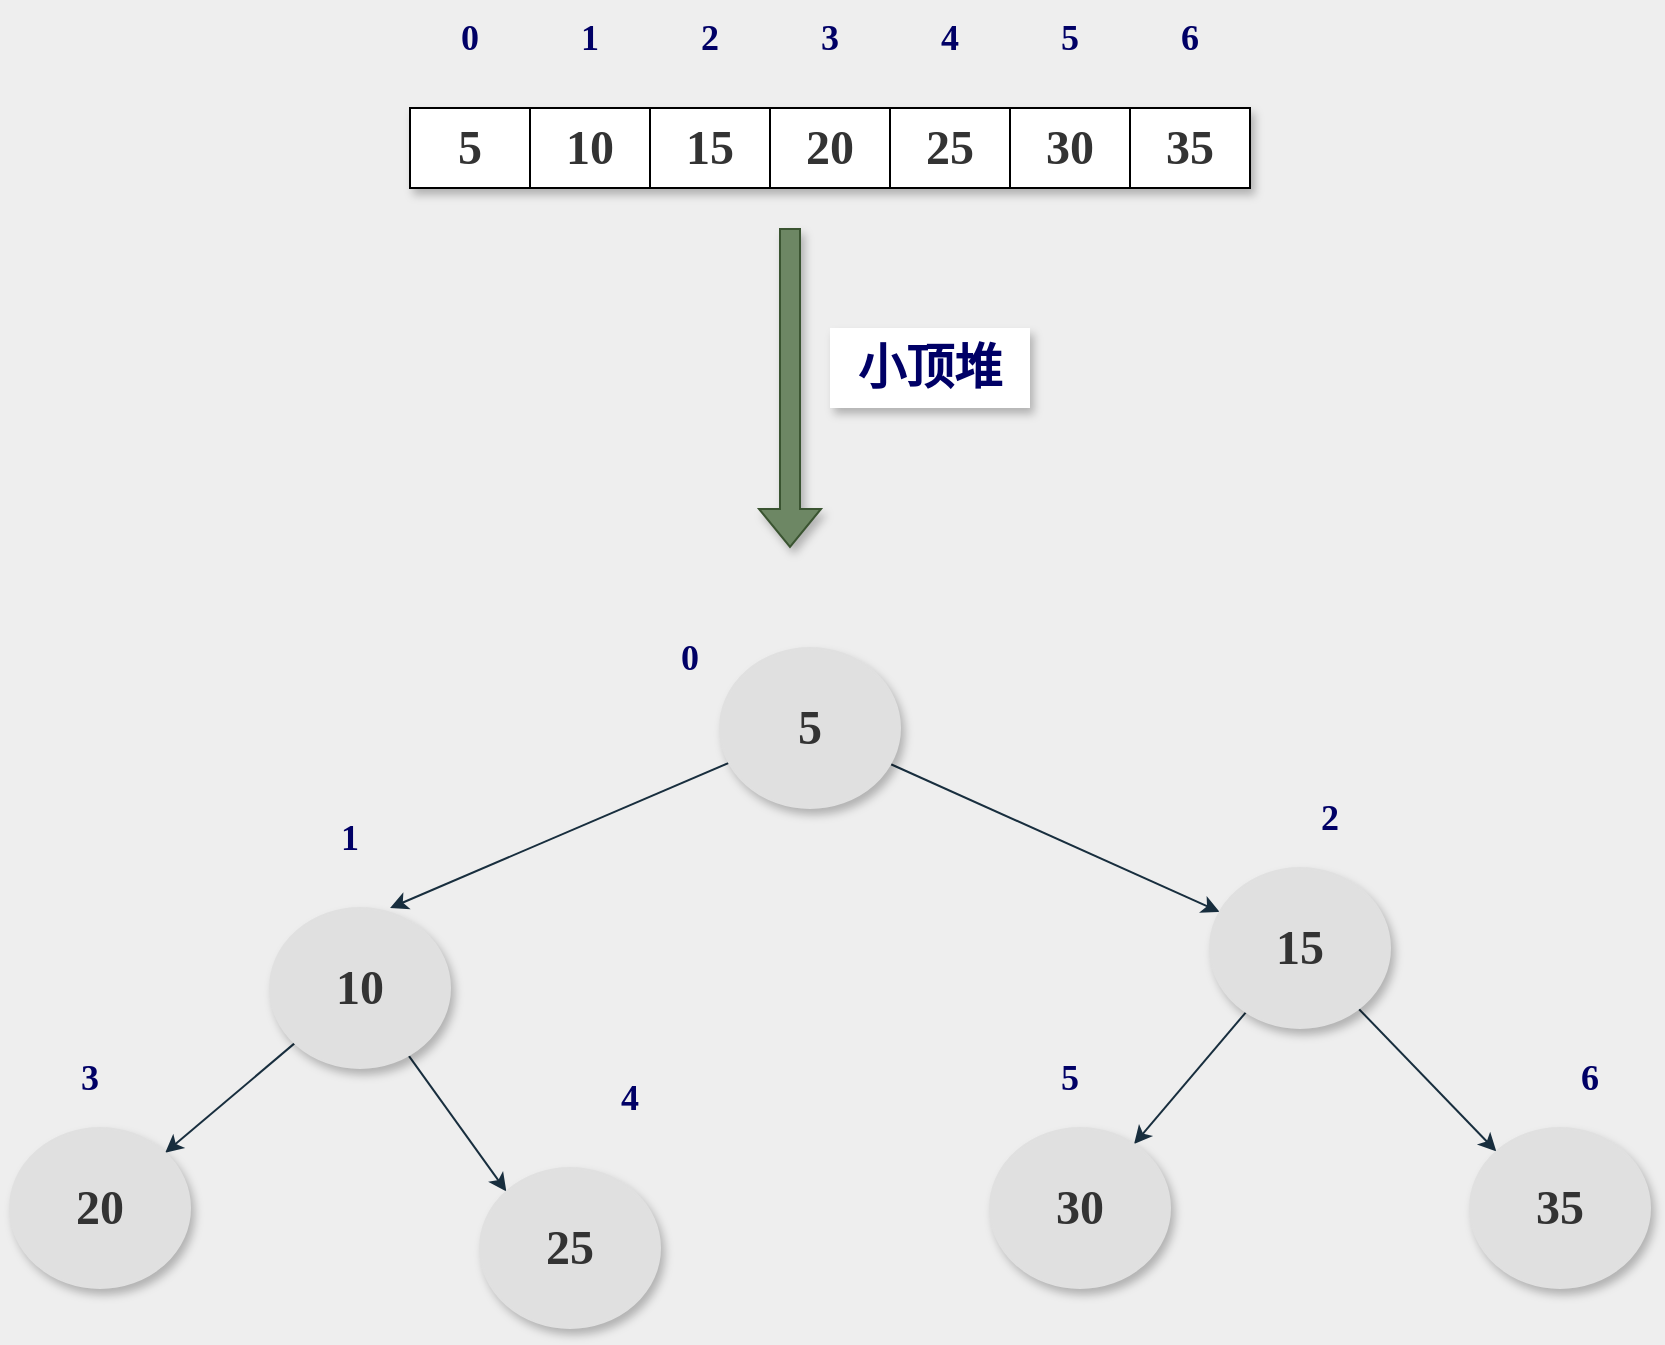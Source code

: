<mxfile version="20.3.1" type="github" pages="8">
  <diagram id="yNo7ndkvLWWkETl5iSeE" name="第 1 页">
    <mxGraphModel dx="1864" dy="547" grid="1" gridSize="10" guides="1" tooltips="1" connect="1" arrows="1" fold="1" page="1" pageScale="1" pageWidth="827" pageHeight="1169" background="#EEEEEE" math="0" shadow="0">
      <root>
        <mxCell id="0" />
        <mxCell id="1" parent="0" />
        <mxCell id="-ahb912PN4MzLgRkgIMQ-28" style="edgeStyle=none;rounded=0;orthogonalLoop=1;jettySize=auto;html=1;strokeColor=#182E3E;fontFamily=Comic Sans MS;fontSize=18;fontColor=#1A1A1A;entryX=0.667;entryY=0;entryDx=0;entryDy=0;entryPerimeter=0;" parent="1" source="-ahb912PN4MzLgRkgIMQ-1" target="-ahb912PN4MzLgRkgIMQ-30" edge="1">
          <mxGeometry relative="1" as="geometry">
            <mxPoint x="220" y="500" as="targetPoint" />
          </mxGeometry>
        </mxCell>
        <mxCell id="-ahb912PN4MzLgRkgIMQ-29" style="edgeStyle=none;rounded=0;orthogonalLoop=1;jettySize=auto;html=1;strokeColor=#182E3E;fontFamily=Comic Sans MS;fontSize=18;fontColor=#1A1A1A;" parent="1" source="-ahb912PN4MzLgRkgIMQ-1" target="-ahb912PN4MzLgRkgIMQ-31" edge="1">
          <mxGeometry relative="1" as="geometry">
            <mxPoint x="430" y="490" as="targetPoint" />
          </mxGeometry>
        </mxCell>
        <mxCell id="-ahb912PN4MzLgRkgIMQ-1" value="&lt;font style=&quot;font-size: 24px;&quot; face=&quot;Comic Sans MS&quot;&gt;&lt;b&gt;5&lt;/b&gt;&lt;/font&gt;" style="ellipse;whiteSpace=wrap;html=1;strokeColor=#E0E0E0;fontColor=#333333;fillColor=#E0E0E0;sketch=0;shadow=1;" parent="1" vertex="1">
          <mxGeometry x="275" y="360" width="90" height="80" as="geometry" />
        </mxCell>
        <mxCell id="-ahb912PN4MzLgRkgIMQ-2" value="" style="shape=table;startSize=0;container=1;collapsible=0;childLayout=tableLayout;shadow=1;sketch=0;" parent="1" vertex="1">
          <mxGeometry x="120" y="90" width="420" height="40" as="geometry" />
        </mxCell>
        <mxCell id="-ahb912PN4MzLgRkgIMQ-3" value="" style="shape=tableRow;horizontal=0;startSize=0;swimlaneHead=0;swimlaneBody=0;top=0;left=0;bottom=0;right=0;collapsible=0;dropTarget=0;fillColor=none;points=[[0,0.5],[1,0.5]];portConstraint=eastwest;shadow=1;sketch=0;strokeColor=#E0E0E0;fontColor=#1A1A1A;" parent="-ahb912PN4MzLgRkgIMQ-2" vertex="1">
          <mxGeometry width="420" height="40" as="geometry" />
        </mxCell>
        <mxCell id="-ahb912PN4MzLgRkgIMQ-4" value="&lt;b style=&quot;color: rgb(51, 51, 51); font-family: &amp;quot;Comic Sans MS&amp;quot;; font-size: 24px;&quot;&gt;5&lt;/b&gt;" style="shape=partialRectangle;html=1;whiteSpace=wrap;connectable=0;overflow=hidden;fillColor=none;top=0;left=0;bottom=0;right=0;pointerEvents=1;shadow=1;sketch=0;strokeColor=#E0E0E0;fontColor=#1A1A1A;" parent="-ahb912PN4MzLgRkgIMQ-3" vertex="1">
          <mxGeometry width="60" height="40" as="geometry">
            <mxRectangle width="60" height="40" as="alternateBounds" />
          </mxGeometry>
        </mxCell>
        <mxCell id="-ahb912PN4MzLgRkgIMQ-5" value="&lt;b style=&quot;color: rgb(51, 51, 51); font-family: &amp;quot;Comic Sans MS&amp;quot;; font-size: 24px;&quot;&gt;10&lt;/b&gt;" style="shape=partialRectangle;html=1;whiteSpace=wrap;connectable=0;overflow=hidden;fillColor=none;top=0;left=0;bottom=0;right=0;pointerEvents=1;shadow=1;sketch=0;strokeColor=#E0E0E0;fontColor=#1A1A1A;" parent="-ahb912PN4MzLgRkgIMQ-3" vertex="1">
          <mxGeometry x="60" width="60" height="40" as="geometry">
            <mxRectangle width="60" height="40" as="alternateBounds" />
          </mxGeometry>
        </mxCell>
        <mxCell id="-ahb912PN4MzLgRkgIMQ-6" value="&lt;b style=&quot;color: rgb(51, 51, 51); font-family: &amp;quot;Comic Sans MS&amp;quot;; font-size: 24px;&quot;&gt;15&lt;/b&gt;" style="shape=partialRectangle;html=1;whiteSpace=wrap;connectable=0;overflow=hidden;fillColor=none;top=0;left=0;bottom=0;right=0;pointerEvents=1;shadow=1;sketch=0;strokeColor=#E0E0E0;fontColor=#1A1A1A;" parent="-ahb912PN4MzLgRkgIMQ-3" vertex="1">
          <mxGeometry x="120" width="60" height="40" as="geometry">
            <mxRectangle width="60" height="40" as="alternateBounds" />
          </mxGeometry>
        </mxCell>
        <mxCell id="-ahb912PN4MzLgRkgIMQ-7" value="&lt;font face=&quot;Comic Sans MS&quot; color=&quot;#333333&quot;&gt;&lt;span style=&quot;font-size: 24px;&quot;&gt;&lt;b&gt;20&lt;/b&gt;&lt;/span&gt;&lt;/font&gt;" style="shape=partialRectangle;html=1;whiteSpace=wrap;connectable=0;overflow=hidden;fillColor=none;top=0;left=0;bottom=0;right=0;pointerEvents=1;shadow=1;sketch=0;strokeColor=#E0E0E0;fontColor=#1A1A1A;" parent="-ahb912PN4MzLgRkgIMQ-3" vertex="1">
          <mxGeometry x="180" width="60" height="40" as="geometry">
            <mxRectangle width="60" height="40" as="alternateBounds" />
          </mxGeometry>
        </mxCell>
        <mxCell id="-ahb912PN4MzLgRkgIMQ-8" value="&lt;b style=&quot;color: rgb(51, 51, 51); font-family: &amp;quot;Comic Sans MS&amp;quot;; font-size: 24px;&quot;&gt;25&lt;/b&gt;" style="shape=partialRectangle;html=1;whiteSpace=wrap;connectable=0;overflow=hidden;fillColor=none;top=0;left=0;bottom=0;right=0;pointerEvents=1;shadow=1;sketch=0;strokeColor=#E0E0E0;fontColor=#1A1A1A;" parent="-ahb912PN4MzLgRkgIMQ-3" vertex="1">
          <mxGeometry x="240" width="60" height="40" as="geometry">
            <mxRectangle width="60" height="40" as="alternateBounds" />
          </mxGeometry>
        </mxCell>
        <mxCell id="-ahb912PN4MzLgRkgIMQ-9" value="&lt;font face=&quot;Comic Sans MS&quot; color=&quot;#333333&quot;&gt;&lt;span style=&quot;font-size: 24px;&quot;&gt;&lt;b&gt;30&lt;/b&gt;&lt;/span&gt;&lt;/font&gt;" style="shape=partialRectangle;html=1;whiteSpace=wrap;connectable=0;overflow=hidden;fillColor=none;top=0;left=0;bottom=0;right=0;pointerEvents=1;shadow=1;sketch=0;strokeColor=#E0E0E0;fontColor=#1A1A1A;" parent="-ahb912PN4MzLgRkgIMQ-3" vertex="1">
          <mxGeometry x="300" width="60" height="40" as="geometry">
            <mxRectangle width="60" height="40" as="alternateBounds" />
          </mxGeometry>
        </mxCell>
        <mxCell id="-ahb912PN4MzLgRkgIMQ-10" value="&lt;b style=&quot;color: rgb(51, 51, 51); font-family: &amp;quot;Comic Sans MS&amp;quot;; font-size: 24px;&quot;&gt;35&lt;/b&gt;" style="shape=partialRectangle;html=1;whiteSpace=wrap;connectable=0;overflow=hidden;fillColor=none;top=0;left=0;bottom=0;right=0;pointerEvents=1;shadow=1;sketch=0;strokeColor=#E0E0E0;fontColor=#1A1A1A;" parent="-ahb912PN4MzLgRkgIMQ-3" vertex="1">
          <mxGeometry x="360" width="60" height="40" as="geometry">
            <mxRectangle width="60" height="40" as="alternateBounds" />
          </mxGeometry>
        </mxCell>
        <mxCell id="-ahb912PN4MzLgRkgIMQ-21" value="&lt;b&gt;&lt;font color=&quot;#000066&quot; style=&quot;font-size: 18px;&quot; face=&quot;Comic Sans MS&quot;&gt;0&lt;/font&gt;&lt;/b&gt;" style="text;html=1;strokeColor=none;fillColor=none;align=center;verticalAlign=middle;whiteSpace=wrap;rounded=0;shadow=1;sketch=0;fontColor=#1A1A1A;" parent="1" vertex="1">
          <mxGeometry x="120" y="40" width="60" height="30" as="geometry" />
        </mxCell>
        <mxCell id="-ahb912PN4MzLgRkgIMQ-22" value="&lt;b&gt;&lt;font color=&quot;#000066&quot; style=&quot;font-size: 18px;&quot; face=&quot;Comic Sans MS&quot;&gt;1&lt;/font&gt;&lt;/b&gt;" style="text;html=1;strokeColor=none;fillColor=none;align=center;verticalAlign=middle;whiteSpace=wrap;rounded=0;shadow=1;sketch=0;fontColor=#1A1A1A;" parent="1" vertex="1">
          <mxGeometry x="180" y="40" width="60" height="30" as="geometry" />
        </mxCell>
        <mxCell id="-ahb912PN4MzLgRkgIMQ-23" value="&lt;b&gt;&lt;font color=&quot;#000066&quot; style=&quot;font-size: 18px;&quot; face=&quot;Comic Sans MS&quot;&gt;2&lt;/font&gt;&lt;/b&gt;" style="text;html=1;strokeColor=none;fillColor=none;align=center;verticalAlign=middle;whiteSpace=wrap;rounded=0;shadow=1;sketch=0;fontColor=#1A1A1A;" parent="1" vertex="1">
          <mxGeometry x="240" y="40" width="60" height="30" as="geometry" />
        </mxCell>
        <mxCell id="-ahb912PN4MzLgRkgIMQ-24" value="&lt;b&gt;&lt;font color=&quot;#000066&quot; style=&quot;font-size: 18px;&quot; face=&quot;Comic Sans MS&quot;&gt;3&lt;/font&gt;&lt;/b&gt;" style="text;html=1;strokeColor=none;fillColor=none;align=center;verticalAlign=middle;whiteSpace=wrap;rounded=0;shadow=1;sketch=0;fontColor=#1A1A1A;" parent="1" vertex="1">
          <mxGeometry x="300" y="40" width="60" height="30" as="geometry" />
        </mxCell>
        <mxCell id="-ahb912PN4MzLgRkgIMQ-25" value="&lt;b&gt;&lt;font color=&quot;#000066&quot; style=&quot;font-size: 18px;&quot; face=&quot;Comic Sans MS&quot;&gt;4&lt;/font&gt;&lt;/b&gt;" style="text;html=1;strokeColor=none;fillColor=none;align=center;verticalAlign=middle;whiteSpace=wrap;rounded=0;shadow=1;sketch=0;fontColor=#1A1A1A;" parent="1" vertex="1">
          <mxGeometry x="360" y="40" width="60" height="30" as="geometry" />
        </mxCell>
        <mxCell id="-ahb912PN4MzLgRkgIMQ-26" value="&lt;b&gt;&lt;font color=&quot;#000066&quot; style=&quot;font-size: 18px;&quot; face=&quot;Comic Sans MS&quot;&gt;5&lt;/font&gt;&lt;/b&gt;" style="text;html=1;strokeColor=none;fillColor=none;align=center;verticalAlign=middle;whiteSpace=wrap;rounded=0;shadow=1;sketch=0;fontColor=#1A1A1A;" parent="1" vertex="1">
          <mxGeometry x="420" y="40" width="60" height="30" as="geometry" />
        </mxCell>
        <mxCell id="-ahb912PN4MzLgRkgIMQ-27" value="&lt;b&gt;&lt;font color=&quot;#000066&quot; style=&quot;font-size: 18px;&quot; face=&quot;Comic Sans MS&quot;&gt;6&lt;/font&gt;&lt;/b&gt;" style="text;html=1;strokeColor=none;fillColor=none;align=center;verticalAlign=middle;whiteSpace=wrap;rounded=0;shadow=1;sketch=0;fontColor=#1A1A1A;" parent="1" vertex="1">
          <mxGeometry x="480" y="40" width="60" height="30" as="geometry" />
        </mxCell>
        <mxCell id="-ahb912PN4MzLgRkgIMQ-38" style="edgeStyle=none;rounded=0;orthogonalLoop=1;jettySize=auto;html=1;strokeColor=#182E3E;fontFamily=Comic Sans MS;fontSize=18;fontColor=#1A1A1A;" parent="1" source="-ahb912PN4MzLgRkgIMQ-30" target="-ahb912PN4MzLgRkgIMQ-32" edge="1">
          <mxGeometry relative="1" as="geometry" />
        </mxCell>
        <mxCell id="-ahb912PN4MzLgRkgIMQ-39" style="edgeStyle=none;rounded=0;orthogonalLoop=1;jettySize=auto;html=1;entryX=0;entryY=0;entryDx=0;entryDy=0;strokeColor=#182E3E;fontFamily=Comic Sans MS;fontSize=18;fontColor=#1A1A1A;" parent="1" source="-ahb912PN4MzLgRkgIMQ-30" target="-ahb912PN4MzLgRkgIMQ-33" edge="1">
          <mxGeometry relative="1" as="geometry" />
        </mxCell>
        <mxCell id="-ahb912PN4MzLgRkgIMQ-30" value="&lt;font face=&quot;Comic Sans MS&quot;&gt;&lt;span style=&quot;font-size: 24px;&quot;&gt;&lt;b&gt;10&lt;/b&gt;&lt;/span&gt;&lt;/font&gt;" style="ellipse;whiteSpace=wrap;html=1;strokeColor=#E0E0E0;fontColor=#333333;fillColor=#E0E0E0;sketch=0;shadow=1;" parent="1" vertex="1">
          <mxGeometry x="50" y="490" width="90" height="80" as="geometry" />
        </mxCell>
        <mxCell id="-ahb912PN4MzLgRkgIMQ-36" style="edgeStyle=none;rounded=0;orthogonalLoop=1;jettySize=auto;html=1;strokeColor=#182E3E;fontFamily=Comic Sans MS;fontSize=18;fontColor=#1A1A1A;" parent="1" source="-ahb912PN4MzLgRkgIMQ-31" target="-ahb912PN4MzLgRkgIMQ-34" edge="1">
          <mxGeometry relative="1" as="geometry" />
        </mxCell>
        <mxCell id="-ahb912PN4MzLgRkgIMQ-37" style="edgeStyle=none;rounded=0;orthogonalLoop=1;jettySize=auto;html=1;entryX=0;entryY=0;entryDx=0;entryDy=0;strokeColor=#182E3E;fontFamily=Comic Sans MS;fontSize=18;fontColor=#1A1A1A;" parent="1" source="-ahb912PN4MzLgRkgIMQ-31" target="-ahb912PN4MzLgRkgIMQ-35" edge="1">
          <mxGeometry relative="1" as="geometry" />
        </mxCell>
        <mxCell id="-ahb912PN4MzLgRkgIMQ-31" value="&lt;font face=&quot;Comic Sans MS&quot;&gt;&lt;span style=&quot;font-size: 24px;&quot;&gt;&lt;b&gt;15&lt;/b&gt;&lt;/span&gt;&lt;/font&gt;" style="ellipse;whiteSpace=wrap;html=1;strokeColor=#E0E0E0;fontColor=#333333;fillColor=#E0E0E0;sketch=0;shadow=1;" parent="1" vertex="1">
          <mxGeometry x="520" y="470" width="90" height="80" as="geometry" />
        </mxCell>
        <mxCell id="-ahb912PN4MzLgRkgIMQ-32" value="&lt;b style=&quot;font-family: &amp;quot;Comic Sans MS&amp;quot;; font-size: 24px;&quot;&gt;20&lt;/b&gt;" style="ellipse;whiteSpace=wrap;html=1;strokeColor=#E0E0E0;fontColor=#333333;fillColor=#E0E0E0;sketch=0;shadow=1;" parent="1" vertex="1">
          <mxGeometry x="-80" y="600" width="90" height="80" as="geometry" />
        </mxCell>
        <mxCell id="-ahb912PN4MzLgRkgIMQ-33" value="&lt;font face=&quot;Comic Sans MS&quot;&gt;&lt;span style=&quot;font-size: 24px;&quot;&gt;&lt;b&gt;25&lt;/b&gt;&lt;/span&gt;&lt;/font&gt;" style="ellipse;whiteSpace=wrap;html=1;strokeColor=#E0E0E0;fontColor=#333333;fillColor=#E0E0E0;sketch=0;shadow=1;" parent="1" vertex="1">
          <mxGeometry x="155" y="620" width="90" height="80" as="geometry" />
        </mxCell>
        <mxCell id="-ahb912PN4MzLgRkgIMQ-34" value="&lt;font face=&quot;Comic Sans MS&quot;&gt;&lt;span style=&quot;font-size: 24px;&quot;&gt;&lt;b&gt;30&lt;/b&gt;&lt;/span&gt;&lt;/font&gt;" style="ellipse;whiteSpace=wrap;html=1;strokeColor=#E0E0E0;fontColor=#333333;fillColor=#E0E0E0;sketch=0;shadow=1;" parent="1" vertex="1">
          <mxGeometry x="410" y="600" width="90" height="80" as="geometry" />
        </mxCell>
        <mxCell id="-ahb912PN4MzLgRkgIMQ-35" value="&lt;font face=&quot;Comic Sans MS&quot;&gt;&lt;span style=&quot;font-size: 24px;&quot;&gt;&lt;b&gt;35&lt;/b&gt;&lt;/span&gt;&lt;/font&gt;" style="ellipse;whiteSpace=wrap;html=1;strokeColor=#E0E0E0;fontColor=#333333;fillColor=#E0E0E0;sketch=0;shadow=1;" parent="1" vertex="1">
          <mxGeometry x="650" y="600" width="90" height="80" as="geometry" />
        </mxCell>
        <mxCell id="-ahb912PN4MzLgRkgIMQ-42" value="&lt;b&gt;&lt;font color=&quot;#000066&quot; style=&quot;font-size: 18px;&quot; face=&quot;Comic Sans MS&quot;&gt;0&lt;/font&gt;&lt;/b&gt;" style="text;html=1;strokeColor=none;fillColor=none;align=center;verticalAlign=middle;whiteSpace=wrap;rounded=0;shadow=1;sketch=0;fontColor=#1A1A1A;" parent="1" vertex="1">
          <mxGeometry x="230" y="350" width="60" height="30" as="geometry" />
        </mxCell>
        <mxCell id="-ahb912PN4MzLgRkgIMQ-43" value="&lt;b&gt;&lt;font color=&quot;#000066&quot; style=&quot;font-size: 18px;&quot; face=&quot;Comic Sans MS&quot;&gt;1&lt;/font&gt;&lt;/b&gt;" style="text;html=1;strokeColor=none;fillColor=none;align=center;verticalAlign=middle;whiteSpace=wrap;rounded=0;shadow=1;sketch=0;fontColor=#1A1A1A;" parent="1" vertex="1">
          <mxGeometry x="60" y="440" width="60" height="30" as="geometry" />
        </mxCell>
        <mxCell id="-ahb912PN4MzLgRkgIMQ-44" value="&lt;b&gt;&lt;font color=&quot;#000066&quot; style=&quot;font-size: 18px;&quot; face=&quot;Comic Sans MS&quot;&gt;2&lt;/font&gt;&lt;/b&gt;" style="text;html=1;strokeColor=none;fillColor=none;align=center;verticalAlign=middle;whiteSpace=wrap;rounded=0;shadow=1;sketch=0;fontColor=#1A1A1A;" parent="1" vertex="1">
          <mxGeometry x="550" y="430" width="60" height="30" as="geometry" />
        </mxCell>
        <mxCell id="-ahb912PN4MzLgRkgIMQ-45" value="&lt;b&gt;&lt;font color=&quot;#000066&quot; style=&quot;font-size: 18px;&quot; face=&quot;Comic Sans MS&quot;&gt;3&lt;/font&gt;&lt;/b&gt;" style="text;html=1;strokeColor=none;fillColor=none;align=center;verticalAlign=middle;whiteSpace=wrap;rounded=0;shadow=1;sketch=0;fontColor=#1A1A1A;" parent="1" vertex="1">
          <mxGeometry x="-70" y="560" width="60" height="30" as="geometry" />
        </mxCell>
        <mxCell id="-ahb912PN4MzLgRkgIMQ-46" value="&lt;b&gt;&lt;font color=&quot;#000066&quot; style=&quot;font-size: 18px;&quot; face=&quot;Comic Sans MS&quot;&gt;4&lt;/font&gt;&lt;/b&gt;" style="text;html=1;strokeColor=none;fillColor=none;align=center;verticalAlign=middle;whiteSpace=wrap;rounded=0;shadow=1;sketch=0;fontColor=#1A1A1A;" parent="1" vertex="1">
          <mxGeometry x="200" y="570" width="60" height="30" as="geometry" />
        </mxCell>
        <mxCell id="-ahb912PN4MzLgRkgIMQ-47" value="&lt;b&gt;&lt;font color=&quot;#000066&quot; style=&quot;font-size: 18px;&quot; face=&quot;Comic Sans MS&quot;&gt;5&lt;/font&gt;&lt;/b&gt;" style="text;html=1;strokeColor=none;fillColor=none;align=center;verticalAlign=middle;whiteSpace=wrap;rounded=0;shadow=1;sketch=0;fontColor=#1A1A1A;" parent="1" vertex="1">
          <mxGeometry x="420" y="560" width="60" height="30" as="geometry" />
        </mxCell>
        <mxCell id="-ahb912PN4MzLgRkgIMQ-48" value="&lt;b&gt;&lt;font color=&quot;#000066&quot; style=&quot;font-size: 18px;&quot; face=&quot;Comic Sans MS&quot;&gt;6&lt;/font&gt;&lt;/b&gt;" style="text;html=1;strokeColor=none;fillColor=none;align=center;verticalAlign=middle;whiteSpace=wrap;rounded=0;shadow=1;sketch=0;fontColor=#1A1A1A;" parent="1" vertex="1">
          <mxGeometry x="680" y="560" width="60" height="30" as="geometry" />
        </mxCell>
        <mxCell id="-ahb912PN4MzLgRkgIMQ-49" value="" style="shape=flexArrow;endArrow=classic;html=1;rounded=0;strokeColor=#3A5431;fontFamily=Comic Sans MS;fontSize=24;fontColor=#000066;fillColor=#6d8764;sketch=0;shadow=1;" parent="1" edge="1">
          <mxGeometry width="50" height="50" relative="1" as="geometry">
            <mxPoint x="310" y="150" as="sourcePoint" />
            <mxPoint x="310" y="310" as="targetPoint" />
          </mxGeometry>
        </mxCell>
        <mxCell id="-ahb912PN4MzLgRkgIMQ-50" value="&lt;b&gt;小顶堆&lt;/b&gt;" style="text;html=1;strokeColor=none;fillColor=default;align=center;verticalAlign=middle;whiteSpace=wrap;rounded=0;shadow=1;sketch=0;fontFamily=Comic Sans MS;fontSize=24;fontColor=#000066;" parent="1" vertex="1">
          <mxGeometry x="330" y="200" width="100" height="40" as="geometry" />
        </mxCell>
      </root>
    </mxGraphModel>
  </diagram>
  <diagram name="add" id="6idIqJOZiJzl3EfSkv2S">
    <mxGraphModel dx="1865" dy="547" grid="1" gridSize="10" guides="1" tooltips="1" connect="1" arrows="1" fold="1" page="1" pageScale="1" pageWidth="827" pageHeight="1169" background="#EEEEEE" math="0" shadow="0">
      <root>
        <mxCell id="mpkCJrhkj77R27CFkeaJ-0" />
        <mxCell id="mpkCJrhkj77R27CFkeaJ-1" parent="mpkCJrhkj77R27CFkeaJ-0" />
        <mxCell id="mpkCJrhkj77R27CFkeaJ-2" style="edgeStyle=none;rounded=0;orthogonalLoop=1;jettySize=auto;html=1;strokeColor=#182E3E;fontFamily=Comic Sans MS;fontSize=18;fontColor=#1A1A1A;entryX=0.667;entryY=0;entryDx=0;entryDy=0;entryPerimeter=0;" edge="1" parent="mpkCJrhkj77R27CFkeaJ-1" source="mpkCJrhkj77R27CFkeaJ-4" target="mpkCJrhkj77R27CFkeaJ-23">
          <mxGeometry relative="1" as="geometry">
            <mxPoint x="220" y="500" as="targetPoint" />
          </mxGeometry>
        </mxCell>
        <mxCell id="mpkCJrhkj77R27CFkeaJ-3" style="edgeStyle=none;rounded=0;orthogonalLoop=1;jettySize=auto;html=1;strokeColor=#182E3E;fontFamily=Comic Sans MS;fontSize=18;fontColor=#1A1A1A;" edge="1" parent="mpkCJrhkj77R27CFkeaJ-1" source="mpkCJrhkj77R27CFkeaJ-4" target="mpkCJrhkj77R27CFkeaJ-26">
          <mxGeometry relative="1" as="geometry">
            <mxPoint x="430" y="490" as="targetPoint" />
          </mxGeometry>
        </mxCell>
        <mxCell id="mpkCJrhkj77R27CFkeaJ-4" value="&lt;font style=&quot;font-size: 24px;&quot; face=&quot;Comic Sans MS&quot;&gt;&lt;b&gt;5&lt;/b&gt;&lt;/font&gt;" style="ellipse;whiteSpace=wrap;html=1;strokeColor=#E0E0E0;fontColor=#333333;fillColor=#E0E0E0;sketch=0;shadow=1;" vertex="1" parent="mpkCJrhkj77R27CFkeaJ-1">
          <mxGeometry x="275" y="360" width="90" height="80" as="geometry" />
        </mxCell>
        <mxCell id="mpkCJrhkj77R27CFkeaJ-21" style="edgeStyle=none;rounded=0;orthogonalLoop=1;jettySize=auto;html=1;strokeColor=#182E3E;fontFamily=Comic Sans MS;fontSize=18;fontColor=#1A1A1A;" edge="1" parent="mpkCJrhkj77R27CFkeaJ-1" source="mpkCJrhkj77R27CFkeaJ-23" target="mpkCJrhkj77R27CFkeaJ-27">
          <mxGeometry relative="1" as="geometry" />
        </mxCell>
        <mxCell id="mpkCJrhkj77R27CFkeaJ-22" style="edgeStyle=none;rounded=0;orthogonalLoop=1;jettySize=auto;html=1;entryX=0;entryY=0;entryDx=0;entryDy=0;strokeColor=#182E3E;fontFamily=Comic Sans MS;fontSize=18;fontColor=#1A1A1A;" edge="1" parent="mpkCJrhkj77R27CFkeaJ-1" source="mpkCJrhkj77R27CFkeaJ-23" target="mpkCJrhkj77R27CFkeaJ-28">
          <mxGeometry relative="1" as="geometry" />
        </mxCell>
        <mxCell id="mpkCJrhkj77R27CFkeaJ-23" value="&lt;font face=&quot;Comic Sans MS&quot;&gt;&lt;span style=&quot;font-size: 24px;&quot;&gt;&lt;b&gt;10&lt;/b&gt;&lt;/span&gt;&lt;/font&gt;" style="ellipse;whiteSpace=wrap;html=1;strokeColor=#E0E0E0;fontColor=#333333;fillColor=#E0E0E0;sketch=0;shadow=1;" vertex="1" parent="mpkCJrhkj77R27CFkeaJ-1">
          <mxGeometry x="50" y="490" width="90" height="80" as="geometry" />
        </mxCell>
        <mxCell id="mpkCJrhkj77R27CFkeaJ-24" style="edgeStyle=none;rounded=0;orthogonalLoop=1;jettySize=auto;html=1;strokeColor=#182E3E;fontFamily=Comic Sans MS;fontSize=18;fontColor=#1A1A1A;" edge="1" parent="mpkCJrhkj77R27CFkeaJ-1" source="mpkCJrhkj77R27CFkeaJ-26" target="mpkCJrhkj77R27CFkeaJ-29">
          <mxGeometry relative="1" as="geometry" />
        </mxCell>
        <mxCell id="mpkCJrhkj77R27CFkeaJ-25" style="edgeStyle=none;rounded=0;orthogonalLoop=1;jettySize=auto;html=1;entryX=0;entryY=0;entryDx=0;entryDy=0;strokeColor=#182E3E;fontFamily=Comic Sans MS;fontSize=18;fontColor=#1A1A1A;" edge="1" parent="mpkCJrhkj77R27CFkeaJ-1" source="mpkCJrhkj77R27CFkeaJ-26" target="mpkCJrhkj77R27CFkeaJ-30">
          <mxGeometry relative="1" as="geometry" />
        </mxCell>
        <mxCell id="mpkCJrhkj77R27CFkeaJ-26" value="&lt;font face=&quot;Comic Sans MS&quot;&gt;&lt;span style=&quot;font-size: 24px;&quot;&gt;&lt;b&gt;15&lt;/b&gt;&lt;/span&gt;&lt;/font&gt;" style="ellipse;whiteSpace=wrap;html=1;strokeColor=#E0E0E0;fontColor=#333333;fillColor=#E0E0E0;sketch=0;shadow=1;" vertex="1" parent="mpkCJrhkj77R27CFkeaJ-1">
          <mxGeometry x="520" y="470" width="90" height="80" as="geometry" />
        </mxCell>
        <mxCell id="mpkCJrhkj77R27CFkeaJ-27" value="&lt;b style=&quot;font-family: &amp;quot;Comic Sans MS&amp;quot;; font-size: 24px;&quot;&gt;20&lt;/b&gt;" style="ellipse;whiteSpace=wrap;html=1;strokeColor=#E0E0E0;fontColor=#333333;fillColor=#E0E0E0;sketch=0;shadow=1;" vertex="1" parent="mpkCJrhkj77R27CFkeaJ-1">
          <mxGeometry x="-80" y="600" width="90" height="80" as="geometry" />
        </mxCell>
        <mxCell id="mpkCJrhkj77R27CFkeaJ-28" value="&lt;font face=&quot;Comic Sans MS&quot;&gt;&lt;span style=&quot;font-size: 24px;&quot;&gt;&lt;b&gt;25&lt;/b&gt;&lt;/span&gt;&lt;/font&gt;" style="ellipse;whiteSpace=wrap;html=1;strokeColor=#E0E0E0;fontColor=#333333;fillColor=#E0E0E0;sketch=0;shadow=1;" vertex="1" parent="mpkCJrhkj77R27CFkeaJ-1">
          <mxGeometry x="155" y="620" width="90" height="80" as="geometry" />
        </mxCell>
        <mxCell id="mpkCJrhkj77R27CFkeaJ-29" value="&lt;font face=&quot;Comic Sans MS&quot;&gt;&lt;span style=&quot;font-size: 24px;&quot;&gt;&lt;b&gt;30&lt;/b&gt;&lt;/span&gt;&lt;/font&gt;" style="ellipse;whiteSpace=wrap;html=1;strokeColor=#E0E0E0;fontColor=#333333;fillColor=#E0E0E0;sketch=0;shadow=1;" vertex="1" parent="mpkCJrhkj77R27CFkeaJ-1">
          <mxGeometry x="410" y="600" width="90" height="80" as="geometry" />
        </mxCell>
        <mxCell id="mpkCJrhkj77R27CFkeaJ-30" value="&lt;font face=&quot;Comic Sans MS&quot;&gt;&lt;span style=&quot;font-size: 24px;&quot;&gt;&lt;b&gt;35&lt;/b&gt;&lt;/span&gt;&lt;/font&gt;" style="ellipse;whiteSpace=wrap;html=1;strokeColor=#E0E0E0;fontColor=#333333;fillColor=#E0E0E0;sketch=0;shadow=1;" vertex="1" parent="mpkCJrhkj77R27CFkeaJ-1">
          <mxGeometry x="650" y="600" width="90" height="80" as="geometry" />
        </mxCell>
        <mxCell id="mpkCJrhkj77R27CFkeaJ-31" value="&lt;b&gt;&lt;font color=&quot;#000066&quot; style=&quot;font-size: 18px;&quot; face=&quot;Comic Sans MS&quot;&gt;0&lt;/font&gt;&lt;/b&gt;" style="text;html=1;strokeColor=none;fillColor=none;align=center;verticalAlign=middle;whiteSpace=wrap;rounded=0;shadow=1;sketch=0;fontColor=#1A1A1A;" vertex="1" parent="mpkCJrhkj77R27CFkeaJ-1">
          <mxGeometry x="230" y="350" width="60" height="30" as="geometry" />
        </mxCell>
        <mxCell id="mpkCJrhkj77R27CFkeaJ-32" value="&lt;b&gt;&lt;font color=&quot;#000066&quot; style=&quot;font-size: 18px;&quot; face=&quot;Comic Sans MS&quot;&gt;1&lt;/font&gt;&lt;/b&gt;" style="text;html=1;strokeColor=none;fillColor=none;align=center;verticalAlign=middle;whiteSpace=wrap;rounded=0;shadow=1;sketch=0;fontColor=#1A1A1A;" vertex="1" parent="mpkCJrhkj77R27CFkeaJ-1">
          <mxGeometry x="60" y="440" width="60" height="30" as="geometry" />
        </mxCell>
        <mxCell id="mpkCJrhkj77R27CFkeaJ-33" value="&lt;b&gt;&lt;font color=&quot;#000066&quot; style=&quot;font-size: 18px;&quot; face=&quot;Comic Sans MS&quot;&gt;2&lt;/font&gt;&lt;/b&gt;" style="text;html=1;strokeColor=none;fillColor=none;align=center;verticalAlign=middle;whiteSpace=wrap;rounded=0;shadow=1;sketch=0;fontColor=#1A1A1A;" vertex="1" parent="mpkCJrhkj77R27CFkeaJ-1">
          <mxGeometry x="550" y="430" width="60" height="30" as="geometry" />
        </mxCell>
        <mxCell id="mpkCJrhkj77R27CFkeaJ-34" value="&lt;b&gt;&lt;font color=&quot;#000066&quot; style=&quot;font-size: 18px;&quot; face=&quot;Comic Sans MS&quot;&gt;3&lt;/font&gt;&lt;/b&gt;" style="text;html=1;strokeColor=none;fillColor=none;align=center;verticalAlign=middle;whiteSpace=wrap;rounded=0;shadow=1;sketch=0;fontColor=#1A1A1A;" vertex="1" parent="mpkCJrhkj77R27CFkeaJ-1">
          <mxGeometry x="-70" y="560" width="60" height="30" as="geometry" />
        </mxCell>
        <mxCell id="mpkCJrhkj77R27CFkeaJ-35" value="&lt;b&gt;&lt;font color=&quot;#000066&quot; style=&quot;font-size: 18px;&quot; face=&quot;Comic Sans MS&quot;&gt;4&lt;/font&gt;&lt;/b&gt;" style="text;html=1;strokeColor=none;fillColor=none;align=center;verticalAlign=middle;whiteSpace=wrap;rounded=0;shadow=1;sketch=0;fontColor=#1A1A1A;" vertex="1" parent="mpkCJrhkj77R27CFkeaJ-1">
          <mxGeometry x="200" y="570" width="60" height="30" as="geometry" />
        </mxCell>
        <mxCell id="mpkCJrhkj77R27CFkeaJ-36" value="&lt;b&gt;&lt;font color=&quot;#000066&quot; style=&quot;font-size: 18px;&quot; face=&quot;Comic Sans MS&quot;&gt;5&lt;/font&gt;&lt;/b&gt;" style="text;html=1;strokeColor=none;fillColor=none;align=center;verticalAlign=middle;whiteSpace=wrap;rounded=0;shadow=1;sketch=0;fontColor=#1A1A1A;" vertex="1" parent="mpkCJrhkj77R27CFkeaJ-1">
          <mxGeometry x="420" y="560" width="60" height="30" as="geometry" />
        </mxCell>
        <mxCell id="mpkCJrhkj77R27CFkeaJ-37" value="&lt;b&gt;&lt;font color=&quot;#000066&quot; style=&quot;font-size: 18px;&quot; face=&quot;Comic Sans MS&quot;&gt;6&lt;/font&gt;&lt;/b&gt;" style="text;html=1;strokeColor=none;fillColor=none;align=center;verticalAlign=middle;whiteSpace=wrap;rounded=0;shadow=1;sketch=0;fontColor=#1A1A1A;" vertex="1" parent="mpkCJrhkj77R27CFkeaJ-1">
          <mxGeometry x="680" y="560" width="60" height="30" as="geometry" />
        </mxCell>
        <mxCell id="bzbKFrgFw_G2LKxQBko2-0" value="" style="shape=flexArrow;endArrow=classic;html=1;rounded=0;strokeColor=#3A5431;fontFamily=Comic Sans MS;fontSize=24;fontColor=#000066;fillColor=#6d8764;sketch=0;shadow=1;" edge="1" parent="mpkCJrhkj77R27CFkeaJ-1">
          <mxGeometry width="50" height="50" relative="1" as="geometry">
            <mxPoint x="780" y="500" as="sourcePoint" />
            <mxPoint x="1000" y="500" as="targetPoint" />
          </mxGeometry>
        </mxCell>
        <mxCell id="bzbKFrgFw_G2LKxQBko2-1" value="&lt;b&gt;add：8&lt;/b&gt;" style="text;html=1;strokeColor=none;fillColor=default;align=center;verticalAlign=middle;whiteSpace=wrap;rounded=0;shadow=1;sketch=0;fontFamily=Comic Sans MS;fontSize=24;fontColor=#000066;" vertex="1" parent="mpkCJrhkj77R27CFkeaJ-1">
          <mxGeometry x="850" y="420" width="100" height="40" as="geometry" />
        </mxCell>
        <mxCell id="bzbKFrgFw_G2LKxQBko2-2" style="edgeStyle=none;rounded=0;orthogonalLoop=1;jettySize=auto;html=1;strokeColor=#182E3E;fontFamily=Comic Sans MS;fontSize=18;fontColor=#1A1A1A;entryX=0.667;entryY=0;entryDx=0;entryDy=0;entryPerimeter=0;" edge="1" parent="mpkCJrhkj77R27CFkeaJ-1" source="bzbKFrgFw_G2LKxQBko2-4" target="bzbKFrgFw_G2LKxQBko2-7">
          <mxGeometry relative="1" as="geometry">
            <mxPoint x="1441" y="495" as="targetPoint" />
          </mxGeometry>
        </mxCell>
        <mxCell id="bzbKFrgFw_G2LKxQBko2-3" style="edgeStyle=none;rounded=0;orthogonalLoop=1;jettySize=auto;html=1;strokeColor=#182E3E;fontFamily=Comic Sans MS;fontSize=18;fontColor=#1A1A1A;" edge="1" parent="mpkCJrhkj77R27CFkeaJ-1" source="bzbKFrgFw_G2LKxQBko2-4" target="bzbKFrgFw_G2LKxQBko2-10">
          <mxGeometry relative="1" as="geometry">
            <mxPoint x="1651" y="485" as="targetPoint" />
          </mxGeometry>
        </mxCell>
        <mxCell id="bzbKFrgFw_G2LKxQBko2-4" value="&lt;font style=&quot;font-size: 24px;&quot; face=&quot;Comic Sans MS&quot;&gt;&lt;b&gt;5&lt;/b&gt;&lt;/font&gt;" style="ellipse;whiteSpace=wrap;html=1;strokeColor=#E0E0E0;fontColor=#333333;fillColor=#E0E0E0;sketch=0;shadow=1;" vertex="1" parent="mpkCJrhkj77R27CFkeaJ-1">
          <mxGeometry x="1496" y="355" width="90" height="80" as="geometry" />
        </mxCell>
        <mxCell id="bzbKFrgFw_G2LKxQBko2-5" style="edgeStyle=none;rounded=0;orthogonalLoop=1;jettySize=auto;html=1;strokeColor=#182E3E;fontFamily=Comic Sans MS;fontSize=18;fontColor=#1A1A1A;" edge="1" parent="mpkCJrhkj77R27CFkeaJ-1" source="bzbKFrgFw_G2LKxQBko2-7" target="bzbKFrgFw_G2LKxQBko2-11">
          <mxGeometry relative="1" as="geometry" />
        </mxCell>
        <mxCell id="bzbKFrgFw_G2LKxQBko2-6" style="edgeStyle=none;rounded=0;orthogonalLoop=1;jettySize=auto;html=1;entryX=0;entryY=0;entryDx=0;entryDy=0;strokeColor=#182E3E;fontFamily=Comic Sans MS;fontSize=18;fontColor=#1A1A1A;" edge="1" parent="mpkCJrhkj77R27CFkeaJ-1" source="bzbKFrgFw_G2LKxQBko2-7" target="bzbKFrgFw_G2LKxQBko2-12">
          <mxGeometry relative="1" as="geometry" />
        </mxCell>
        <mxCell id="bzbKFrgFw_G2LKxQBko2-7" value="&lt;font face=&quot;Comic Sans MS&quot;&gt;&lt;span style=&quot;font-size: 24px;&quot;&gt;&lt;b&gt;10&lt;/b&gt;&lt;/span&gt;&lt;/font&gt;" style="ellipse;whiteSpace=wrap;html=1;strokeColor=#E0E0E0;fontColor=#333333;fillColor=#E0E0E0;sketch=0;shadow=1;" vertex="1" parent="mpkCJrhkj77R27CFkeaJ-1">
          <mxGeometry x="1271" y="485" width="90" height="80" as="geometry" />
        </mxCell>
        <mxCell id="bzbKFrgFw_G2LKxQBko2-8" style="edgeStyle=none;rounded=0;orthogonalLoop=1;jettySize=auto;html=1;strokeColor=#182E3E;fontFamily=Comic Sans MS;fontSize=18;fontColor=#1A1A1A;" edge="1" parent="mpkCJrhkj77R27CFkeaJ-1" source="bzbKFrgFw_G2LKxQBko2-10" target="bzbKFrgFw_G2LKxQBko2-13">
          <mxGeometry relative="1" as="geometry" />
        </mxCell>
        <mxCell id="bzbKFrgFw_G2LKxQBko2-9" style="edgeStyle=none;rounded=0;orthogonalLoop=1;jettySize=auto;html=1;entryX=0;entryY=0;entryDx=0;entryDy=0;strokeColor=#182E3E;fontFamily=Comic Sans MS;fontSize=18;fontColor=#1A1A1A;" edge="1" parent="mpkCJrhkj77R27CFkeaJ-1" source="bzbKFrgFw_G2LKxQBko2-10" target="bzbKFrgFw_G2LKxQBko2-14">
          <mxGeometry relative="1" as="geometry" />
        </mxCell>
        <mxCell id="bzbKFrgFw_G2LKxQBko2-10" value="&lt;font face=&quot;Comic Sans MS&quot;&gt;&lt;span style=&quot;font-size: 24px;&quot;&gt;&lt;b&gt;15&lt;/b&gt;&lt;/span&gt;&lt;/font&gt;" style="ellipse;whiteSpace=wrap;html=1;strokeColor=#E0E0E0;fontColor=#333333;fillColor=#E0E0E0;sketch=0;shadow=1;" vertex="1" parent="mpkCJrhkj77R27CFkeaJ-1">
          <mxGeometry x="1741" y="465" width="90" height="80" as="geometry" />
        </mxCell>
        <mxCell id="bzbKFrgFw_G2LKxQBko2-25" style="edgeStyle=none;rounded=0;sketch=0;orthogonalLoop=1;jettySize=auto;html=1;shadow=1;strokeColor=#182E3E;fontFamily=Comic Sans MS;fontSize=24;fontColor=#000066;" edge="1" parent="mpkCJrhkj77R27CFkeaJ-1" source="bzbKFrgFw_G2LKxQBko2-11" target="bzbKFrgFw_G2LKxQBko2-22">
          <mxGeometry relative="1" as="geometry" />
        </mxCell>
        <mxCell id="bzbKFrgFw_G2LKxQBko2-11" value="&lt;b style=&quot;font-family: &amp;quot;Comic Sans MS&amp;quot;; font-size: 24px;&quot;&gt;20&lt;/b&gt;" style="ellipse;whiteSpace=wrap;html=1;strokeColor=#E0E0E0;fontColor=#333333;fillColor=#E0E0E0;sketch=0;shadow=1;" vertex="1" parent="mpkCJrhkj77R27CFkeaJ-1">
          <mxGeometry x="1141" y="595" width="90" height="80" as="geometry" />
        </mxCell>
        <mxCell id="bzbKFrgFw_G2LKxQBko2-12" value="&lt;font face=&quot;Comic Sans MS&quot;&gt;&lt;span style=&quot;font-size: 24px;&quot;&gt;&lt;b&gt;25&lt;/b&gt;&lt;/span&gt;&lt;/font&gt;" style="ellipse;whiteSpace=wrap;html=1;strokeColor=#E0E0E0;fontColor=#333333;fillColor=#E0E0E0;sketch=0;shadow=1;" vertex="1" parent="mpkCJrhkj77R27CFkeaJ-1">
          <mxGeometry x="1376" y="615" width="90" height="80" as="geometry" />
        </mxCell>
        <mxCell id="bzbKFrgFw_G2LKxQBko2-13" value="&lt;font face=&quot;Comic Sans MS&quot;&gt;&lt;span style=&quot;font-size: 24px;&quot;&gt;&lt;b&gt;30&lt;/b&gt;&lt;/span&gt;&lt;/font&gt;" style="ellipse;whiteSpace=wrap;html=1;strokeColor=#E0E0E0;fontColor=#333333;fillColor=#E0E0E0;sketch=0;shadow=1;" vertex="1" parent="mpkCJrhkj77R27CFkeaJ-1">
          <mxGeometry x="1631" y="595" width="90" height="80" as="geometry" />
        </mxCell>
        <mxCell id="bzbKFrgFw_G2LKxQBko2-14" value="&lt;font face=&quot;Comic Sans MS&quot;&gt;&lt;span style=&quot;font-size: 24px;&quot;&gt;&lt;b&gt;35&lt;/b&gt;&lt;/span&gt;&lt;/font&gt;" style="ellipse;whiteSpace=wrap;html=1;strokeColor=#E0E0E0;fontColor=#333333;fillColor=#E0E0E0;sketch=0;shadow=1;" vertex="1" parent="mpkCJrhkj77R27CFkeaJ-1">
          <mxGeometry x="1871" y="595" width="90" height="80" as="geometry" />
        </mxCell>
        <mxCell id="bzbKFrgFw_G2LKxQBko2-15" value="&lt;b&gt;&lt;font color=&quot;#000066&quot; style=&quot;font-size: 18px;&quot; face=&quot;Comic Sans MS&quot;&gt;0&lt;/font&gt;&lt;/b&gt;" style="text;html=1;strokeColor=none;fillColor=none;align=center;verticalAlign=middle;whiteSpace=wrap;rounded=0;shadow=1;sketch=0;fontColor=#1A1A1A;" vertex="1" parent="mpkCJrhkj77R27CFkeaJ-1">
          <mxGeometry x="1451" y="345" width="60" height="30" as="geometry" />
        </mxCell>
        <mxCell id="bzbKFrgFw_G2LKxQBko2-16" value="&lt;b&gt;&lt;font color=&quot;#000066&quot; style=&quot;font-size: 18px;&quot; face=&quot;Comic Sans MS&quot;&gt;1&lt;/font&gt;&lt;/b&gt;" style="text;html=1;strokeColor=none;fillColor=none;align=center;verticalAlign=middle;whiteSpace=wrap;rounded=0;shadow=1;sketch=0;fontColor=#1A1A1A;" vertex="1" parent="mpkCJrhkj77R27CFkeaJ-1">
          <mxGeometry x="1281" y="435" width="60" height="30" as="geometry" />
        </mxCell>
        <mxCell id="bzbKFrgFw_G2LKxQBko2-17" value="&lt;b&gt;&lt;font color=&quot;#000066&quot; style=&quot;font-size: 18px;&quot; face=&quot;Comic Sans MS&quot;&gt;2&lt;/font&gt;&lt;/b&gt;" style="text;html=1;strokeColor=none;fillColor=none;align=center;verticalAlign=middle;whiteSpace=wrap;rounded=0;shadow=1;sketch=0;fontColor=#1A1A1A;" vertex="1" parent="mpkCJrhkj77R27CFkeaJ-1">
          <mxGeometry x="1771" y="425" width="60" height="30" as="geometry" />
        </mxCell>
        <mxCell id="bzbKFrgFw_G2LKxQBko2-18" value="&lt;b&gt;&lt;font color=&quot;#000066&quot; style=&quot;font-size: 18px;&quot; face=&quot;Comic Sans MS&quot;&gt;3&lt;/font&gt;&lt;/b&gt;" style="text;html=1;strokeColor=none;fillColor=none;align=center;verticalAlign=middle;whiteSpace=wrap;rounded=0;shadow=1;sketch=0;fontColor=#1A1A1A;" vertex="1" parent="mpkCJrhkj77R27CFkeaJ-1">
          <mxGeometry x="1151" y="555" width="60" height="30" as="geometry" />
        </mxCell>
        <mxCell id="bzbKFrgFw_G2LKxQBko2-19" value="&lt;b&gt;&lt;font color=&quot;#000066&quot; style=&quot;font-size: 18px;&quot; face=&quot;Comic Sans MS&quot;&gt;4&lt;/font&gt;&lt;/b&gt;" style="text;html=1;strokeColor=none;fillColor=none;align=center;verticalAlign=middle;whiteSpace=wrap;rounded=0;shadow=1;sketch=0;fontColor=#1A1A1A;" vertex="1" parent="mpkCJrhkj77R27CFkeaJ-1">
          <mxGeometry x="1425" y="565" width="60" height="30" as="geometry" />
        </mxCell>
        <mxCell id="bzbKFrgFw_G2LKxQBko2-20" value="&lt;b&gt;&lt;font color=&quot;#000066&quot; style=&quot;font-size: 18px;&quot; face=&quot;Comic Sans MS&quot;&gt;5&lt;/font&gt;&lt;/b&gt;" style="text;html=1;strokeColor=none;fillColor=none;align=center;verticalAlign=middle;whiteSpace=wrap;rounded=0;shadow=1;sketch=0;fontColor=#1A1A1A;" vertex="1" parent="mpkCJrhkj77R27CFkeaJ-1">
          <mxGeometry x="1641" y="555" width="60" height="30" as="geometry" />
        </mxCell>
        <mxCell id="bzbKFrgFw_G2LKxQBko2-21" value="&lt;b&gt;&lt;font color=&quot;#000066&quot; style=&quot;font-size: 18px;&quot; face=&quot;Comic Sans MS&quot;&gt;6&lt;/font&gt;&lt;/b&gt;" style="text;html=1;strokeColor=none;fillColor=none;align=center;verticalAlign=middle;whiteSpace=wrap;rounded=0;shadow=1;sketch=0;fontColor=#1A1A1A;" vertex="1" parent="mpkCJrhkj77R27CFkeaJ-1">
          <mxGeometry x="1901" y="555" width="60" height="30" as="geometry" />
        </mxCell>
        <mxCell id="bzbKFrgFw_G2LKxQBko2-22" value="&lt;b style=&quot;font-family: &amp;quot;Comic Sans MS&amp;quot;; font-size: 24px;&quot;&gt;8&lt;/b&gt;" style="ellipse;whiteSpace=wrap;html=1;strokeColor=#E0E0E0;fontColor=#333333;fillColor=#E0E0E0;sketch=0;shadow=1;" vertex="1" parent="mpkCJrhkj77R27CFkeaJ-1">
          <mxGeometry x="1021" y="725" width="90" height="80" as="geometry" />
        </mxCell>
        <mxCell id="bzbKFrgFw_G2LKxQBko2-23" value="&lt;b&gt;&lt;font color=&quot;#000066&quot; style=&quot;font-size: 18px;&quot; face=&quot;Comic Sans MS&quot;&gt;7&lt;/font&gt;&lt;/b&gt;" style="text;html=1;strokeColor=none;fillColor=none;align=center;verticalAlign=middle;whiteSpace=wrap;rounded=0;shadow=1;sketch=0;fontColor=#1A1A1A;" vertex="1" parent="mpkCJrhkj77R27CFkeaJ-1">
          <mxGeometry x="1051" y="685" width="60" height="30" as="geometry" />
        </mxCell>
        <mxCell id="bzbKFrgFw_G2LKxQBko2-26" value="" style="html=1;shadow=0;dashed=0;align=center;verticalAlign=middle;shape=mxgraph.arrows2.jumpInArrow;dy=20.1;dx=50.6;arrowHead=68.6;sketch=0;strokeColor=#E0E0E0;fontFamily=Comic Sans MS;fontSize=24;fontColor=#000066;fillColor=#000000;" vertex="1" parent="mpkCJrhkj77R27CFkeaJ-1">
          <mxGeometry x="1041" y="565" width="110" height="210" as="geometry" />
        </mxCell>
        <mxCell id="bzbKFrgFw_G2LKxQBko2-27" value="" style="shape=flexArrow;endArrow=classic;html=1;rounded=0;strokeColor=#3A5431;fontFamily=Comic Sans MS;fontSize=24;fontColor=#000066;fillColor=#6d8764;sketch=0;shadow=1;" edge="1" parent="mpkCJrhkj77R27CFkeaJ-1">
          <mxGeometry width="50" height="50" relative="1" as="geometry">
            <mxPoint x="1379.5" y="805" as="sourcePoint" />
            <mxPoint x="1379.5" y="965" as="targetPoint" />
          </mxGeometry>
        </mxCell>
        <mxCell id="bzbKFrgFw_G2LKxQBko2-28" style="edgeStyle=none;rounded=0;orthogonalLoop=1;jettySize=auto;html=1;strokeColor=#182E3E;fontFamily=Comic Sans MS;fontSize=18;fontColor=#1A1A1A;entryX=0.667;entryY=0;entryDx=0;entryDy=0;entryPerimeter=0;" edge="1" parent="mpkCJrhkj77R27CFkeaJ-1" source="bzbKFrgFw_G2LKxQBko2-30" target="bzbKFrgFw_G2LKxQBko2-33">
          <mxGeometry relative="1" as="geometry">
            <mxPoint x="1280" y="1230" as="targetPoint" />
          </mxGeometry>
        </mxCell>
        <mxCell id="bzbKFrgFw_G2LKxQBko2-29" style="edgeStyle=none;rounded=0;orthogonalLoop=1;jettySize=auto;html=1;strokeColor=#182E3E;fontFamily=Comic Sans MS;fontSize=18;fontColor=#1A1A1A;" edge="1" parent="mpkCJrhkj77R27CFkeaJ-1" source="bzbKFrgFw_G2LKxQBko2-30" target="bzbKFrgFw_G2LKxQBko2-36">
          <mxGeometry relative="1" as="geometry">
            <mxPoint x="1490" y="1220" as="targetPoint" />
          </mxGeometry>
        </mxCell>
        <mxCell id="bzbKFrgFw_G2LKxQBko2-30" value="&lt;font style=&quot;font-size: 24px;&quot; face=&quot;Comic Sans MS&quot;&gt;&lt;b&gt;5&lt;/b&gt;&lt;/font&gt;" style="ellipse;whiteSpace=wrap;html=1;strokeColor=#E0E0E0;fontColor=#333333;fillColor=#E0E0E0;sketch=0;shadow=1;" vertex="1" parent="mpkCJrhkj77R27CFkeaJ-1">
          <mxGeometry x="1335" y="1090" width="90" height="80" as="geometry" />
        </mxCell>
        <mxCell id="bzbKFrgFw_G2LKxQBko2-31" style="edgeStyle=none;rounded=0;orthogonalLoop=1;jettySize=auto;html=1;strokeColor=#182E3E;fontFamily=Comic Sans MS;fontSize=18;fontColor=#1A1A1A;" edge="1" parent="mpkCJrhkj77R27CFkeaJ-1" source="bzbKFrgFw_G2LKxQBko2-33" target="bzbKFrgFw_G2LKxQBko2-38">
          <mxGeometry relative="1" as="geometry" />
        </mxCell>
        <mxCell id="bzbKFrgFw_G2LKxQBko2-32" style="edgeStyle=none;rounded=0;orthogonalLoop=1;jettySize=auto;html=1;entryX=0;entryY=0;entryDx=0;entryDy=0;strokeColor=#182E3E;fontFamily=Comic Sans MS;fontSize=18;fontColor=#1A1A1A;" edge="1" parent="mpkCJrhkj77R27CFkeaJ-1" source="bzbKFrgFw_G2LKxQBko2-33" target="bzbKFrgFw_G2LKxQBko2-39">
          <mxGeometry relative="1" as="geometry" />
        </mxCell>
        <mxCell id="bzbKFrgFw_G2LKxQBko2-33" value="&lt;font face=&quot;Comic Sans MS&quot;&gt;&lt;span style=&quot;font-size: 24px;&quot;&gt;&lt;b&gt;10&lt;/b&gt;&lt;/span&gt;&lt;/font&gt;" style="ellipse;whiteSpace=wrap;html=1;strokeColor=#E0E0E0;fontColor=#333333;fillColor=#E0E0E0;sketch=0;shadow=1;" vertex="1" parent="mpkCJrhkj77R27CFkeaJ-1">
          <mxGeometry x="1110" y="1220" width="90" height="80" as="geometry" />
        </mxCell>
        <mxCell id="bzbKFrgFw_G2LKxQBko2-34" style="edgeStyle=none;rounded=0;orthogonalLoop=1;jettySize=auto;html=1;strokeColor=#182E3E;fontFamily=Comic Sans MS;fontSize=18;fontColor=#1A1A1A;" edge="1" parent="mpkCJrhkj77R27CFkeaJ-1" source="bzbKFrgFw_G2LKxQBko2-36" target="bzbKFrgFw_G2LKxQBko2-40">
          <mxGeometry relative="1" as="geometry" />
        </mxCell>
        <mxCell id="bzbKFrgFw_G2LKxQBko2-35" style="edgeStyle=none;rounded=0;orthogonalLoop=1;jettySize=auto;html=1;entryX=0;entryY=0;entryDx=0;entryDy=0;strokeColor=#182E3E;fontFamily=Comic Sans MS;fontSize=18;fontColor=#1A1A1A;" edge="1" parent="mpkCJrhkj77R27CFkeaJ-1" source="bzbKFrgFw_G2LKxQBko2-36" target="bzbKFrgFw_G2LKxQBko2-41">
          <mxGeometry relative="1" as="geometry" />
        </mxCell>
        <mxCell id="bzbKFrgFw_G2LKxQBko2-36" value="&lt;font face=&quot;Comic Sans MS&quot;&gt;&lt;span style=&quot;font-size: 24px;&quot;&gt;&lt;b&gt;15&lt;/b&gt;&lt;/span&gt;&lt;/font&gt;" style="ellipse;whiteSpace=wrap;html=1;strokeColor=#E0E0E0;fontColor=#333333;fillColor=#E0E0E0;sketch=0;shadow=1;" vertex="1" parent="mpkCJrhkj77R27CFkeaJ-1">
          <mxGeometry x="1580" y="1200" width="90" height="80" as="geometry" />
        </mxCell>
        <mxCell id="bzbKFrgFw_G2LKxQBko2-37" style="edgeStyle=none;rounded=0;sketch=0;orthogonalLoop=1;jettySize=auto;html=1;shadow=1;strokeColor=#182E3E;fontFamily=Comic Sans MS;fontSize=24;fontColor=#000066;" edge="1" parent="mpkCJrhkj77R27CFkeaJ-1" source="bzbKFrgFw_G2LKxQBko2-38" target="bzbKFrgFw_G2LKxQBko2-49">
          <mxGeometry relative="1" as="geometry" />
        </mxCell>
        <mxCell id="bzbKFrgFw_G2LKxQBko2-38" value="&lt;b style=&quot;font-family: &amp;quot;Comic Sans MS&amp;quot;; font-size: 24px;&quot;&gt;8&lt;/b&gt;" style="ellipse;whiteSpace=wrap;html=1;strokeColor=#432D57;fontColor=#ffffff;fillColor=#76608a;sketch=0;shadow=1;" vertex="1" parent="mpkCJrhkj77R27CFkeaJ-1">
          <mxGeometry x="980" y="1330" width="90" height="80" as="geometry" />
        </mxCell>
        <mxCell id="bzbKFrgFw_G2LKxQBko2-39" value="&lt;font face=&quot;Comic Sans MS&quot;&gt;&lt;span style=&quot;font-size: 24px;&quot;&gt;&lt;b&gt;25&lt;/b&gt;&lt;/span&gt;&lt;/font&gt;" style="ellipse;whiteSpace=wrap;html=1;strokeColor=#E0E0E0;fontColor=#333333;fillColor=#E0E0E0;sketch=0;shadow=1;" vertex="1" parent="mpkCJrhkj77R27CFkeaJ-1">
          <mxGeometry x="1215" y="1350" width="90" height="80" as="geometry" />
        </mxCell>
        <mxCell id="bzbKFrgFw_G2LKxQBko2-40" value="&lt;font face=&quot;Comic Sans MS&quot;&gt;&lt;span style=&quot;font-size: 24px;&quot;&gt;&lt;b&gt;30&lt;/b&gt;&lt;/span&gt;&lt;/font&gt;" style="ellipse;whiteSpace=wrap;html=1;strokeColor=#E0E0E0;fontColor=#333333;fillColor=#E0E0E0;sketch=0;shadow=1;" vertex="1" parent="mpkCJrhkj77R27CFkeaJ-1">
          <mxGeometry x="1470" y="1330" width="90" height="80" as="geometry" />
        </mxCell>
        <mxCell id="bzbKFrgFw_G2LKxQBko2-41" value="&lt;font face=&quot;Comic Sans MS&quot;&gt;&lt;span style=&quot;font-size: 24px;&quot;&gt;&lt;b&gt;35&lt;/b&gt;&lt;/span&gt;&lt;/font&gt;" style="ellipse;whiteSpace=wrap;html=1;strokeColor=#E0E0E0;fontColor=#333333;fillColor=#E0E0E0;sketch=0;shadow=1;" vertex="1" parent="mpkCJrhkj77R27CFkeaJ-1">
          <mxGeometry x="1710" y="1330" width="90" height="80" as="geometry" />
        </mxCell>
        <mxCell id="bzbKFrgFw_G2LKxQBko2-42" value="&lt;b&gt;&lt;font color=&quot;#000066&quot; style=&quot;font-size: 18px;&quot; face=&quot;Comic Sans MS&quot;&gt;0&lt;/font&gt;&lt;/b&gt;" style="text;html=1;strokeColor=none;fillColor=none;align=center;verticalAlign=middle;whiteSpace=wrap;rounded=0;shadow=1;sketch=0;fontColor=#1A1A1A;" vertex="1" parent="mpkCJrhkj77R27CFkeaJ-1">
          <mxGeometry x="1290" y="1080" width="60" height="30" as="geometry" />
        </mxCell>
        <mxCell id="bzbKFrgFw_G2LKxQBko2-43" value="&lt;b&gt;&lt;font color=&quot;#000066&quot; style=&quot;font-size: 18px;&quot; face=&quot;Comic Sans MS&quot;&gt;1&lt;/font&gt;&lt;/b&gt;" style="text;html=1;strokeColor=none;fillColor=none;align=center;verticalAlign=middle;whiteSpace=wrap;rounded=0;shadow=1;sketch=0;fontColor=#1A1A1A;" vertex="1" parent="mpkCJrhkj77R27CFkeaJ-1">
          <mxGeometry x="1120" y="1170" width="60" height="30" as="geometry" />
        </mxCell>
        <mxCell id="bzbKFrgFw_G2LKxQBko2-44" value="&lt;b&gt;&lt;font color=&quot;#000066&quot; style=&quot;font-size: 18px;&quot; face=&quot;Comic Sans MS&quot;&gt;2&lt;/font&gt;&lt;/b&gt;" style="text;html=1;strokeColor=none;fillColor=none;align=center;verticalAlign=middle;whiteSpace=wrap;rounded=0;shadow=1;sketch=0;fontColor=#1A1A1A;" vertex="1" parent="mpkCJrhkj77R27CFkeaJ-1">
          <mxGeometry x="1610" y="1160" width="60" height="30" as="geometry" />
        </mxCell>
        <mxCell id="bzbKFrgFw_G2LKxQBko2-45" value="&lt;b&gt;&lt;font color=&quot;#000066&quot; style=&quot;font-size: 18px;&quot; face=&quot;Comic Sans MS&quot;&gt;3&lt;/font&gt;&lt;/b&gt;" style="text;html=1;strokeColor=none;fillColor=none;align=center;verticalAlign=middle;whiteSpace=wrap;rounded=0;shadow=1;sketch=0;fontColor=#1A1A1A;" vertex="1" parent="mpkCJrhkj77R27CFkeaJ-1">
          <mxGeometry x="1015" y="1300" width="60" height="30" as="geometry" />
        </mxCell>
        <mxCell id="bzbKFrgFw_G2LKxQBko2-46" value="&lt;b&gt;&lt;font color=&quot;#000066&quot; style=&quot;font-size: 18px;&quot; face=&quot;Comic Sans MS&quot;&gt;4&lt;/font&gt;&lt;/b&gt;" style="text;html=1;strokeColor=none;fillColor=none;align=center;verticalAlign=middle;whiteSpace=wrap;rounded=0;shadow=1;sketch=0;fontColor=#1A1A1A;" vertex="1" parent="mpkCJrhkj77R27CFkeaJ-1">
          <mxGeometry x="1260" y="1300" width="60" height="30" as="geometry" />
        </mxCell>
        <mxCell id="bzbKFrgFw_G2LKxQBko2-47" value="&lt;b&gt;&lt;font color=&quot;#000066&quot; style=&quot;font-size: 18px;&quot; face=&quot;Comic Sans MS&quot;&gt;5&lt;/font&gt;&lt;/b&gt;" style="text;html=1;strokeColor=none;fillColor=none;align=center;verticalAlign=middle;whiteSpace=wrap;rounded=0;shadow=1;sketch=0;fontColor=#1A1A1A;" vertex="1" parent="mpkCJrhkj77R27CFkeaJ-1">
          <mxGeometry x="1480" y="1290" width="60" height="30" as="geometry" />
        </mxCell>
        <mxCell id="bzbKFrgFw_G2LKxQBko2-48" value="&lt;b&gt;&lt;font color=&quot;#000066&quot; style=&quot;font-size: 18px;&quot; face=&quot;Comic Sans MS&quot;&gt;6&lt;/font&gt;&lt;/b&gt;" style="text;html=1;strokeColor=none;fillColor=none;align=center;verticalAlign=middle;whiteSpace=wrap;rounded=0;shadow=1;sketch=0;fontColor=#1A1A1A;" vertex="1" parent="mpkCJrhkj77R27CFkeaJ-1">
          <mxGeometry x="1740" y="1290" width="60" height="30" as="geometry" />
        </mxCell>
        <mxCell id="bzbKFrgFw_G2LKxQBko2-49" value="&lt;b style=&quot;font-family: &amp;quot;Comic Sans MS&amp;quot;; font-size: 24px;&quot;&gt;20&lt;/b&gt;" style="ellipse;whiteSpace=wrap;html=1;strokeColor=#432D57;fontColor=#ffffff;fillColor=#76608a;sketch=0;shadow=1;" vertex="1" parent="mpkCJrhkj77R27CFkeaJ-1">
          <mxGeometry x="860" y="1460" width="90" height="80" as="geometry" />
        </mxCell>
        <mxCell id="bzbKFrgFw_G2LKxQBko2-50" value="&lt;b&gt;&lt;font color=&quot;#000066&quot; style=&quot;font-size: 18px;&quot; face=&quot;Comic Sans MS&quot;&gt;7&lt;/font&gt;&lt;/b&gt;" style="text;html=1;strokeColor=none;fillColor=none;align=center;verticalAlign=middle;whiteSpace=wrap;rounded=0;shadow=1;sketch=0;fontColor=#1A1A1A;" vertex="1" parent="mpkCJrhkj77R27CFkeaJ-1">
          <mxGeometry x="875" y="1420" width="60" height="30" as="geometry" />
        </mxCell>
        <mxCell id="bzbKFrgFw_G2LKxQBko2-52" value="" style="html=1;shadow=0;dashed=0;align=center;verticalAlign=middle;shape=mxgraph.arrows2.jumpInArrow;dy=13.1;dx=56;arrowHead=50.6;sketch=0;strokeColor=#E0E0E0;fontFamily=Comic Sans MS;fontSize=24;fontColor=#000066;fillColor=#000000;" vertex="1" parent="mpkCJrhkj77R27CFkeaJ-1">
          <mxGeometry x="1010" y="1230" width="110" height="100" as="geometry" />
        </mxCell>
        <mxCell id="bzbKFrgFw_G2LKxQBko2-53" value="" style="shape=flexArrow;endArrow=classic;html=1;rounded=0;strokeColor=#3A5431;fontFamily=Comic Sans MS;fontSize=24;fontColor=#000066;fillColor=#6d8764;sketch=0;shadow=1;" edge="1" parent="mpkCJrhkj77R27CFkeaJ-1">
          <mxGeometry width="50" height="50" relative="1" as="geometry">
            <mxPoint x="1795" y="1230" as="sourcePoint" />
            <mxPoint x="2075" y="1230" as="targetPoint" />
          </mxGeometry>
        </mxCell>
        <mxCell id="bzbKFrgFw_G2LKxQBko2-54" value="&lt;b&gt;8 &amp;lt; 20&lt;/b&gt;" style="text;html=1;strokeColor=none;fillColor=default;align=center;verticalAlign=middle;whiteSpace=wrap;rounded=1;shadow=1;sketch=0;fontFamily=Comic Sans MS;fontSize=24;fontColor=#000066;" vertex="1" parent="mpkCJrhkj77R27CFkeaJ-1">
          <mxGeometry x="970" y="555" width="90" height="45" as="geometry" />
        </mxCell>
        <mxCell id="bzbKFrgFw_G2LKxQBko2-55" value="&lt;b&gt;8 &amp;lt; 10&lt;/b&gt;" style="text;html=1;strokeColor=none;fillColor=default;align=center;verticalAlign=middle;whiteSpace=wrap;rounded=1;shadow=1;sketch=0;fontFamily=Comic Sans MS;fontSize=24;fontColor=#000066;" vertex="1" parent="mpkCJrhkj77R27CFkeaJ-1">
          <mxGeometry x="951" y="1195" width="100" height="45" as="geometry" />
        </mxCell>
        <mxCell id="bzbKFrgFw_G2LKxQBko2-56" style="edgeStyle=none;rounded=0;orthogonalLoop=1;jettySize=auto;html=1;strokeColor=#182E3E;fontFamily=Comic Sans MS;fontSize=18;fontColor=#1A1A1A;entryX=0.667;entryY=0;entryDx=0;entryDy=0;entryPerimeter=0;" edge="1" parent="mpkCJrhkj77R27CFkeaJ-1" source="bzbKFrgFw_G2LKxQBko2-58" target="bzbKFrgFw_G2LKxQBko2-61">
          <mxGeometry relative="1" as="geometry">
            <mxPoint x="2506" y="1235" as="targetPoint" />
          </mxGeometry>
        </mxCell>
        <mxCell id="bzbKFrgFw_G2LKxQBko2-57" style="edgeStyle=none;rounded=0;orthogonalLoop=1;jettySize=auto;html=1;strokeColor=#182E3E;fontFamily=Comic Sans MS;fontSize=18;fontColor=#1A1A1A;" edge="1" parent="mpkCJrhkj77R27CFkeaJ-1" source="bzbKFrgFw_G2LKxQBko2-58" target="bzbKFrgFw_G2LKxQBko2-64">
          <mxGeometry relative="1" as="geometry">
            <mxPoint x="2716" y="1225" as="targetPoint" />
          </mxGeometry>
        </mxCell>
        <mxCell id="bzbKFrgFw_G2LKxQBko2-58" value="&lt;font style=&quot;font-size: 24px;&quot; face=&quot;Comic Sans MS&quot;&gt;&lt;b&gt;5&lt;/b&gt;&lt;/font&gt;" style="ellipse;whiteSpace=wrap;html=1;strokeColor=#E0E0E0;fontColor=#333333;fillColor=#E0E0E0;sketch=0;shadow=1;" vertex="1" parent="mpkCJrhkj77R27CFkeaJ-1">
          <mxGeometry x="2561" y="1095" width="90" height="80" as="geometry" />
        </mxCell>
        <mxCell id="bzbKFrgFw_G2LKxQBko2-59" style="edgeStyle=none;rounded=0;orthogonalLoop=1;jettySize=auto;html=1;strokeColor=#182E3E;fontFamily=Comic Sans MS;fontSize=18;fontColor=#1A1A1A;" edge="1" parent="mpkCJrhkj77R27CFkeaJ-1" source="bzbKFrgFw_G2LKxQBko2-61" target="bzbKFrgFw_G2LKxQBko2-66">
          <mxGeometry relative="1" as="geometry" />
        </mxCell>
        <mxCell id="bzbKFrgFw_G2LKxQBko2-60" style="edgeStyle=none;rounded=0;orthogonalLoop=1;jettySize=auto;html=1;entryX=0;entryY=0;entryDx=0;entryDy=0;strokeColor=#182E3E;fontFamily=Comic Sans MS;fontSize=18;fontColor=#1A1A1A;" edge="1" parent="mpkCJrhkj77R27CFkeaJ-1" source="bzbKFrgFw_G2LKxQBko2-61" target="bzbKFrgFw_G2LKxQBko2-67">
          <mxGeometry relative="1" as="geometry" />
        </mxCell>
        <mxCell id="bzbKFrgFw_G2LKxQBko2-61" value="&lt;font face=&quot;Comic Sans MS&quot;&gt;&lt;span style=&quot;font-size: 24px;&quot;&gt;&lt;b&gt;8&lt;/b&gt;&lt;/span&gt;&lt;/font&gt;" style="ellipse;whiteSpace=wrap;html=1;strokeColor=#B09500;fontColor=#000000;fillColor=#e3c800;sketch=0;shadow=1;" vertex="1" parent="mpkCJrhkj77R27CFkeaJ-1">
          <mxGeometry x="2336" y="1225" width="90" height="80" as="geometry" />
        </mxCell>
        <mxCell id="bzbKFrgFw_G2LKxQBko2-62" style="edgeStyle=none;rounded=0;orthogonalLoop=1;jettySize=auto;html=1;strokeColor=#182E3E;fontFamily=Comic Sans MS;fontSize=18;fontColor=#1A1A1A;" edge="1" parent="mpkCJrhkj77R27CFkeaJ-1" source="bzbKFrgFw_G2LKxQBko2-64" target="bzbKFrgFw_G2LKxQBko2-68">
          <mxGeometry relative="1" as="geometry" />
        </mxCell>
        <mxCell id="bzbKFrgFw_G2LKxQBko2-63" style="edgeStyle=none;rounded=0;orthogonalLoop=1;jettySize=auto;html=1;entryX=0;entryY=0;entryDx=0;entryDy=0;strokeColor=#182E3E;fontFamily=Comic Sans MS;fontSize=18;fontColor=#1A1A1A;" edge="1" parent="mpkCJrhkj77R27CFkeaJ-1" source="bzbKFrgFw_G2LKxQBko2-64" target="bzbKFrgFw_G2LKxQBko2-69">
          <mxGeometry relative="1" as="geometry" />
        </mxCell>
        <mxCell id="bzbKFrgFw_G2LKxQBko2-64" value="&lt;font face=&quot;Comic Sans MS&quot;&gt;&lt;span style=&quot;font-size: 24px;&quot;&gt;&lt;b&gt;15&lt;/b&gt;&lt;/span&gt;&lt;/font&gt;" style="ellipse;whiteSpace=wrap;html=1;strokeColor=#E0E0E0;fontColor=#333333;fillColor=#E0E0E0;sketch=0;shadow=1;" vertex="1" parent="mpkCJrhkj77R27CFkeaJ-1">
          <mxGeometry x="2806" y="1205" width="90" height="80" as="geometry" />
        </mxCell>
        <mxCell id="bzbKFrgFw_G2LKxQBko2-65" style="edgeStyle=none;rounded=0;sketch=0;orthogonalLoop=1;jettySize=auto;html=1;shadow=1;strokeColor=#182E3E;fontFamily=Comic Sans MS;fontSize=24;fontColor=#000066;" edge="1" parent="mpkCJrhkj77R27CFkeaJ-1" source="bzbKFrgFw_G2LKxQBko2-66" target="bzbKFrgFw_G2LKxQBko2-77">
          <mxGeometry relative="1" as="geometry" />
        </mxCell>
        <mxCell id="bzbKFrgFw_G2LKxQBko2-66" value="&lt;b style=&quot;font-family: &amp;quot;Comic Sans MS&amp;quot;; font-size: 24px;&quot;&gt;10&lt;/b&gt;" style="ellipse;whiteSpace=wrap;html=1;strokeColor=#B09500;fontColor=#000000;fillColor=#e3c800;sketch=0;shadow=1;" vertex="1" parent="mpkCJrhkj77R27CFkeaJ-1">
          <mxGeometry x="2206" y="1335" width="90" height="80" as="geometry" />
        </mxCell>
        <mxCell id="bzbKFrgFw_G2LKxQBko2-67" value="&lt;font face=&quot;Comic Sans MS&quot;&gt;&lt;span style=&quot;font-size: 24px;&quot;&gt;&lt;b&gt;25&lt;/b&gt;&lt;/span&gt;&lt;/font&gt;" style="ellipse;whiteSpace=wrap;html=1;strokeColor=#E0E0E0;fontColor=#333333;fillColor=#E0E0E0;sketch=0;shadow=1;" vertex="1" parent="mpkCJrhkj77R27CFkeaJ-1">
          <mxGeometry x="2441" y="1355" width="90" height="80" as="geometry" />
        </mxCell>
        <mxCell id="bzbKFrgFw_G2LKxQBko2-68" value="&lt;font face=&quot;Comic Sans MS&quot;&gt;&lt;span style=&quot;font-size: 24px;&quot;&gt;&lt;b&gt;30&lt;/b&gt;&lt;/span&gt;&lt;/font&gt;" style="ellipse;whiteSpace=wrap;html=1;strokeColor=#E0E0E0;fontColor=#333333;fillColor=#E0E0E0;sketch=0;shadow=1;" vertex="1" parent="mpkCJrhkj77R27CFkeaJ-1">
          <mxGeometry x="2696" y="1335" width="90" height="80" as="geometry" />
        </mxCell>
        <mxCell id="bzbKFrgFw_G2LKxQBko2-69" value="&lt;font face=&quot;Comic Sans MS&quot;&gt;&lt;span style=&quot;font-size: 24px;&quot;&gt;&lt;b&gt;35&lt;/b&gt;&lt;/span&gt;&lt;/font&gt;" style="ellipse;whiteSpace=wrap;html=1;strokeColor=#E0E0E0;fontColor=#333333;fillColor=#E0E0E0;sketch=0;shadow=1;" vertex="1" parent="mpkCJrhkj77R27CFkeaJ-1">
          <mxGeometry x="2936" y="1335" width="90" height="80" as="geometry" />
        </mxCell>
        <mxCell id="bzbKFrgFw_G2LKxQBko2-70" value="&lt;b&gt;&lt;font color=&quot;#000066&quot; style=&quot;font-size: 18px;&quot; face=&quot;Comic Sans MS&quot;&gt;0&lt;/font&gt;&lt;/b&gt;" style="text;html=1;strokeColor=none;fillColor=none;align=center;verticalAlign=middle;whiteSpace=wrap;rounded=0;shadow=1;sketch=0;fontColor=#1A1A1A;" vertex="1" parent="mpkCJrhkj77R27CFkeaJ-1">
          <mxGeometry x="2516" y="1085" width="60" height="30" as="geometry" />
        </mxCell>
        <mxCell id="bzbKFrgFw_G2LKxQBko2-71" value="&lt;b&gt;&lt;font color=&quot;#000066&quot; style=&quot;font-size: 18px;&quot; face=&quot;Comic Sans MS&quot;&gt;1&lt;/font&gt;&lt;/b&gt;" style="text;html=1;strokeColor=none;fillColor=none;align=center;verticalAlign=middle;whiteSpace=wrap;rounded=0;shadow=1;sketch=0;fontColor=#1A1A1A;" vertex="1" parent="mpkCJrhkj77R27CFkeaJ-1">
          <mxGeometry x="2346" y="1175" width="60" height="30" as="geometry" />
        </mxCell>
        <mxCell id="bzbKFrgFw_G2LKxQBko2-72" value="&lt;b&gt;&lt;font color=&quot;#000066&quot; style=&quot;font-size: 18px;&quot; face=&quot;Comic Sans MS&quot;&gt;2&lt;/font&gt;&lt;/b&gt;" style="text;html=1;strokeColor=none;fillColor=none;align=center;verticalAlign=middle;whiteSpace=wrap;rounded=0;shadow=1;sketch=0;fontColor=#1A1A1A;" vertex="1" parent="mpkCJrhkj77R27CFkeaJ-1">
          <mxGeometry x="2836" y="1165" width="60" height="30" as="geometry" />
        </mxCell>
        <mxCell id="bzbKFrgFw_G2LKxQBko2-73" value="&lt;b&gt;&lt;font color=&quot;#000066&quot; style=&quot;font-size: 18px;&quot; face=&quot;Comic Sans MS&quot;&gt;3&lt;/font&gt;&lt;/b&gt;" style="text;html=1;strokeColor=none;fillColor=none;align=center;verticalAlign=middle;whiteSpace=wrap;rounded=0;shadow=1;sketch=0;fontColor=#1A1A1A;" vertex="1" parent="mpkCJrhkj77R27CFkeaJ-1">
          <mxGeometry x="2241" y="1305" width="60" height="30" as="geometry" />
        </mxCell>
        <mxCell id="bzbKFrgFw_G2LKxQBko2-74" value="&lt;b&gt;&lt;font color=&quot;#000066&quot; style=&quot;font-size: 18px;&quot; face=&quot;Comic Sans MS&quot;&gt;4&lt;/font&gt;&lt;/b&gt;" style="text;html=1;strokeColor=none;fillColor=none;align=center;verticalAlign=middle;whiteSpace=wrap;rounded=0;shadow=1;sketch=0;fontColor=#1A1A1A;" vertex="1" parent="mpkCJrhkj77R27CFkeaJ-1">
          <mxGeometry x="2486" y="1305" width="60" height="30" as="geometry" />
        </mxCell>
        <mxCell id="bzbKFrgFw_G2LKxQBko2-75" value="&lt;b&gt;&lt;font color=&quot;#000066&quot; style=&quot;font-size: 18px;&quot; face=&quot;Comic Sans MS&quot;&gt;5&lt;/font&gt;&lt;/b&gt;" style="text;html=1;strokeColor=none;fillColor=none;align=center;verticalAlign=middle;whiteSpace=wrap;rounded=0;shadow=1;sketch=0;fontColor=#1A1A1A;" vertex="1" parent="mpkCJrhkj77R27CFkeaJ-1">
          <mxGeometry x="2706" y="1295" width="60" height="30" as="geometry" />
        </mxCell>
        <mxCell id="bzbKFrgFw_G2LKxQBko2-76" value="&lt;b&gt;&lt;font color=&quot;#000066&quot; style=&quot;font-size: 18px;&quot; face=&quot;Comic Sans MS&quot;&gt;6&lt;/font&gt;&lt;/b&gt;" style="text;html=1;strokeColor=none;fillColor=none;align=center;verticalAlign=middle;whiteSpace=wrap;rounded=0;shadow=1;sketch=0;fontColor=#1A1A1A;" vertex="1" parent="mpkCJrhkj77R27CFkeaJ-1">
          <mxGeometry x="2966" y="1295" width="60" height="30" as="geometry" />
        </mxCell>
        <mxCell id="bzbKFrgFw_G2LKxQBko2-77" value="&lt;b style=&quot;font-family: &amp;quot;Comic Sans MS&amp;quot;; font-size: 24px;&quot;&gt;20&lt;/b&gt;" style="ellipse;whiteSpace=wrap;html=1;strokeColor=#432D57;fontColor=#ffffff;fillColor=#76608a;sketch=0;shadow=1;" vertex="1" parent="mpkCJrhkj77R27CFkeaJ-1">
          <mxGeometry x="2086" y="1465" width="90" height="80" as="geometry" />
        </mxCell>
        <mxCell id="bzbKFrgFw_G2LKxQBko2-78" value="&lt;b&gt;&lt;font color=&quot;#000066&quot; style=&quot;font-size: 18px;&quot; face=&quot;Comic Sans MS&quot;&gt;7&lt;/font&gt;&lt;/b&gt;" style="text;html=1;strokeColor=none;fillColor=none;align=center;verticalAlign=middle;whiteSpace=wrap;rounded=0;shadow=1;sketch=0;fontColor=#1A1A1A;" vertex="1" parent="mpkCJrhkj77R27CFkeaJ-1">
          <mxGeometry x="2101" y="1425" width="60" height="30" as="geometry" />
        </mxCell>
      </root>
    </mxGraphModel>
  </diagram>
  <diagram name="remove" id="efMP8R2dZnqgXTdaIx7I">
    <mxGraphModel dx="-616" dy="547" grid="1" gridSize="10" guides="1" tooltips="1" connect="1" arrows="1" fold="1" page="1" pageScale="1" pageWidth="827" pageHeight="1169" background="#EEEEEE" math="0" shadow="0">
      <root>
        <mxCell id="6f6VuLsW7-H9Y4DIRkwt-0" />
        <mxCell id="6f6VuLsW7-H9Y4DIRkwt-1" parent="6f6VuLsW7-H9Y4DIRkwt-0" />
        <mxCell id="6f6VuLsW7-H9Y4DIRkwt-76" style="edgeStyle=none;rounded=0;orthogonalLoop=1;jettySize=auto;html=1;strokeColor=#182E3E;fontFamily=Comic Sans MS;fontSize=18;fontColor=#1A1A1A;" edge="1" parent="6f6VuLsW7-H9Y4DIRkwt-1" source="6f6VuLsW7-H9Y4DIRkwt-78" target="6f6VuLsW7-H9Y4DIRkwt-81">
          <mxGeometry relative="1" as="geometry">
            <mxPoint x="2506" y="1235" as="targetPoint" />
          </mxGeometry>
        </mxCell>
        <mxCell id="6f6VuLsW7-H9Y4DIRkwt-77" style="edgeStyle=none;rounded=0;orthogonalLoop=1;jettySize=auto;html=1;strokeColor=#182E3E;fontFamily=Comic Sans MS;fontSize=18;fontColor=#1A1A1A;" edge="1" parent="6f6VuLsW7-H9Y4DIRkwt-1" source="6f6VuLsW7-H9Y4DIRkwt-78" target="6f6VuLsW7-H9Y4DIRkwt-84">
          <mxGeometry relative="1" as="geometry">
            <mxPoint x="2716" y="1225" as="targetPoint" />
          </mxGeometry>
        </mxCell>
        <mxCell id="6f6VuLsW7-H9Y4DIRkwt-78" value="&lt;font style=&quot;font-size: 24px;&quot; face=&quot;Comic Sans MS&quot;&gt;&lt;b&gt;5&lt;/b&gt;&lt;/font&gt;" style="ellipse;whiteSpace=wrap;html=1;strokeColor=#E0E0E0;fontColor=#333333;fillColor=#E0E0E0;sketch=0;shadow=1;" vertex="1" parent="6f6VuLsW7-H9Y4DIRkwt-1">
          <mxGeometry x="2550" y="1070" width="90" height="80" as="geometry" />
        </mxCell>
        <mxCell id="6f6VuLsW7-H9Y4DIRkwt-79" style="edgeStyle=none;rounded=0;orthogonalLoop=1;jettySize=auto;html=1;strokeColor=#182E3E;fontFamily=Comic Sans MS;fontSize=18;fontColor=#1A1A1A;" edge="1" parent="6f6VuLsW7-H9Y4DIRkwt-1" source="6f6VuLsW7-H9Y4DIRkwt-81" target="6f6VuLsW7-H9Y4DIRkwt-86">
          <mxGeometry relative="1" as="geometry" />
        </mxCell>
        <mxCell id="6f6VuLsW7-H9Y4DIRkwt-80" style="edgeStyle=none;rounded=0;orthogonalLoop=1;jettySize=auto;html=1;strokeColor=#182E3E;fontFamily=Comic Sans MS;fontSize=18;fontColor=#1A1A1A;" edge="1" parent="6f6VuLsW7-H9Y4DIRkwt-1" source="6f6VuLsW7-H9Y4DIRkwt-81" target="6f6VuLsW7-H9Y4DIRkwt-87">
          <mxGeometry relative="1" as="geometry" />
        </mxCell>
        <mxCell id="6f6VuLsW7-H9Y4DIRkwt-81" value="&lt;font face=&quot;Comic Sans MS&quot;&gt;&lt;span style=&quot;font-size: 24px;&quot;&gt;&lt;b&gt;8&lt;/b&gt;&lt;/span&gt;&lt;/font&gt;" style="ellipse;whiteSpace=wrap;html=1;strokeColor=#E0E0E0;fontColor=#000000;fillColor=#E0E0E0;sketch=0;shadow=1;" vertex="1" parent="6f6VuLsW7-H9Y4DIRkwt-1">
          <mxGeometry x="2391" y="1205" width="90" height="80" as="geometry" />
        </mxCell>
        <mxCell id="6f6VuLsW7-H9Y4DIRkwt-82" style="edgeStyle=none;rounded=0;orthogonalLoop=1;jettySize=auto;html=1;strokeColor=#182E3E;fontFamily=Comic Sans MS;fontSize=18;fontColor=#1A1A1A;" edge="1" parent="6f6VuLsW7-H9Y4DIRkwt-1" source="6f6VuLsW7-H9Y4DIRkwt-84" target="6f6VuLsW7-H9Y4DIRkwt-88">
          <mxGeometry relative="1" as="geometry" />
        </mxCell>
        <mxCell id="6f6VuLsW7-H9Y4DIRkwt-83" style="edgeStyle=none;rounded=0;orthogonalLoop=1;jettySize=auto;html=1;entryX=0;entryY=0;entryDx=0;entryDy=0;strokeColor=#182E3E;fontFamily=Comic Sans MS;fontSize=18;fontColor=#1A1A1A;" edge="1" parent="6f6VuLsW7-H9Y4DIRkwt-1" source="6f6VuLsW7-H9Y4DIRkwt-84" target="6f6VuLsW7-H9Y4DIRkwt-89">
          <mxGeometry relative="1" as="geometry" />
        </mxCell>
        <mxCell id="6f6VuLsW7-H9Y4DIRkwt-84" value="&lt;font face=&quot;Comic Sans MS&quot;&gt;&lt;span style=&quot;font-size: 24px;&quot;&gt;&lt;b&gt;15&lt;/b&gt;&lt;/span&gt;&lt;/font&gt;" style="ellipse;whiteSpace=wrap;html=1;strokeColor=#E0E0E0;fontColor=#333333;fillColor=#E0E0E0;sketch=0;shadow=1;" vertex="1" parent="6f6VuLsW7-H9Y4DIRkwt-1">
          <mxGeometry x="2730" y="1205" width="90" height="80" as="geometry" />
        </mxCell>
        <mxCell id="6f6VuLsW7-H9Y4DIRkwt-85" style="edgeStyle=none;rounded=0;sketch=0;orthogonalLoop=1;jettySize=auto;html=1;shadow=1;strokeColor=#182E3E;fontFamily=Comic Sans MS;fontSize=24;fontColor=#000066;" edge="1" parent="6f6VuLsW7-H9Y4DIRkwt-1" source="6f6VuLsW7-H9Y4DIRkwt-86" target="6f6VuLsW7-H9Y4DIRkwt-97">
          <mxGeometry relative="1" as="geometry" />
        </mxCell>
        <mxCell id="6f6VuLsW7-H9Y4DIRkwt-86" value="&lt;b style=&quot;font-family: &amp;quot;Comic Sans MS&amp;quot;; font-size: 24px;&quot;&gt;10&lt;/b&gt;" style="ellipse;whiteSpace=wrap;html=1;strokeColor=#E0E0E0;fontColor=#000000;fillColor=#E0E0E0;sketch=0;shadow=1;" vertex="1" parent="6f6VuLsW7-H9Y4DIRkwt-1">
          <mxGeometry x="2290" y="1310" width="90" height="80" as="geometry" />
        </mxCell>
        <mxCell id="6f6VuLsW7-H9Y4DIRkwt-87" value="&lt;font face=&quot;Comic Sans MS&quot;&gt;&lt;span style=&quot;font-size: 24px;&quot;&gt;&lt;b&gt;25&lt;/b&gt;&lt;/span&gt;&lt;/font&gt;" style="ellipse;whiteSpace=wrap;html=1;strokeColor=#E0E0E0;fontColor=#333333;fillColor=#E0E0E0;sketch=0;shadow=1;" vertex="1" parent="6f6VuLsW7-H9Y4DIRkwt-1">
          <mxGeometry x="2481" y="1320" width="90" height="80" as="geometry" />
        </mxCell>
        <mxCell id="6f6VuLsW7-H9Y4DIRkwt-88" value="&lt;font face=&quot;Comic Sans MS&quot;&gt;&lt;span style=&quot;font-size: 24px;&quot;&gt;&lt;b&gt;30&lt;/b&gt;&lt;/span&gt;&lt;/font&gt;" style="ellipse;whiteSpace=wrap;html=1;strokeColor=#E0E0E0;fontColor=#333333;fillColor=#E0E0E0;sketch=0;shadow=1;" vertex="1" parent="6f6VuLsW7-H9Y4DIRkwt-1">
          <mxGeometry x="2640" y="1335" width="90" height="80" as="geometry" />
        </mxCell>
        <mxCell id="6f6VuLsW7-H9Y4DIRkwt-89" value="&lt;font face=&quot;Comic Sans MS&quot;&gt;&lt;span style=&quot;font-size: 24px;&quot;&gt;&lt;b&gt;35&lt;/b&gt;&lt;/span&gt;&lt;/font&gt;" style="ellipse;whiteSpace=wrap;html=1;strokeColor=#E0E0E0;fontColor=#333333;fillColor=#E0E0E0;sketch=0;shadow=1;" vertex="1" parent="6f6VuLsW7-H9Y4DIRkwt-1">
          <mxGeometry x="2820" y="1335" width="90" height="80" as="geometry" />
        </mxCell>
        <mxCell id="6f6VuLsW7-H9Y4DIRkwt-97" value="&lt;b style=&quot;font-family: &amp;quot;Comic Sans MS&amp;quot;; font-size: 24px;&quot;&gt;20&lt;/b&gt;" style="ellipse;whiteSpace=wrap;html=1;strokeColor=#432D57;fontColor=#ffffff;fillColor=#76608a;sketch=0;shadow=1;" vertex="1" parent="6f6VuLsW7-H9Y4DIRkwt-1">
          <mxGeometry x="2240" y="1430" width="90" height="80" as="geometry" />
        </mxCell>
        <mxCell id="6h7sxSfmO6Y3pJbVBXwn-2" value="" style="shape=flexArrow;endArrow=classic;html=1;rounded=0;shadow=1;sketch=0;strokeColor=#3A5431;fontFamily=Comic Sans MS;fontSize=24;fontColor=#000066;fillColor=#6d8764;" edge="1" parent="6f6VuLsW7-H9Y4DIRkwt-1">
          <mxGeometry width="50" height="50" relative="1" as="geometry">
            <mxPoint x="2890" y="1285" as="sourcePoint" />
            <mxPoint x="3120" y="1285" as="targetPoint" />
          </mxGeometry>
        </mxCell>
        <mxCell id="6h7sxSfmO6Y3pJbVBXwn-3" value="&lt;font style=&quot;font-size: 18px;&quot;&gt;&lt;b&gt;取出5，将20放在堆顶&lt;/b&gt;&lt;/font&gt;" style="rounded=1;whiteSpace=wrap;html=1;shadow=1;sketch=0;fontFamily=Comic Sans MS;fontSize=24;strokeColor=#FFFFFF;" vertex="1" parent="6f6VuLsW7-H9Y4DIRkwt-1">
          <mxGeometry x="2895" y="1200" width="190" height="55" as="geometry" />
        </mxCell>
        <mxCell id="6h7sxSfmO6Y3pJbVBXwn-4" style="edgeStyle=none;rounded=0;orthogonalLoop=1;jettySize=auto;html=1;strokeColor=#182E3E;fontFamily=Comic Sans MS;fontSize=18;fontColor=#1A1A1A;" edge="1" parent="6f6VuLsW7-H9Y4DIRkwt-1" source="6h7sxSfmO6Y3pJbVBXwn-6" target="6h7sxSfmO6Y3pJbVBXwn-9">
          <mxGeometry relative="1" as="geometry">
            <mxPoint x="3366" y="1205" as="targetPoint" />
          </mxGeometry>
        </mxCell>
        <mxCell id="6h7sxSfmO6Y3pJbVBXwn-5" style="edgeStyle=none;rounded=0;orthogonalLoop=1;jettySize=auto;html=1;strokeColor=#182E3E;fontFamily=Comic Sans MS;fontSize=18;fontColor=#1A1A1A;" edge="1" parent="6f6VuLsW7-H9Y4DIRkwt-1" source="6h7sxSfmO6Y3pJbVBXwn-6" target="6h7sxSfmO6Y3pJbVBXwn-12">
          <mxGeometry relative="1" as="geometry">
            <mxPoint x="3576" y="1195" as="targetPoint" />
          </mxGeometry>
        </mxCell>
        <mxCell id="6h7sxSfmO6Y3pJbVBXwn-6" value="&lt;b style=&quot;font-family: &amp;quot;Comic Sans MS&amp;quot;; font-size: 24px;&quot;&gt;&lt;font color=&quot;#000066&quot;&gt;20&lt;/font&gt;&lt;/b&gt;" style="ellipse;whiteSpace=wrap;html=1;strokeColor=#666600;fontColor=#ffffff;fillColor=#663300;sketch=0;shadow=1;" vertex="1" parent="6f6VuLsW7-H9Y4DIRkwt-1">
          <mxGeometry x="3410" y="1040" width="90" height="80" as="geometry" />
        </mxCell>
        <mxCell id="6h7sxSfmO6Y3pJbVBXwn-7" style="edgeStyle=none;rounded=0;orthogonalLoop=1;jettySize=auto;html=1;strokeColor=#182E3E;fontFamily=Comic Sans MS;fontSize=18;fontColor=#1A1A1A;" edge="1" parent="6f6VuLsW7-H9Y4DIRkwt-1" source="6h7sxSfmO6Y3pJbVBXwn-9" target="6h7sxSfmO6Y3pJbVBXwn-14">
          <mxGeometry relative="1" as="geometry" />
        </mxCell>
        <mxCell id="6h7sxSfmO6Y3pJbVBXwn-8" style="edgeStyle=none;rounded=0;orthogonalLoop=1;jettySize=auto;html=1;strokeColor=#182E3E;fontFamily=Comic Sans MS;fontSize=18;fontColor=#1A1A1A;" edge="1" parent="6f6VuLsW7-H9Y4DIRkwt-1" source="6h7sxSfmO6Y3pJbVBXwn-9" target="6h7sxSfmO6Y3pJbVBXwn-15">
          <mxGeometry relative="1" as="geometry" />
        </mxCell>
        <mxCell id="6h7sxSfmO6Y3pJbVBXwn-9" value="&lt;font face=&quot;Comic Sans MS&quot;&gt;&lt;span style=&quot;font-size: 24px;&quot;&gt;&lt;b&gt;8&lt;/b&gt;&lt;/span&gt;&lt;/font&gt;" style="ellipse;whiteSpace=wrap;html=1;strokeColor=#E0E0E0;fontColor=#000000;fillColor=#E0E0E0;sketch=0;shadow=1;" vertex="1" parent="6f6VuLsW7-H9Y4DIRkwt-1">
          <mxGeometry x="3251" y="1175" width="90" height="80" as="geometry" />
        </mxCell>
        <mxCell id="6h7sxSfmO6Y3pJbVBXwn-10" style="edgeStyle=none;rounded=0;orthogonalLoop=1;jettySize=auto;html=1;strokeColor=#182E3E;fontFamily=Comic Sans MS;fontSize=18;fontColor=#1A1A1A;" edge="1" parent="6f6VuLsW7-H9Y4DIRkwt-1" source="6h7sxSfmO6Y3pJbVBXwn-12" target="6h7sxSfmO6Y3pJbVBXwn-16">
          <mxGeometry relative="1" as="geometry" />
        </mxCell>
        <mxCell id="6h7sxSfmO6Y3pJbVBXwn-11" style="edgeStyle=none;rounded=0;orthogonalLoop=1;jettySize=auto;html=1;entryX=0;entryY=0;entryDx=0;entryDy=0;strokeColor=#182E3E;fontFamily=Comic Sans MS;fontSize=18;fontColor=#1A1A1A;" edge="1" parent="6f6VuLsW7-H9Y4DIRkwt-1" source="6h7sxSfmO6Y3pJbVBXwn-12" target="6h7sxSfmO6Y3pJbVBXwn-17">
          <mxGeometry relative="1" as="geometry" />
        </mxCell>
        <mxCell id="6h7sxSfmO6Y3pJbVBXwn-12" value="&lt;font face=&quot;Comic Sans MS&quot;&gt;&lt;span style=&quot;font-size: 24px;&quot;&gt;&lt;b&gt;15&lt;/b&gt;&lt;/span&gt;&lt;/font&gt;" style="ellipse;whiteSpace=wrap;html=1;strokeColor=#E0E0E0;fontColor=#333333;fillColor=#E0E0E0;sketch=0;shadow=1;" vertex="1" parent="6f6VuLsW7-H9Y4DIRkwt-1">
          <mxGeometry x="3590" y="1175" width="90" height="80" as="geometry" />
        </mxCell>
        <mxCell id="6h7sxSfmO6Y3pJbVBXwn-14" value="&lt;b style=&quot;font-family: &amp;quot;Comic Sans MS&amp;quot;; font-size: 24px;&quot;&gt;10&lt;/b&gt;" style="ellipse;whiteSpace=wrap;html=1;strokeColor=#E0E0E0;fontColor=#000000;fillColor=#E0E0E0;sketch=0;shadow=1;" vertex="1" parent="6f6VuLsW7-H9Y4DIRkwt-1">
          <mxGeometry x="3150" y="1280" width="90" height="80" as="geometry" />
        </mxCell>
        <mxCell id="6h7sxSfmO6Y3pJbVBXwn-15" value="&lt;font face=&quot;Comic Sans MS&quot;&gt;&lt;span style=&quot;font-size: 24px;&quot;&gt;&lt;b&gt;25&lt;/b&gt;&lt;/span&gt;&lt;/font&gt;" style="ellipse;whiteSpace=wrap;html=1;strokeColor=#E0E0E0;fontColor=#333333;fillColor=#E0E0E0;sketch=0;shadow=1;" vertex="1" parent="6f6VuLsW7-H9Y4DIRkwt-1">
          <mxGeometry x="3341" y="1290" width="90" height="80" as="geometry" />
        </mxCell>
        <mxCell id="6h7sxSfmO6Y3pJbVBXwn-16" value="&lt;font face=&quot;Comic Sans MS&quot;&gt;&lt;span style=&quot;font-size: 24px;&quot;&gt;&lt;b&gt;30&lt;/b&gt;&lt;/span&gt;&lt;/font&gt;" style="ellipse;whiteSpace=wrap;html=1;strokeColor=#E0E0E0;fontColor=#333333;fillColor=#E0E0E0;sketch=0;shadow=1;" vertex="1" parent="6f6VuLsW7-H9Y4DIRkwt-1">
          <mxGeometry x="3500" y="1305" width="90" height="80" as="geometry" />
        </mxCell>
        <mxCell id="6h7sxSfmO6Y3pJbVBXwn-17" value="&lt;font face=&quot;Comic Sans MS&quot;&gt;&lt;span style=&quot;font-size: 24px;&quot;&gt;&lt;b&gt;35&lt;/b&gt;&lt;/span&gt;&lt;/font&gt;" style="ellipse;whiteSpace=wrap;html=1;strokeColor=#E0E0E0;fontColor=#333333;fillColor=#E0E0E0;sketch=0;shadow=1;" vertex="1" parent="6f6VuLsW7-H9Y4DIRkwt-1">
          <mxGeometry x="3680" y="1305" width="90" height="80" as="geometry" />
        </mxCell>
        <mxCell id="6h7sxSfmO6Y3pJbVBXwn-19" value="" style="shape=flexArrow;endArrow=classic;html=1;rounded=0;shadow=1;sketch=0;strokeColor=#3A5431;fontFamily=Comic Sans MS;fontSize=24;fontColor=#000066;fillColor=#6d8764;" edge="1" parent="6f6VuLsW7-H9Y4DIRkwt-1">
          <mxGeometry width="50" height="50" relative="1" as="geometry">
            <mxPoint x="1990" y="1734.5" as="sourcePoint" />
            <mxPoint x="2220" y="1734.5" as="targetPoint" />
          </mxGeometry>
        </mxCell>
        <mxCell id="6h7sxSfmO6Y3pJbVBXwn-20" style="edgeStyle=none;rounded=0;orthogonalLoop=1;jettySize=auto;html=1;strokeColor=#182E3E;fontFamily=Comic Sans MS;fontSize=18;fontColor=#1A1A1A;" edge="1" parent="6f6VuLsW7-H9Y4DIRkwt-1" source="6h7sxSfmO6Y3pJbVBXwn-22" target="6h7sxSfmO6Y3pJbVBXwn-25">
          <mxGeometry relative="1" as="geometry">
            <mxPoint x="2516" y="1725" as="targetPoint" />
          </mxGeometry>
        </mxCell>
        <mxCell id="6h7sxSfmO6Y3pJbVBXwn-21" style="edgeStyle=none;rounded=0;orthogonalLoop=1;jettySize=auto;html=1;strokeColor=#182E3E;fontFamily=Comic Sans MS;fontSize=18;fontColor=#1A1A1A;" edge="1" parent="6f6VuLsW7-H9Y4DIRkwt-1" source="6h7sxSfmO6Y3pJbVBXwn-22" target="6h7sxSfmO6Y3pJbVBXwn-28">
          <mxGeometry relative="1" as="geometry">
            <mxPoint x="2726" y="1715" as="targetPoint" />
          </mxGeometry>
        </mxCell>
        <mxCell id="6h7sxSfmO6Y3pJbVBXwn-22" value="&lt;b style=&quot;font-family: &amp;quot;Comic Sans MS&amp;quot;; font-size: 24px;&quot;&gt;&lt;font color=&quot;#000066&quot;&gt;8&lt;/font&gt;&lt;/b&gt;" style="ellipse;whiteSpace=wrap;html=1;strokeColor=#B09500;fontColor=#000000;fillColor=#e3c800;sketch=0;shadow=1;" vertex="1" parent="6f6VuLsW7-H9Y4DIRkwt-1">
          <mxGeometry x="2560" y="1560" width="90" height="80" as="geometry" />
        </mxCell>
        <mxCell id="6h7sxSfmO6Y3pJbVBXwn-23" style="edgeStyle=none;rounded=0;orthogonalLoop=1;jettySize=auto;html=1;strokeColor=#182E3E;fontFamily=Comic Sans MS;fontSize=18;fontColor=#1A1A1A;" edge="1" parent="6f6VuLsW7-H9Y4DIRkwt-1" source="6h7sxSfmO6Y3pJbVBXwn-25" target="6h7sxSfmO6Y3pJbVBXwn-29">
          <mxGeometry relative="1" as="geometry" />
        </mxCell>
        <mxCell id="6h7sxSfmO6Y3pJbVBXwn-24" style="edgeStyle=none;rounded=0;orthogonalLoop=1;jettySize=auto;html=1;strokeColor=#182E3E;fontFamily=Comic Sans MS;fontSize=18;fontColor=#1A1A1A;" edge="1" parent="6f6VuLsW7-H9Y4DIRkwt-1" source="6h7sxSfmO6Y3pJbVBXwn-25" target="6h7sxSfmO6Y3pJbVBXwn-30">
          <mxGeometry relative="1" as="geometry" />
        </mxCell>
        <mxCell id="6h7sxSfmO6Y3pJbVBXwn-25" value="&lt;font face=&quot;Comic Sans MS&quot;&gt;&lt;span style=&quot;font-size: 24px;&quot;&gt;&lt;b&gt;20&lt;/b&gt;&lt;/span&gt;&lt;/font&gt;" style="ellipse;whiteSpace=wrap;html=1;strokeColor=#B09500;fontColor=#000000;fillColor=#e3c800;sketch=0;shadow=1;" vertex="1" parent="6f6VuLsW7-H9Y4DIRkwt-1">
          <mxGeometry x="2401" y="1695" width="90" height="80" as="geometry" />
        </mxCell>
        <mxCell id="6h7sxSfmO6Y3pJbVBXwn-26" style="edgeStyle=none;rounded=0;orthogonalLoop=1;jettySize=auto;html=1;strokeColor=#182E3E;fontFamily=Comic Sans MS;fontSize=18;fontColor=#1A1A1A;" edge="1" parent="6f6VuLsW7-H9Y4DIRkwt-1" source="6h7sxSfmO6Y3pJbVBXwn-28" target="6h7sxSfmO6Y3pJbVBXwn-31">
          <mxGeometry relative="1" as="geometry" />
        </mxCell>
        <mxCell id="6h7sxSfmO6Y3pJbVBXwn-27" style="edgeStyle=none;rounded=0;orthogonalLoop=1;jettySize=auto;html=1;entryX=0;entryY=0;entryDx=0;entryDy=0;strokeColor=#182E3E;fontFamily=Comic Sans MS;fontSize=18;fontColor=#1A1A1A;" edge="1" parent="6f6VuLsW7-H9Y4DIRkwt-1" source="6h7sxSfmO6Y3pJbVBXwn-28" target="6h7sxSfmO6Y3pJbVBXwn-32">
          <mxGeometry relative="1" as="geometry" />
        </mxCell>
        <mxCell id="6h7sxSfmO6Y3pJbVBXwn-28" value="&lt;font face=&quot;Comic Sans MS&quot;&gt;&lt;span style=&quot;font-size: 24px;&quot;&gt;&lt;b&gt;15&lt;/b&gt;&lt;/span&gt;&lt;/font&gt;" style="ellipse;whiteSpace=wrap;html=1;strokeColor=#E0E0E0;fontColor=#333333;fillColor=#E0E0E0;sketch=0;shadow=1;" vertex="1" parent="6f6VuLsW7-H9Y4DIRkwt-1">
          <mxGeometry x="2740" y="1695" width="90" height="80" as="geometry" />
        </mxCell>
        <mxCell id="6h7sxSfmO6Y3pJbVBXwn-29" value="&lt;b style=&quot;font-family: &amp;quot;Comic Sans MS&amp;quot;; font-size: 24px;&quot;&gt;10&lt;/b&gt;" style="ellipse;whiteSpace=wrap;html=1;strokeColor=#E0E0E0;fontColor=#000000;fillColor=#E0E0E0;sketch=0;shadow=1;" vertex="1" parent="6f6VuLsW7-H9Y4DIRkwt-1">
          <mxGeometry x="2300" y="1800" width="90" height="80" as="geometry" />
        </mxCell>
        <mxCell id="6h7sxSfmO6Y3pJbVBXwn-30" value="&lt;font face=&quot;Comic Sans MS&quot;&gt;&lt;span style=&quot;font-size: 24px;&quot;&gt;&lt;b&gt;25&lt;/b&gt;&lt;/span&gt;&lt;/font&gt;" style="ellipse;whiteSpace=wrap;html=1;strokeColor=#E0E0E0;fontColor=#333333;fillColor=#E0E0E0;sketch=0;shadow=1;" vertex="1" parent="6f6VuLsW7-H9Y4DIRkwt-1">
          <mxGeometry x="2491" y="1810" width="90" height="80" as="geometry" />
        </mxCell>
        <mxCell id="6h7sxSfmO6Y3pJbVBXwn-31" value="&lt;font face=&quot;Comic Sans MS&quot;&gt;&lt;span style=&quot;font-size: 24px;&quot;&gt;&lt;b&gt;30&lt;/b&gt;&lt;/span&gt;&lt;/font&gt;" style="ellipse;whiteSpace=wrap;html=1;strokeColor=#E0E0E0;fontColor=#333333;fillColor=#E0E0E0;sketch=0;shadow=1;" vertex="1" parent="6f6VuLsW7-H9Y4DIRkwt-1">
          <mxGeometry x="2650" y="1825" width="90" height="80" as="geometry" />
        </mxCell>
        <mxCell id="6h7sxSfmO6Y3pJbVBXwn-32" value="&lt;font face=&quot;Comic Sans MS&quot;&gt;&lt;span style=&quot;font-size: 24px;&quot;&gt;&lt;b&gt;35&lt;/b&gt;&lt;/span&gt;&lt;/font&gt;" style="ellipse;whiteSpace=wrap;html=1;strokeColor=#E0E0E0;fontColor=#333333;fillColor=#E0E0E0;sketch=0;shadow=1;" vertex="1" parent="6f6VuLsW7-H9Y4DIRkwt-1">
          <mxGeometry x="2830" y="1825" width="90" height="80" as="geometry" />
        </mxCell>
        <mxCell id="SxDquljFerCEtGDFBFoo-0" value="" style="html=1;shadow=0;dashed=0;align=center;verticalAlign=middle;shape=mxgraph.arrows2.jumpInArrow;dy=13.1;dx=56;arrowHead=50.6;sketch=0;strokeColor=#E0E0E0;fontFamily=Comic Sans MS;fontSize=24;fontColor=#000066;fillColor=#000000;" vertex="1" parent="6f6VuLsW7-H9Y4DIRkwt-1">
          <mxGeometry x="3280.5" y="1045" width="129.5" height="160" as="geometry" />
        </mxCell>
        <mxCell id="SxDquljFerCEtGDFBFoo-1" value="&lt;b&gt;8 &amp;lt; 20&lt;/b&gt;" style="text;html=1;strokeColor=none;fillColor=default;align=center;verticalAlign=middle;whiteSpace=wrap;rounded=1;shadow=1;sketch=0;fontFamily=Comic Sans MS;fontSize=24;fontColor=#000066;" vertex="1" parent="6f6VuLsW7-H9Y4DIRkwt-1">
          <mxGeometry x="3211.5" y="1034" width="100" height="45" as="geometry" />
        </mxCell>
        <mxCell id="SxDquljFerCEtGDFBFoo-2" value="" style="html=1;shadow=0;dashed=0;align=center;verticalAlign=middle;shape=mxgraph.arrows2.jumpInArrow;dy=12.1;dx=59.6;arrowHead=44.6;sketch=0;strokeColor=#E0E0E0;fontFamily=Comic Sans MS;fontSize=24;fontColor=#000066;fillColor=#000000;" vertex="1" parent="6f6VuLsW7-H9Y4DIRkwt-1">
          <mxGeometry x="2310" y="1680" width="100" height="160" as="geometry" />
        </mxCell>
        <mxCell id="SxDquljFerCEtGDFBFoo-3" value="&lt;b&gt;10 &amp;lt; 20&lt;/b&gt;" style="text;html=1;strokeColor=none;fillColor=default;align=center;verticalAlign=middle;whiteSpace=wrap;rounded=1;shadow=1;sketch=0;fontFamily=Comic Sans MS;fontSize=24;fontColor=#000066;" vertex="1" parent="6f6VuLsW7-H9Y4DIRkwt-1">
          <mxGeometry x="2230" y="1649.5" width="100" height="45" as="geometry" />
        </mxCell>
        <mxCell id="SxDquljFerCEtGDFBFoo-4" value="" style="shape=flexArrow;endArrow=classic;html=1;rounded=0;shadow=1;sketch=0;strokeColor=#3A5431;fontFamily=Comic Sans MS;fontSize=24;fontColor=#000066;fillColor=#6d8764;" edge="1" parent="6f6VuLsW7-H9Y4DIRkwt-1">
          <mxGeometry width="50" height="50" relative="1" as="geometry">
            <mxPoint x="2890" y="1710" as="sourcePoint" />
            <mxPoint x="3120" y="1710" as="targetPoint" />
          </mxGeometry>
        </mxCell>
        <mxCell id="SxDquljFerCEtGDFBFoo-5" style="edgeStyle=none;rounded=0;orthogonalLoop=1;jettySize=auto;html=1;strokeColor=#182E3E;fontFamily=Comic Sans MS;fontSize=18;fontColor=#1A1A1A;" edge="1" parent="6f6VuLsW7-H9Y4DIRkwt-1" source="SxDquljFerCEtGDFBFoo-7" target="SxDquljFerCEtGDFBFoo-10">
          <mxGeometry relative="1" as="geometry">
            <mxPoint x="3306" y="1710" as="targetPoint" />
          </mxGeometry>
        </mxCell>
        <mxCell id="SxDquljFerCEtGDFBFoo-6" style="edgeStyle=none;rounded=0;orthogonalLoop=1;jettySize=auto;html=1;strokeColor=#182E3E;fontFamily=Comic Sans MS;fontSize=18;fontColor=#1A1A1A;" edge="1" parent="6f6VuLsW7-H9Y4DIRkwt-1" source="SxDquljFerCEtGDFBFoo-7" target="SxDquljFerCEtGDFBFoo-13">
          <mxGeometry relative="1" as="geometry">
            <mxPoint x="3516" y="1700" as="targetPoint" />
          </mxGeometry>
        </mxCell>
        <mxCell id="SxDquljFerCEtGDFBFoo-7" value="&lt;b style=&quot;font-family: &amp;quot;Comic Sans MS&amp;quot;; font-size: 24px;&quot;&gt;&lt;font color=&quot;#000066&quot;&gt;8&lt;/font&gt;&lt;/b&gt;" style="ellipse;whiteSpace=wrap;html=1;strokeColor=#B09500;fontColor=#000000;fillColor=#e3c800;sketch=0;shadow=1;" vertex="1" parent="6f6VuLsW7-H9Y4DIRkwt-1">
          <mxGeometry x="3350" y="1545" width="90" height="80" as="geometry" />
        </mxCell>
        <mxCell id="SxDquljFerCEtGDFBFoo-8" style="edgeStyle=none;rounded=0;orthogonalLoop=1;jettySize=auto;html=1;strokeColor=#182E3E;fontFamily=Comic Sans MS;fontSize=18;fontColor=#1A1A1A;" edge="1" parent="6f6VuLsW7-H9Y4DIRkwt-1" source="SxDquljFerCEtGDFBFoo-10" target="SxDquljFerCEtGDFBFoo-14">
          <mxGeometry relative="1" as="geometry" />
        </mxCell>
        <mxCell id="SxDquljFerCEtGDFBFoo-9" style="edgeStyle=none;rounded=0;orthogonalLoop=1;jettySize=auto;html=1;strokeColor=#182E3E;fontFamily=Comic Sans MS;fontSize=18;fontColor=#1A1A1A;" edge="1" parent="6f6VuLsW7-H9Y4DIRkwt-1" source="SxDquljFerCEtGDFBFoo-10" target="SxDquljFerCEtGDFBFoo-15">
          <mxGeometry relative="1" as="geometry" />
        </mxCell>
        <mxCell id="SxDquljFerCEtGDFBFoo-10" value="&lt;font face=&quot;Comic Sans MS&quot;&gt;&lt;span style=&quot;font-size: 24px;&quot;&gt;&lt;b&gt;10&lt;/b&gt;&lt;/span&gt;&lt;/font&gt;" style="ellipse;whiteSpace=wrap;html=1;strokeColor=#432D57;fontColor=#ffffff;fillColor=#76608a;sketch=0;shadow=1;" vertex="1" parent="6f6VuLsW7-H9Y4DIRkwt-1">
          <mxGeometry x="3191" y="1680" width="90" height="80" as="geometry" />
        </mxCell>
        <mxCell id="SxDquljFerCEtGDFBFoo-11" style="edgeStyle=none;rounded=0;orthogonalLoop=1;jettySize=auto;html=1;strokeColor=#182E3E;fontFamily=Comic Sans MS;fontSize=18;fontColor=#1A1A1A;" edge="1" parent="6f6VuLsW7-H9Y4DIRkwt-1" source="SxDquljFerCEtGDFBFoo-13" target="SxDquljFerCEtGDFBFoo-16">
          <mxGeometry relative="1" as="geometry" />
        </mxCell>
        <mxCell id="SxDquljFerCEtGDFBFoo-12" style="edgeStyle=none;rounded=0;orthogonalLoop=1;jettySize=auto;html=1;entryX=0;entryY=0;entryDx=0;entryDy=0;strokeColor=#182E3E;fontFamily=Comic Sans MS;fontSize=18;fontColor=#1A1A1A;" edge="1" parent="6f6VuLsW7-H9Y4DIRkwt-1" source="SxDquljFerCEtGDFBFoo-13" target="SxDquljFerCEtGDFBFoo-17">
          <mxGeometry relative="1" as="geometry" />
        </mxCell>
        <mxCell id="SxDquljFerCEtGDFBFoo-13" value="&lt;font face=&quot;Comic Sans MS&quot;&gt;&lt;span style=&quot;font-size: 24px;&quot;&gt;&lt;b&gt;15&lt;/b&gt;&lt;/span&gt;&lt;/font&gt;" style="ellipse;whiteSpace=wrap;html=1;strokeColor=#E0E0E0;fontColor=#333333;fillColor=#E0E0E0;sketch=0;shadow=1;" vertex="1" parent="6f6VuLsW7-H9Y4DIRkwt-1">
          <mxGeometry x="3530" y="1680" width="90" height="80" as="geometry" />
        </mxCell>
        <mxCell id="SxDquljFerCEtGDFBFoo-14" value="&lt;b style=&quot;font-family: &amp;quot;Comic Sans MS&amp;quot;; font-size: 24px;&quot;&gt;20&lt;/b&gt;" style="ellipse;whiteSpace=wrap;html=1;strokeColor=#432D57;fontColor=#ffffff;fillColor=#76608a;sketch=0;shadow=1;" vertex="1" parent="6f6VuLsW7-H9Y4DIRkwt-1">
          <mxGeometry x="3090" y="1785" width="90" height="80" as="geometry" />
        </mxCell>
        <mxCell id="SxDquljFerCEtGDFBFoo-15" value="&lt;font face=&quot;Comic Sans MS&quot;&gt;&lt;span style=&quot;font-size: 24px;&quot;&gt;&lt;b&gt;25&lt;/b&gt;&lt;/span&gt;&lt;/font&gt;" style="ellipse;whiteSpace=wrap;html=1;strokeColor=#E0E0E0;fontColor=#333333;fillColor=#E0E0E0;sketch=0;shadow=1;" vertex="1" parent="6f6VuLsW7-H9Y4DIRkwt-1">
          <mxGeometry x="3281" y="1795" width="90" height="80" as="geometry" />
        </mxCell>
        <mxCell id="SxDquljFerCEtGDFBFoo-16" value="&lt;font face=&quot;Comic Sans MS&quot;&gt;&lt;span style=&quot;font-size: 24px;&quot;&gt;&lt;b&gt;30&lt;/b&gt;&lt;/span&gt;&lt;/font&gt;" style="ellipse;whiteSpace=wrap;html=1;strokeColor=#E0E0E0;fontColor=#333333;fillColor=#E0E0E0;sketch=0;shadow=1;" vertex="1" parent="6f6VuLsW7-H9Y4DIRkwt-1">
          <mxGeometry x="3440" y="1810" width="90" height="80" as="geometry" />
        </mxCell>
        <mxCell id="SxDquljFerCEtGDFBFoo-17" value="&lt;font face=&quot;Comic Sans MS&quot;&gt;&lt;span style=&quot;font-size: 24px;&quot;&gt;&lt;b&gt;35&lt;/b&gt;&lt;/span&gt;&lt;/font&gt;" style="ellipse;whiteSpace=wrap;html=1;strokeColor=#E0E0E0;fontColor=#333333;fillColor=#E0E0E0;sketch=0;shadow=1;" vertex="1" parent="6f6VuLsW7-H9Y4DIRkwt-1">
          <mxGeometry x="3620" y="1810" width="90" height="80" as="geometry" />
        </mxCell>
      </root>
    </mxGraphModel>
  </diagram>
  <diagram name="heap" id="ju9khkJHPBRqvlIx8__y">
    <mxGraphModel dx="1864" dy="547" grid="1" gridSize="10" guides="1" tooltips="1" connect="1" arrows="1" fold="1" page="1" pageScale="1" pageWidth="827" pageHeight="1169" background="#EEEEEE" math="0" shadow="0">
      <root>
        <mxCell id="GRhgb9VrOH-iPYCIEBqP-0" />
        <mxCell id="GRhgb9VrOH-iPYCIEBqP-1" parent="GRhgb9VrOH-iPYCIEBqP-0" />
        <mxCell id="GRhgb9VrOH-iPYCIEBqP-2" style="edgeStyle=none;rounded=0;orthogonalLoop=1;jettySize=auto;html=1;strokeColor=#182E3E;fontFamily=Comic Sans MS;fontSize=18;fontColor=#1A1A1A;entryX=0.667;entryY=0;entryDx=0;entryDy=0;entryPerimeter=0;" parent="GRhgb9VrOH-iPYCIEBqP-1" source="GRhgb9VrOH-iPYCIEBqP-4" target="GRhgb9VrOH-iPYCIEBqP-23" edge="1">
          <mxGeometry relative="1" as="geometry">
            <mxPoint x="220" y="500" as="targetPoint" />
          </mxGeometry>
        </mxCell>
        <mxCell id="GRhgb9VrOH-iPYCIEBqP-3" style="edgeStyle=none;rounded=0;orthogonalLoop=1;jettySize=auto;html=1;strokeColor=#182E3E;fontFamily=Comic Sans MS;fontSize=18;fontColor=#1A1A1A;" parent="GRhgb9VrOH-iPYCIEBqP-1" source="GRhgb9VrOH-iPYCIEBqP-4" target="GRhgb9VrOH-iPYCIEBqP-26" edge="1">
          <mxGeometry relative="1" as="geometry">
            <mxPoint x="430" y="490" as="targetPoint" />
          </mxGeometry>
        </mxCell>
        <mxCell id="GRhgb9VrOH-iPYCIEBqP-4" value="&lt;font style=&quot;font-size: 24px;&quot; face=&quot;Comic Sans MS&quot;&gt;&lt;b&gt;40&lt;/b&gt;&lt;/font&gt;" style="ellipse;whiteSpace=wrap;html=1;strokeColor=#E0E0E0;fontColor=#333333;fillColor=#E0E0E0;sketch=0;shadow=1;" parent="GRhgb9VrOH-iPYCIEBqP-1" vertex="1">
          <mxGeometry x="275" y="360" width="90" height="80" as="geometry" />
        </mxCell>
        <mxCell id="GRhgb9VrOH-iPYCIEBqP-5" value="" style="shape=table;startSize=0;container=1;collapsible=0;childLayout=tableLayout;shadow=1;sketch=0;" parent="GRhgb9VrOH-iPYCIEBqP-1" vertex="1">
          <mxGeometry x="120" y="90" width="480" height="40" as="geometry" />
        </mxCell>
        <mxCell id="GRhgb9VrOH-iPYCIEBqP-6" value="" style="shape=tableRow;horizontal=0;startSize=0;swimlaneHead=0;swimlaneBody=0;top=0;left=0;bottom=0;right=0;collapsible=0;dropTarget=0;fillColor=none;points=[[0,0.5],[1,0.5]];portConstraint=eastwest;shadow=1;sketch=0;strokeColor=#E0E0E0;fontColor=#1A1A1A;" parent="GRhgb9VrOH-iPYCIEBqP-5" vertex="1">
          <mxGeometry width="480" height="40" as="geometry" />
        </mxCell>
        <mxCell id="GRhgb9VrOH-iPYCIEBqP-7" value="&lt;b style=&quot;color: rgb(51, 51, 51); font-family: &amp;quot;Comic Sans MS&amp;quot;; font-size: 24px;&quot;&gt;40&lt;/b&gt;" style="shape=partialRectangle;html=1;whiteSpace=wrap;connectable=0;overflow=hidden;fillColor=none;top=0;left=0;bottom=0;right=0;pointerEvents=1;shadow=1;sketch=0;strokeColor=#E0E0E0;fontColor=#1A1A1A;" parent="GRhgb9VrOH-iPYCIEBqP-6" vertex="1">
          <mxGeometry width="60" height="40" as="geometry">
            <mxRectangle width="60" height="40" as="alternateBounds" />
          </mxGeometry>
        </mxCell>
        <mxCell id="GRhgb9VrOH-iPYCIEBqP-8" value="&lt;b style=&quot;color: rgb(51, 51, 51); font-family: &amp;quot;Comic Sans MS&amp;quot;; font-size: 24px;&quot;&gt;35&lt;/b&gt;" style="shape=partialRectangle;html=1;whiteSpace=wrap;connectable=0;overflow=hidden;fillColor=none;top=0;left=0;bottom=0;right=0;pointerEvents=1;shadow=1;sketch=0;strokeColor=#E0E0E0;fontColor=#1A1A1A;" parent="GRhgb9VrOH-iPYCIEBqP-6" vertex="1">
          <mxGeometry x="60" width="60" height="40" as="geometry">
            <mxRectangle width="60" height="40" as="alternateBounds" />
          </mxGeometry>
        </mxCell>
        <mxCell id="GRhgb9VrOH-iPYCIEBqP-9" value="&lt;b style=&quot;color: rgb(51, 51, 51); font-family: &amp;quot;Comic Sans MS&amp;quot;; font-size: 24px;&quot;&gt;30&lt;/b&gt;" style="shape=partialRectangle;html=1;whiteSpace=wrap;connectable=0;overflow=hidden;fillColor=none;top=0;left=0;bottom=0;right=0;pointerEvents=1;shadow=1;sketch=0;strokeColor=#E0E0E0;fontColor=#1A1A1A;" parent="GRhgb9VrOH-iPYCIEBqP-6" vertex="1">
          <mxGeometry x="120" width="60" height="40" as="geometry">
            <mxRectangle width="60" height="40" as="alternateBounds" />
          </mxGeometry>
        </mxCell>
        <mxCell id="GRhgb9VrOH-iPYCIEBqP-10" value="&lt;font face=&quot;Comic Sans MS&quot; color=&quot;#333333&quot;&gt;&lt;span style=&quot;font-size: 24px;&quot;&gt;&lt;b&gt;20&lt;/b&gt;&lt;/span&gt;&lt;/font&gt;" style="shape=partialRectangle;html=1;whiteSpace=wrap;connectable=0;overflow=hidden;fillColor=none;top=0;left=0;bottom=0;right=0;pointerEvents=1;shadow=1;sketch=0;strokeColor=#E0E0E0;fontColor=#1A1A1A;" parent="GRhgb9VrOH-iPYCIEBqP-6" vertex="1">
          <mxGeometry x="180" width="60" height="40" as="geometry">
            <mxRectangle width="60" height="40" as="alternateBounds" />
          </mxGeometry>
        </mxCell>
        <mxCell id="GRhgb9VrOH-iPYCIEBqP-11" value="&lt;b style=&quot;color: rgb(51, 51, 51); font-family: &amp;quot;Comic Sans MS&amp;quot;; font-size: 24px;&quot;&gt;15&lt;/b&gt;" style="shape=partialRectangle;html=1;whiteSpace=wrap;connectable=0;overflow=hidden;fillColor=none;top=0;left=0;bottom=0;right=0;pointerEvents=1;shadow=1;sketch=0;strokeColor=#E0E0E0;fontColor=#1A1A1A;" parent="GRhgb9VrOH-iPYCIEBqP-6" vertex="1">
          <mxGeometry x="240" width="60" height="40" as="geometry">
            <mxRectangle width="60" height="40" as="alternateBounds" />
          </mxGeometry>
        </mxCell>
        <mxCell id="GRhgb9VrOH-iPYCIEBqP-12" value="&lt;font face=&quot;Comic Sans MS&quot; color=&quot;#333333&quot;&gt;&lt;span style=&quot;font-size: 24px;&quot;&gt;&lt;b&gt;10&lt;/b&gt;&lt;/span&gt;&lt;/font&gt;" style="shape=partialRectangle;html=1;whiteSpace=wrap;connectable=0;overflow=hidden;fillColor=none;top=0;left=0;bottom=0;right=0;pointerEvents=1;shadow=1;sketch=0;strokeColor=#E0E0E0;fontColor=#1A1A1A;" parent="GRhgb9VrOH-iPYCIEBqP-6" vertex="1">
          <mxGeometry x="300" width="60" height="40" as="geometry">
            <mxRectangle width="60" height="40" as="alternateBounds" />
          </mxGeometry>
        </mxCell>
        <mxCell id="GRhgb9VrOH-iPYCIEBqP-13" value="&lt;b style=&quot;color: rgb(51, 51, 51); font-family: &amp;quot;Comic Sans MS&amp;quot;; font-size: 24px;&quot;&gt;25&lt;/b&gt;" style="shape=partialRectangle;html=1;whiteSpace=wrap;connectable=0;overflow=hidden;fillColor=none;top=0;left=0;bottom=0;right=0;pointerEvents=1;shadow=1;sketch=0;strokeColor=#E0E0E0;fontColor=#1A1A1A;" parent="GRhgb9VrOH-iPYCIEBqP-6" vertex="1">
          <mxGeometry x="360" width="60" height="40" as="geometry">
            <mxRectangle width="60" height="40" as="alternateBounds" />
          </mxGeometry>
        </mxCell>
        <mxCell id="2Ow3i2BUfPej7X0_vGiJ-0" value="&lt;font face=&quot;Comic Sans MS&quot; color=&quot;#333333&quot;&gt;&lt;span style=&quot;font-size: 24px;&quot;&gt;&lt;b&gt;5&lt;/b&gt;&lt;/span&gt;&lt;/font&gt;" style="shape=partialRectangle;html=1;whiteSpace=wrap;connectable=0;overflow=hidden;fillColor=none;top=0;left=0;bottom=0;right=0;pointerEvents=1;shadow=1;sketch=0;strokeColor=#E0E0E0;fontColor=#1A1A1A;" parent="GRhgb9VrOH-iPYCIEBqP-6" vertex="1">
          <mxGeometry x="420" width="60" height="40" as="geometry">
            <mxRectangle width="60" height="40" as="alternateBounds" />
          </mxGeometry>
        </mxCell>
        <mxCell id="GRhgb9VrOH-iPYCIEBqP-21" style="edgeStyle=none;rounded=0;orthogonalLoop=1;jettySize=auto;html=1;strokeColor=#182E3E;fontFamily=Comic Sans MS;fontSize=18;fontColor=#1A1A1A;" parent="GRhgb9VrOH-iPYCIEBqP-1" source="GRhgb9VrOH-iPYCIEBqP-23" target="GRhgb9VrOH-iPYCIEBqP-27" edge="1">
          <mxGeometry relative="1" as="geometry" />
        </mxCell>
        <mxCell id="GRhgb9VrOH-iPYCIEBqP-22" style="edgeStyle=none;rounded=0;orthogonalLoop=1;jettySize=auto;html=1;entryX=0;entryY=0;entryDx=0;entryDy=0;strokeColor=#182E3E;fontFamily=Comic Sans MS;fontSize=18;fontColor=#1A1A1A;" parent="GRhgb9VrOH-iPYCIEBqP-1" source="GRhgb9VrOH-iPYCIEBqP-23" target="GRhgb9VrOH-iPYCIEBqP-28" edge="1">
          <mxGeometry relative="1" as="geometry" />
        </mxCell>
        <mxCell id="GRhgb9VrOH-iPYCIEBqP-23" value="&lt;font face=&quot;Comic Sans MS&quot;&gt;&lt;span style=&quot;font-size: 24px;&quot;&gt;&lt;b&gt;35&lt;/b&gt;&lt;/span&gt;&lt;/font&gt;" style="ellipse;whiteSpace=wrap;html=1;strokeColor=#E0E0E0;fontColor=#333333;fillColor=#E0E0E0;sketch=0;shadow=1;" parent="GRhgb9VrOH-iPYCIEBqP-1" vertex="1">
          <mxGeometry x="50" y="490" width="90" height="80" as="geometry" />
        </mxCell>
        <mxCell id="GRhgb9VrOH-iPYCIEBqP-24" style="edgeStyle=none;rounded=0;orthogonalLoop=1;jettySize=auto;html=1;strokeColor=#182E3E;fontFamily=Comic Sans MS;fontSize=18;fontColor=#1A1A1A;" parent="GRhgb9VrOH-iPYCIEBqP-1" source="GRhgb9VrOH-iPYCIEBqP-26" target="GRhgb9VrOH-iPYCIEBqP-29" edge="1">
          <mxGeometry relative="1" as="geometry" />
        </mxCell>
        <mxCell id="GRhgb9VrOH-iPYCIEBqP-25" style="edgeStyle=none;rounded=0;orthogonalLoop=1;jettySize=auto;html=1;entryX=0;entryY=0;entryDx=0;entryDy=0;strokeColor=#182E3E;fontFamily=Comic Sans MS;fontSize=18;fontColor=#1A1A1A;" parent="GRhgb9VrOH-iPYCIEBqP-1" source="GRhgb9VrOH-iPYCIEBqP-26" target="GRhgb9VrOH-iPYCIEBqP-30" edge="1">
          <mxGeometry relative="1" as="geometry" />
        </mxCell>
        <mxCell id="GRhgb9VrOH-iPYCIEBqP-26" value="&lt;font face=&quot;Comic Sans MS&quot;&gt;&lt;span style=&quot;font-size: 24px;&quot;&gt;&lt;b&gt;30&lt;/b&gt;&lt;/span&gt;&lt;/font&gt;" style="ellipse;whiteSpace=wrap;html=1;strokeColor=#E0E0E0;fontColor=#333333;fillColor=#E0E0E0;sketch=0;shadow=1;" parent="GRhgb9VrOH-iPYCIEBqP-1" vertex="1">
          <mxGeometry x="520" y="470" width="90" height="80" as="geometry" />
        </mxCell>
        <mxCell id="2Ow3i2BUfPej7X0_vGiJ-2" style="edgeStyle=none;rounded=0;sketch=0;orthogonalLoop=1;jettySize=auto;html=1;shadow=1;strokeColor=#182E3E;fontFamily=Comic Sans MS;fontSize=18;fontColor=#000000;" parent="GRhgb9VrOH-iPYCIEBqP-1" source="GRhgb9VrOH-iPYCIEBqP-27" target="2Ow3i2BUfPej7X0_vGiJ-1" edge="1">
          <mxGeometry relative="1" as="geometry" />
        </mxCell>
        <mxCell id="GRhgb9VrOH-iPYCIEBqP-27" value="&lt;b style=&quot;font-family: &amp;quot;Comic Sans MS&amp;quot;; font-size: 24px;&quot;&gt;20&lt;/b&gt;" style="ellipse;whiteSpace=wrap;html=1;strokeColor=#E0E0E0;fontColor=#333333;fillColor=#E0E0E0;sketch=0;shadow=1;" parent="GRhgb9VrOH-iPYCIEBqP-1" vertex="1">
          <mxGeometry x="-80" y="600" width="90" height="80" as="geometry" />
        </mxCell>
        <mxCell id="GRhgb9VrOH-iPYCIEBqP-28" value="&lt;font face=&quot;Comic Sans MS&quot;&gt;&lt;span style=&quot;font-size: 24px;&quot;&gt;&lt;b&gt;15&lt;/b&gt;&lt;/span&gt;&lt;/font&gt;" style="ellipse;whiteSpace=wrap;html=1;strokeColor=#E0E0E0;fontColor=#333333;fillColor=#E0E0E0;sketch=0;shadow=1;" parent="GRhgb9VrOH-iPYCIEBqP-1" vertex="1">
          <mxGeometry x="155" y="620" width="90" height="80" as="geometry" />
        </mxCell>
        <mxCell id="GRhgb9VrOH-iPYCIEBqP-29" value="&lt;font face=&quot;Comic Sans MS&quot;&gt;&lt;span style=&quot;font-size: 24px;&quot;&gt;&lt;b&gt;10&lt;/b&gt;&lt;/span&gt;&lt;/font&gt;" style="ellipse;whiteSpace=wrap;html=1;strokeColor=#E0E0E0;fontColor=#333333;fillColor=#E0E0E0;sketch=0;shadow=1;" parent="GRhgb9VrOH-iPYCIEBqP-1" vertex="1">
          <mxGeometry x="410" y="600" width="90" height="80" as="geometry" />
        </mxCell>
        <mxCell id="GRhgb9VrOH-iPYCIEBqP-30" value="&lt;font face=&quot;Comic Sans MS&quot;&gt;&lt;span style=&quot;font-size: 24px;&quot;&gt;&lt;b&gt;25&lt;/b&gt;&lt;/span&gt;&lt;/font&gt;" style="ellipse;whiteSpace=wrap;html=1;strokeColor=#E0E0E0;fontColor=#333333;fillColor=#E0E0E0;sketch=0;shadow=1;" parent="GRhgb9VrOH-iPYCIEBqP-1" vertex="1">
          <mxGeometry x="650" y="600" width="90" height="80" as="geometry" />
        </mxCell>
        <mxCell id="GRhgb9VrOH-iPYCIEBqP-38" value="" style="shape=flexArrow;endArrow=classic;html=1;rounded=0;strokeColor=#3A5431;fontFamily=Comic Sans MS;fontSize=24;fontColor=#000066;fillColor=#6d8764;sketch=0;shadow=1;" parent="GRhgb9VrOH-iPYCIEBqP-1" edge="1">
          <mxGeometry width="50" height="50" relative="1" as="geometry">
            <mxPoint x="310" y="150" as="sourcePoint" />
            <mxPoint x="310" y="310" as="targetPoint" />
          </mxGeometry>
        </mxCell>
        <mxCell id="GRhgb9VrOH-iPYCIEBqP-39" value="&lt;b&gt;大顶堆&lt;/b&gt;" style="text;html=1;strokeColor=none;fillColor=default;align=center;verticalAlign=middle;whiteSpace=wrap;rounded=0;shadow=1;sketch=0;fontFamily=Comic Sans MS;fontSize=24;fontColor=#000066;" parent="GRhgb9VrOH-iPYCIEBqP-1" vertex="1">
          <mxGeometry x="330" y="200" width="100" height="40" as="geometry" />
        </mxCell>
        <mxCell id="2Ow3i2BUfPej7X0_vGiJ-1" value="&lt;b style=&quot;font-family: &amp;quot;Comic Sans MS&amp;quot;; font-size: 24px;&quot;&gt;5&lt;/b&gt;" style="ellipse;whiteSpace=wrap;html=1;strokeColor=#E0E0E0;fontColor=#333333;fillColor=#E0E0E0;sketch=0;shadow=1;" parent="GRhgb9VrOH-iPYCIEBqP-1" vertex="1">
          <mxGeometry x="-160" y="720" width="90" height="80" as="geometry" />
        </mxCell>
      </root>
    </mxGraphModel>
  </diagram>
  <diagram name="DelayQueue" id="RTiBnxq0PtdFgAn3umUD">
    <mxGraphModel dx="1037" dy="547" grid="1" gridSize="10" guides="1" tooltips="1" connect="1" arrows="1" fold="1" page="1" pageScale="1" pageWidth="827" pageHeight="1169" background="#EEEEEE" math="0" shadow="0">
      <root>
        <mxCell id="9CDm0vZc7Yhf9oVPXGd--0" />
        <mxCell id="9CDm0vZc7Yhf9oVPXGd--1" parent="9CDm0vZc7Yhf9oVPXGd--0" />
        <mxCell id="9CDm0vZc7Yhf9oVPXGd--2" style="edgeStyle=none;rounded=0;orthogonalLoop=1;jettySize=auto;html=1;strokeColor=#182E3E;fontFamily=Comic Sans MS;fontSize=18;fontColor=#1A1A1A;entryX=1;entryY=0;entryDx=0;entryDy=0;" parent="9CDm0vZc7Yhf9oVPXGd--1" source="9CDm0vZc7Yhf9oVPXGd--4" target="9CDm0vZc7Yhf9oVPXGd--23" edge="1">
          <mxGeometry relative="1" as="geometry">
            <mxPoint x="210" y="450" as="targetPoint" />
          </mxGeometry>
        </mxCell>
        <mxCell id="9CDm0vZc7Yhf9oVPXGd--3" style="edgeStyle=none;rounded=0;orthogonalLoop=1;jettySize=auto;html=1;strokeColor=#182E3E;fontFamily=Comic Sans MS;fontSize=18;fontColor=#1A1A1A;" parent="9CDm0vZc7Yhf9oVPXGd--1" source="9CDm0vZc7Yhf9oVPXGd--4" target="9CDm0vZc7Yhf9oVPXGd--26" edge="1">
          <mxGeometry relative="1" as="geometry">
            <mxPoint x="420" y="440" as="targetPoint" />
          </mxGeometry>
        </mxCell>
        <mxCell id="9CDm0vZc7Yhf9oVPXGd--4" value="&lt;font style=&quot;font-size: 24px;&quot; face=&quot;Comic Sans MS&quot;&gt;&lt;b&gt;5&lt;/b&gt;&lt;/font&gt;" style="ellipse;whiteSpace=wrap;html=1;strokeColor=#E0E0E0;fontColor=#333333;fillColor=#E0E0E0;sketch=0;shadow=1;" parent="9CDm0vZc7Yhf9oVPXGd--1" vertex="1">
          <mxGeometry x="265" y="290" width="90" height="80" as="geometry" />
        </mxCell>
        <mxCell id="9CDm0vZc7Yhf9oVPXGd--5" value="" style="shape=table;startSize=0;container=1;collapsible=0;childLayout=tableLayout;shadow=1;sketch=0;" parent="9CDm0vZc7Yhf9oVPXGd--1" vertex="1">
          <mxGeometry x="120" y="90" width="420" height="40" as="geometry" />
        </mxCell>
        <mxCell id="9CDm0vZc7Yhf9oVPXGd--6" value="" style="shape=tableRow;horizontal=0;startSize=0;swimlaneHead=0;swimlaneBody=0;top=0;left=0;bottom=0;right=0;collapsible=0;dropTarget=0;fillColor=none;points=[[0,0.5],[1,0.5]];portConstraint=eastwest;shadow=1;sketch=0;strokeColor=#E0E0E0;fontColor=#1A1A1A;" parent="9CDm0vZc7Yhf9oVPXGd--5" vertex="1">
          <mxGeometry width="420" height="40" as="geometry" />
        </mxCell>
        <mxCell id="9CDm0vZc7Yhf9oVPXGd--7" value="&lt;b style=&quot;color: rgb(51, 51, 51); font-family: &amp;quot;Comic Sans MS&amp;quot;; font-size: 24px;&quot;&gt;5&lt;/b&gt;" style="shape=partialRectangle;html=1;whiteSpace=wrap;connectable=0;overflow=hidden;fillColor=none;top=0;left=0;bottom=0;right=0;pointerEvents=1;shadow=1;sketch=0;strokeColor=#E0E0E0;fontColor=#1A1A1A;" parent="9CDm0vZc7Yhf9oVPXGd--6" vertex="1">
          <mxGeometry width="60" height="40" as="geometry">
            <mxRectangle width="60" height="40" as="alternateBounds" />
          </mxGeometry>
        </mxCell>
        <mxCell id="9CDm0vZc7Yhf9oVPXGd--8" value="&lt;b style=&quot;color: rgb(51, 51, 51); font-family: &amp;quot;Comic Sans MS&amp;quot;; font-size: 24px;&quot;&gt;15&lt;/b&gt;" style="shape=partialRectangle;html=1;whiteSpace=wrap;connectable=0;overflow=hidden;fillColor=none;top=0;left=0;bottom=0;right=0;pointerEvents=1;shadow=1;sketch=0;strokeColor=#E0E0E0;fontColor=#1A1A1A;" parent="9CDm0vZc7Yhf9oVPXGd--6" vertex="1">
          <mxGeometry x="60" width="60" height="40" as="geometry">
            <mxRectangle width="60" height="40" as="alternateBounds" />
          </mxGeometry>
        </mxCell>
        <mxCell id="9CDm0vZc7Yhf9oVPXGd--9" value="&lt;b style=&quot;color: rgb(51, 51, 51); font-family: &amp;quot;Comic Sans MS&amp;quot;; font-size: 24px;&quot;&gt;10&lt;/b&gt;" style="shape=partialRectangle;html=1;whiteSpace=wrap;connectable=0;overflow=hidden;fillColor=none;top=0;left=0;bottom=0;right=0;pointerEvents=1;shadow=1;sketch=0;strokeColor=#E0E0E0;fontColor=#1A1A1A;" parent="9CDm0vZc7Yhf9oVPXGd--6" vertex="1">
          <mxGeometry x="120" width="60" height="40" as="geometry">
            <mxRectangle width="60" height="40" as="alternateBounds" />
          </mxGeometry>
        </mxCell>
        <mxCell id="9CDm0vZc7Yhf9oVPXGd--10" value="&lt;font face=&quot;Comic Sans MS&quot; color=&quot;#333333&quot;&gt;&lt;span style=&quot;font-size: 24px;&quot;&gt;&lt;b&gt;20&lt;/b&gt;&lt;/span&gt;&lt;/font&gt;" style="shape=partialRectangle;html=1;whiteSpace=wrap;connectable=0;overflow=hidden;fillColor=none;top=0;left=0;bottom=0;right=0;pointerEvents=1;shadow=1;sketch=0;strokeColor=#E0E0E0;fontColor=#1A1A1A;" parent="9CDm0vZc7Yhf9oVPXGd--6" vertex="1">
          <mxGeometry x="180" width="60" height="40" as="geometry">
            <mxRectangle width="60" height="40" as="alternateBounds" />
          </mxGeometry>
        </mxCell>
        <mxCell id="9CDm0vZc7Yhf9oVPXGd--11" value="&lt;b style=&quot;color: rgb(51, 51, 51); font-family: &amp;quot;Comic Sans MS&amp;quot;; font-size: 24px;&quot;&gt;25&lt;/b&gt;" style="shape=partialRectangle;html=1;whiteSpace=wrap;connectable=0;overflow=hidden;fillColor=none;top=0;left=0;bottom=0;right=0;pointerEvents=1;shadow=1;sketch=0;strokeColor=#E0E0E0;fontColor=#1A1A1A;" parent="9CDm0vZc7Yhf9oVPXGd--6" vertex="1">
          <mxGeometry x="240" width="60" height="40" as="geometry">
            <mxRectangle width="60" height="40" as="alternateBounds" />
          </mxGeometry>
        </mxCell>
        <mxCell id="9CDm0vZc7Yhf9oVPXGd--12" value="&lt;font face=&quot;Comic Sans MS&quot; color=&quot;#333333&quot;&gt;&lt;span style=&quot;font-size: 24px;&quot;&gt;&lt;b&gt;30&lt;/b&gt;&lt;/span&gt;&lt;/font&gt;" style="shape=partialRectangle;html=1;whiteSpace=wrap;connectable=0;overflow=hidden;fillColor=none;top=0;left=0;bottom=0;right=0;pointerEvents=1;shadow=1;sketch=0;strokeColor=#E0E0E0;fontColor=#1A1A1A;" parent="9CDm0vZc7Yhf9oVPXGd--6" vertex="1">
          <mxGeometry x="300" width="60" height="40" as="geometry">
            <mxRectangle width="60" height="40" as="alternateBounds" />
          </mxGeometry>
        </mxCell>
        <mxCell id="9CDm0vZc7Yhf9oVPXGd--13" value="&lt;b style=&quot;color: rgb(51, 51, 51); font-family: &amp;quot;Comic Sans MS&amp;quot;; font-size: 24px;&quot;&gt;35&lt;/b&gt;" style="shape=partialRectangle;html=1;whiteSpace=wrap;connectable=0;overflow=hidden;fillColor=none;top=0;left=0;bottom=0;right=0;pointerEvents=1;shadow=1;sketch=0;strokeColor=#E0E0E0;fontColor=#1A1A1A;" parent="9CDm0vZc7Yhf9oVPXGd--6" vertex="1">
          <mxGeometry x="360" width="60" height="40" as="geometry">
            <mxRectangle width="60" height="40" as="alternateBounds" />
          </mxGeometry>
        </mxCell>
        <mxCell id="9CDm0vZc7Yhf9oVPXGd--21" style="edgeStyle=none;rounded=0;orthogonalLoop=1;jettySize=auto;html=1;strokeColor=#182E3E;fontFamily=Comic Sans MS;fontSize=18;fontColor=#1A1A1A;" parent="9CDm0vZc7Yhf9oVPXGd--1" source="9CDm0vZc7Yhf9oVPXGd--23" target="9CDm0vZc7Yhf9oVPXGd--27" edge="1">
          <mxGeometry relative="1" as="geometry" />
        </mxCell>
        <mxCell id="9CDm0vZc7Yhf9oVPXGd--22" style="edgeStyle=none;rounded=0;orthogonalLoop=1;jettySize=auto;html=1;strokeColor=#182E3E;fontFamily=Comic Sans MS;fontSize=18;fontColor=#1A1A1A;" parent="9CDm0vZc7Yhf9oVPXGd--1" source="9CDm0vZc7Yhf9oVPXGd--23" target="9CDm0vZc7Yhf9oVPXGd--28" edge="1">
          <mxGeometry relative="1" as="geometry" />
        </mxCell>
        <mxCell id="9CDm0vZc7Yhf9oVPXGd--23" value="&lt;font face=&quot;Comic Sans MS&quot;&gt;&lt;span style=&quot;font-size: 24px;&quot;&gt;&lt;b&gt;15&lt;/b&gt;&lt;/span&gt;&lt;/font&gt;" style="ellipse;whiteSpace=wrap;html=1;strokeColor=#E0E0E0;fontColor=#333333;fillColor=#E0E0E0;sketch=0;shadow=1;" parent="9CDm0vZc7Yhf9oVPXGd--1" vertex="1">
          <mxGeometry x="120" y="370" width="90" height="80" as="geometry" />
        </mxCell>
        <mxCell id="9CDm0vZc7Yhf9oVPXGd--24" style="edgeStyle=none;rounded=0;orthogonalLoop=1;jettySize=auto;html=1;strokeColor=#182E3E;fontFamily=Comic Sans MS;fontSize=18;fontColor=#1A1A1A;" parent="9CDm0vZc7Yhf9oVPXGd--1" source="9CDm0vZc7Yhf9oVPXGd--26" target="9CDm0vZc7Yhf9oVPXGd--29" edge="1">
          <mxGeometry relative="1" as="geometry" />
        </mxCell>
        <mxCell id="9CDm0vZc7Yhf9oVPXGd--25" style="edgeStyle=none;rounded=0;orthogonalLoop=1;jettySize=auto;html=1;entryX=0;entryY=0;entryDx=0;entryDy=0;strokeColor=#182E3E;fontFamily=Comic Sans MS;fontSize=18;fontColor=#1A1A1A;" parent="9CDm0vZc7Yhf9oVPXGd--1" source="9CDm0vZc7Yhf9oVPXGd--26" target="9CDm0vZc7Yhf9oVPXGd--30" edge="1">
          <mxGeometry relative="1" as="geometry" />
        </mxCell>
        <mxCell id="9CDm0vZc7Yhf9oVPXGd--26" value="&lt;font face=&quot;Comic Sans MS&quot;&gt;&lt;span style=&quot;font-size: 24px;&quot;&gt;&lt;b&gt;10&lt;/b&gt;&lt;/span&gt;&lt;/font&gt;" style="ellipse;whiteSpace=wrap;html=1;strokeColor=#E0E0E0;fontColor=#333333;fillColor=#E0E0E0;sketch=0;shadow=1;" parent="9CDm0vZc7Yhf9oVPXGd--1" vertex="1">
          <mxGeometry x="470" y="380" width="90" height="80" as="geometry" />
        </mxCell>
        <mxCell id="9CDm0vZc7Yhf9oVPXGd--27" value="&lt;b style=&quot;font-family: &amp;quot;Comic Sans MS&amp;quot;; font-size: 24px;&quot;&gt;20&lt;/b&gt;" style="ellipse;whiteSpace=wrap;html=1;strokeColor=#E0E0E0;fontColor=#333333;fillColor=#E0E0E0;sketch=0;shadow=1;" parent="9CDm0vZc7Yhf9oVPXGd--1" vertex="1">
          <mxGeometry x="10" y="520" width="90" height="80" as="geometry" />
        </mxCell>
        <mxCell id="9CDm0vZc7Yhf9oVPXGd--28" value="&lt;font face=&quot;Comic Sans MS&quot;&gt;&lt;span style=&quot;font-size: 24px;&quot;&gt;&lt;b&gt;25&lt;/b&gt;&lt;/span&gt;&lt;/font&gt;" style="ellipse;whiteSpace=wrap;html=1;strokeColor=#E0E0E0;fontColor=#333333;fillColor=#E0E0E0;sketch=0;shadow=1;" parent="9CDm0vZc7Yhf9oVPXGd--1" vertex="1">
          <mxGeometry x="200" y="520" width="90" height="80" as="geometry" />
        </mxCell>
        <mxCell id="9CDm0vZc7Yhf9oVPXGd--29" value="&lt;font face=&quot;Comic Sans MS&quot;&gt;&lt;span style=&quot;font-size: 24px;&quot;&gt;&lt;b&gt;30&lt;/b&gt;&lt;/span&gt;&lt;/font&gt;" style="ellipse;whiteSpace=wrap;html=1;strokeColor=#E0E0E0;fontColor=#333333;fillColor=#E0E0E0;sketch=0;shadow=1;" parent="9CDm0vZc7Yhf9oVPXGd--1" vertex="1">
          <mxGeometry x="360" y="505" width="90" height="80" as="geometry" />
        </mxCell>
        <mxCell id="9CDm0vZc7Yhf9oVPXGd--30" value="&lt;font face=&quot;Comic Sans MS&quot;&gt;&lt;span style=&quot;font-size: 24px;&quot;&gt;&lt;b&gt;35&lt;/b&gt;&lt;/span&gt;&lt;/font&gt;" style="ellipse;whiteSpace=wrap;html=1;strokeColor=#E0E0E0;fontColor=#333333;fillColor=#E0E0E0;sketch=0;shadow=1;" parent="9CDm0vZc7Yhf9oVPXGd--1" vertex="1">
          <mxGeometry x="580" y="505" width="90" height="80" as="geometry" />
        </mxCell>
        <mxCell id="9CDm0vZc7Yhf9oVPXGd--38" value="" style="shape=flexArrow;endArrow=classic;html=1;rounded=0;strokeColor=#3A5431;fontFamily=Comic Sans MS;fontSize=24;fontColor=#000066;fillColor=#6d8764;sketch=0;shadow=1;" parent="9CDm0vZc7Yhf9oVPXGd--1" edge="1">
          <mxGeometry width="50" height="50" relative="1" as="geometry">
            <mxPoint x="310" y="150" as="sourcePoint" />
            <mxPoint x="310" y="280" as="targetPoint" />
          </mxGeometry>
        </mxCell>
        <mxCell id="9CDm0vZc7Yhf9oVPXGd--39" value="&lt;b&gt;小顶堆&lt;/b&gt;" style="text;html=1;strokeColor=none;fillColor=default;align=center;verticalAlign=middle;whiteSpace=wrap;rounded=0;shadow=1;sketch=0;fontFamily=Comic Sans MS;fontSize=24;fontColor=#000066;" parent="9CDm0vZc7Yhf9oVPXGd--1" vertex="1">
          <mxGeometry x="330" y="180" width="100" height="40" as="geometry" />
        </mxCell>
      </root>
    </mxGraphModel>
  </diagram>
  <diagram name="DelayQueue -take-case1 的副本" id="1uQ4eu6UCdyTyWDTxn08">
    <mxGraphModel dx="1864" dy="1716" grid="1" gridSize="10" guides="1" tooltips="1" connect="1" arrows="1" fold="1" page="1" pageScale="1" pageWidth="827" pageHeight="1169" background="#EEEEEE" math="0" shadow="0">
      <root>
        <mxCell id="f8kTxvdTKU19W0bkNOM6-0" />
        <mxCell id="f8kTxvdTKU19W0bkNOM6-1" parent="f8kTxvdTKU19W0bkNOM6-0" />
        <mxCell id="YzhHuyXCHmp-0Bh4Sb3p-1" style="edgeStyle=orthogonalEdgeStyle;curved=1;rounded=1;orthogonalLoop=1;jettySize=auto;html=1;shadow=1;strokeColor=#314354;fontFamily=Comic Sans MS;fontSize=18;fillColor=#647687;entryX=0.5;entryY=0;entryDx=0;entryDy=0;exitX=0.5;exitY=1;exitDx=0;exitDy=0;" edge="1" parent="f8kTxvdTKU19W0bkNOM6-1" source="YzhHuyXCHmp-0Bh4Sb3p-31" target="YzhHuyXCHmp-0Bh4Sb3p-2">
          <mxGeometry relative="1" as="geometry">
            <mxPoint x="323" y="240" as="targetPoint" />
            <mxPoint x="323" y="70" as="sourcePoint" />
          </mxGeometry>
        </mxCell>
        <mxCell id="YzhHuyXCHmp-0Bh4Sb3p-3" style="edgeStyle=orthogonalEdgeStyle;curved=1;rounded=1;orthogonalLoop=1;jettySize=auto;html=1;shadow=1;strokeColor=#3A5431;fontFamily=Comic Sans MS;fontSize=18;fillColor=#6d8764;entryX=0.446;entryY=-0.013;entryDx=0;entryDy=0;entryPerimeter=0;" edge="1" parent="f8kTxvdTKU19W0bkNOM6-1" source="YzhHuyXCHmp-0Bh4Sb3p-2" target="YzhHuyXCHmp-0Bh4Sb3p-24">
          <mxGeometry relative="1" as="geometry">
            <mxPoint x="30" y="410" as="targetPoint" />
          </mxGeometry>
        </mxCell>
        <mxCell id="YzhHuyXCHmp-0Bh4Sb3p-9" style="edgeStyle=orthogonalEdgeStyle;curved=1;rounded=1;orthogonalLoop=1;jettySize=auto;html=1;shadow=1;strokeColor=#3A5431;fontFamily=Comic Sans MS;fontSize=18;fillColor=#6d8764;entryX=0.5;entryY=0;entryDx=0;entryDy=0;" edge="1" parent="f8kTxvdTKU19W0bkNOM6-1" source="YzhHuyXCHmp-0Bh4Sb3p-2" target="YzhHuyXCHmp-0Bh4Sb3p-8">
          <mxGeometry relative="1" as="geometry">
            <mxPoint x="620" y="370" as="targetPoint" />
          </mxGeometry>
        </mxCell>
        <mxCell id="YzhHuyXCHmp-0Bh4Sb3p-2" value="&lt;b&gt;检查队列中是否有任务&lt;/b&gt;" style="rhombus;whiteSpace=wrap;html=1;rounded=1;shadow=1;strokeColor=#6D8764;fontFamily=Comic Sans MS;fontSize=18;fillColor=#6D8764;" vertex="1" parent="f8kTxvdTKU19W0bkNOM6-1">
          <mxGeometry x="213" y="240" width="220" height="80" as="geometry" />
        </mxCell>
        <mxCell id="YzhHuyXCHmp-0Bh4Sb3p-5" value="&lt;b&gt;没有&lt;/b&gt;" style="text;html=1;strokeColor=none;fillColor=default;align=center;verticalAlign=middle;whiteSpace=wrap;rounded=1;shadow=1;fontFamily=Comic Sans MS;fontSize=18;" vertex="1" parent="f8kTxvdTKU19W0bkNOM6-1">
          <mxGeometry x="170" y="220" width="80" height="40" as="geometry" />
        </mxCell>
        <mxCell id="YzhHuyXCHmp-0Bh4Sb3p-12" style="edgeStyle=orthogonalEdgeStyle;curved=1;rounded=1;orthogonalLoop=1;jettySize=auto;html=1;shadow=1;strokeColor=#B20000;fontFamily=Comic Sans MS;fontSize=18;fillColor=#e51400;exitX=0;exitY=0.5;exitDx=0;exitDy=0;strokeWidth=2;" edge="1" parent="f8kTxvdTKU19W0bkNOM6-1" source="YzhHuyXCHmp-0Bh4Sb3p-24">
          <mxGeometry relative="1" as="geometry">
            <mxPoint x="320" y="140" as="targetPoint" />
            <mxPoint x="-30" y="450" as="sourcePoint" />
            <Array as="points">
              <mxPoint x="-230" y="540" />
              <mxPoint x="-230" y="140" />
            </Array>
          </mxGeometry>
        </mxCell>
        <mxCell id="YzhHuyXCHmp-0Bh4Sb3p-7" value="&lt;b&gt;有&lt;/b&gt;" style="text;html=1;strokeColor=none;fillColor=default;align=center;verticalAlign=middle;whiteSpace=wrap;rounded=1;shadow=1;fontFamily=Comic Sans MS;fontSize=18;" vertex="1" parent="f8kTxvdTKU19W0bkNOM6-1">
          <mxGeometry x="390" y="220" width="87" height="40" as="geometry" />
        </mxCell>
        <mxCell id="YzhHuyXCHmp-0Bh4Sb3p-10" style="edgeStyle=orthogonalEdgeStyle;curved=1;rounded=1;orthogonalLoop=1;jettySize=auto;html=1;shadow=1;strokeColor=#3A5431;fontFamily=Comic Sans MS;fontSize=18;fillColor=#6d8764;entryX=0.5;entryY=0;entryDx=0;entryDy=0;" edge="1" parent="f8kTxvdTKU19W0bkNOM6-1" source="YzhHuyXCHmp-0Bh4Sb3p-8" target="YzhHuyXCHmp-0Bh4Sb3p-16">
          <mxGeometry relative="1" as="geometry">
            <mxPoint x="330" y="580" as="targetPoint" />
          </mxGeometry>
        </mxCell>
        <mxCell id="YzhHuyXCHmp-0Bh4Sb3p-34" style="edgeStyle=orthogonalEdgeStyle;curved=1;rounded=1;orthogonalLoop=1;jettySize=auto;html=1;entryX=0.5;entryY=0;entryDx=0;entryDy=0;shadow=1;strokeColor=#3A5431;fontFamily=Comic Sans MS;fontSize=18;fillColor=#6d8764;" edge="1" parent="f8kTxvdTKU19W0bkNOM6-1" source="YzhHuyXCHmp-0Bh4Sb3p-8" target="YzhHuyXCHmp-0Bh4Sb3p-33">
          <mxGeometry relative="1" as="geometry" />
        </mxCell>
        <mxCell id="YzhHuyXCHmp-0Bh4Sb3p-8" value="&lt;b&gt;计算出任务时间&lt;/b&gt;&lt;b&gt;与&lt;/b&gt;&lt;b&gt;当前时间&lt;/b&gt;&lt;b&gt;的差值delay&lt;/b&gt;" style="rhombus;whiteSpace=wrap;html=1;rounded=1;shadow=1;strokeColor=#D5E8D4;fontFamily=Comic Sans MS;fontSize=18;fillColor=#D5E8D4;" vertex="1" parent="f8kTxvdTKU19W0bkNOM6-1">
          <mxGeometry x="450" y="410" width="410" height="80" as="geometry" />
        </mxCell>
        <mxCell id="YzhHuyXCHmp-0Bh4Sb3p-13" value="&lt;b&gt;被唤醒&lt;/b&gt;" style="text;html=1;strokeColor=#F0A30A;fillColor=#F0A30A;align=center;verticalAlign=middle;whiteSpace=wrap;rounded=1;shadow=1;fontFamily=Comic Sans MS;fontSize=18;fontColor=#000000;" vertex="1" parent="f8kTxvdTKU19W0bkNOM6-1">
          <mxGeometry x="-180" y="450" width="80" height="40" as="geometry" />
        </mxCell>
        <mxCell id="YzhHuyXCHmp-0Bh4Sb3p-14" value="&lt;b&gt;delay&amp;lt;=0;&lt;/b&gt;&lt;b&gt;已经到了任务时间&lt;/b&gt;" style="text;html=1;strokeColor=#1BA1E2;fillColor=#1ba1e2;align=center;verticalAlign=middle;whiteSpace=wrap;rounded=1;shadow=1;fontFamily=Comic Sans MS;fontSize=18;fontColor=#ffffff;" vertex="1" parent="f8kTxvdTKU19W0bkNOM6-1">
          <mxGeometry x="298.5" y="380" width="270" height="40" as="geometry" />
        </mxCell>
        <mxCell id="YzhHuyXCHmp-0Bh4Sb3p-15" value="&lt;b&gt;delay &amp;gt; 0 ;没到任务时间&lt;/b&gt;" style="text;html=1;strokeColor=#1BA1E2;fillColor=#1BA1E2;align=center;verticalAlign=middle;whiteSpace=wrap;rounded=1;shadow=1;fontFamily=Comic Sans MS;fontSize=18;fontColor=#ffffff;" vertex="1" parent="f8kTxvdTKU19W0bkNOM6-1">
          <mxGeometry x="730" y="380" width="240" height="40" as="geometry" />
        </mxCell>
        <mxCell id="YzhHuyXCHmp-0Bh4Sb3p-17" style="edgeStyle=orthogonalEdgeStyle;curved=1;rounded=1;orthogonalLoop=1;jettySize=auto;html=1;shadow=1;strokeColor=#3A5431;fontFamily=Comic Sans MS;fontSize=18;fillColor=#6d8764;entryX=0.5;entryY=0;entryDx=0;entryDy=0;" edge="1" parent="f8kTxvdTKU19W0bkNOM6-1" source="YzhHuyXCHmp-0Bh4Sb3p-16" target="YzhHuyXCHmp-0Bh4Sb3p-18">
          <mxGeometry relative="1" as="geometry">
            <mxPoint x="335" y="720" as="targetPoint" />
          </mxGeometry>
        </mxCell>
        <mxCell id="YzhHuyXCHmp-0Bh4Sb3p-16" value="&lt;b&gt;取出队列第一个任务&lt;/b&gt;" style="rounded=1;whiteSpace=wrap;html=1;shadow=1;strokeColor=#D5E8D4;fontFamily=Comic Sans MS;fontSize=18;fillColor=#D5E8D4;" vertex="1" parent="f8kTxvdTKU19W0bkNOM6-1">
          <mxGeometry x="240" y="540" width="190" height="60" as="geometry" />
        </mxCell>
        <mxCell id="YzhHuyXCHmp-0Bh4Sb3p-21" style="edgeStyle=orthogonalEdgeStyle;curved=1;rounded=1;orthogonalLoop=1;jettySize=auto;html=1;shadow=1;strokeColor=#3A5431;fontFamily=Comic Sans MS;fontSize=18;fillColor=#6d8764;entryX=0.5;entryY=0;entryDx=0;entryDy=0;" edge="1" parent="f8kTxvdTKU19W0bkNOM6-1" source="YzhHuyXCHmp-0Bh4Sb3p-18" target="YzhHuyXCHmp-0Bh4Sb3p-26">
          <mxGeometry relative="1" as="geometry">
            <mxPoint x="550" y="870" as="targetPoint" />
            <Array as="points">
              <mxPoint x="570" y="725" />
            </Array>
          </mxGeometry>
        </mxCell>
        <mxCell id="xr3NATH3k7YHfKKyt_dy-7" style="edgeStyle=orthogonalEdgeStyle;curved=1;rounded=1;orthogonalLoop=1;jettySize=auto;html=1;entryX=0.5;entryY=0;entryDx=0;entryDy=0;shadow=1;strokeColor=#3A5431;strokeWidth=2;fontFamily=Comic Sans MS;fontSize=18;fillColor=#6C8EBF;" edge="1" parent="f8kTxvdTKU19W0bkNOM6-1" source="YzhHuyXCHmp-0Bh4Sb3p-18" target="YzhHuyXCHmp-0Bh4Sb3p-23">
          <mxGeometry relative="1" as="geometry">
            <Array as="points">
              <mxPoint x="75" y="725" />
            </Array>
          </mxGeometry>
        </mxCell>
        <mxCell id="YzhHuyXCHmp-0Bh4Sb3p-18" value="&lt;b&gt;leader==null &amp;amp;&amp;amp; 队列中有任务&lt;/b&gt;" style="rhombus;whiteSpace=wrap;html=1;rounded=1;shadow=1;strokeColor=#D5E8D4;fontFamily=Comic Sans MS;fontSize=18;fillColor=#D5E8D4;" vertex="1" parent="f8kTxvdTKU19W0bkNOM6-1">
          <mxGeometry x="150" y="690" width="370" height="70" as="geometry" />
        </mxCell>
        <mxCell id="YzhHuyXCHmp-0Bh4Sb3p-20" value="true" style="text;html=1;strokeColor=#6D8764;fillColor=#6D8764;align=center;verticalAlign=middle;whiteSpace=wrap;rounded=1;shadow=1;fontFamily=Comic Sans MS;fontSize=18;fontColor=#ffffff;" vertex="1" parent="f8kTxvdTKU19W0bkNOM6-1">
          <mxGeometry x="180" y="660" width="60" height="30" as="geometry" />
        </mxCell>
        <mxCell id="YzhHuyXCHmp-0Bh4Sb3p-22" value="false" style="text;html=1;strokeColor=#6D8764;fillColor=#6D8764;align=center;verticalAlign=middle;whiteSpace=wrap;rounded=1;shadow=1;fontFamily=Comic Sans MS;fontSize=18;fontColor=#ffffff;" vertex="1" parent="f8kTxvdTKU19W0bkNOM6-1">
          <mxGeometry x="433" y="660" width="60" height="30" as="geometry" />
        </mxCell>
        <mxCell id="YzhHuyXCHmp-0Bh4Sb3p-27" style="edgeStyle=orthogonalEdgeStyle;curved=1;rounded=1;orthogonalLoop=1;jettySize=auto;html=1;shadow=1;strokeColor=#3A5431;fontFamily=Comic Sans MS;fontSize=18;fillColor=#6d8764;" edge="1" parent="f8kTxvdTKU19W0bkNOM6-1" source="YzhHuyXCHmp-0Bh4Sb3p-23" target="YzhHuyXCHmp-0Bh4Sb3p-26">
          <mxGeometry relative="1" as="geometry" />
        </mxCell>
        <mxCell id="YzhHuyXCHmp-0Bh4Sb3p-23" value="&lt;b&gt;将条件队列：available中的第一个任务线程添加到同步队列&lt;/b&gt;" style="rounded=1;whiteSpace=wrap;html=1;shadow=1;strokeColor=#6D8764;fontFamily=Comic Sans MS;fontSize=18;fillColor=#6D8764;" vertex="1" parent="f8kTxvdTKU19W0bkNOM6-1">
          <mxGeometry x="-90" y="870" width="330" height="60" as="geometry" />
        </mxCell>
        <mxCell id="YzhHuyXCHmp-0Bh4Sb3p-24" value="&lt;b&gt;阻塞线程，释放锁；将线程添加到条件队列：available&lt;/b&gt;" style="rounded=1;whiteSpace=wrap;html=1;shadow=1;strokeColor=#6D8764;fontFamily=Comic Sans MS;fontSize=18;fillColor=#6D8764;" vertex="1" parent="f8kTxvdTKU19W0bkNOM6-1">
          <mxGeometry x="-90" y="510" width="180" height="60" as="geometry" />
        </mxCell>
        <mxCell id="YzhHuyXCHmp-0Bh4Sb3p-28" style="edgeStyle=orthogonalEdgeStyle;curved=1;rounded=1;orthogonalLoop=1;jettySize=auto;html=1;shadow=1;strokeColor=#3A5431;fontFamily=Comic Sans MS;fontSize=18;fillColor=#6d8764;entryX=0.5;entryY=0;entryDx=0;entryDy=0;" edge="1" parent="f8kTxvdTKU19W0bkNOM6-1" source="YzhHuyXCHmp-0Bh4Sb3p-26" target="xr3NATH3k7YHfKKyt_dy-6">
          <mxGeometry relative="1" as="geometry">
            <mxPoint x="570" y="1040" as="targetPoint" />
          </mxGeometry>
        </mxCell>
        <mxCell id="YzhHuyXCHmp-0Bh4Sb3p-26" value="&lt;b&gt;释放锁&lt;/b&gt;" style="ellipse;whiteSpace=wrap;html=1;rounded=1;shadow=1;strokeColor=#C73500;fontFamily=Comic Sans MS;fontSize=18;fillColor=#fa6800;fontColor=#000000;" vertex="1" parent="f8kTxvdTKU19W0bkNOM6-1">
          <mxGeometry x="510" y="860" width="120" height="80" as="geometry" />
        </mxCell>
        <mxCell id="YzhHuyXCHmp-0Bh4Sb3p-32" style="edgeStyle=orthogonalEdgeStyle;curved=1;rounded=1;orthogonalLoop=1;jettySize=auto;html=1;entryX=0.5;entryY=0;entryDx=0;entryDy=0;shadow=1;strokeColor=#6C8EBF;fontFamily=Comic Sans MS;fontSize=18;fillColor=#6C8EBF;" edge="1" parent="f8kTxvdTKU19W0bkNOM6-1" source="YzhHuyXCHmp-0Bh4Sb3p-30" target="YzhHuyXCHmp-0Bh4Sb3p-31">
          <mxGeometry relative="1" as="geometry" />
        </mxCell>
        <mxCell id="YzhHuyXCHmp-0Bh4Sb3p-30" value="&lt;b&gt;start&lt;/b&gt;" style="ellipse;whiteSpace=wrap;html=1;rounded=1;shadow=1;strokeColor=#F5F5F5;fontFamily=Comic Sans MS;fontSize=18;fillColor=#F5F5F5;fontColor=#333333;" vertex="1" parent="f8kTxvdTKU19W0bkNOM6-1">
          <mxGeometry x="270" y="-190" width="106" height="80" as="geometry" />
        </mxCell>
        <mxCell id="YzhHuyXCHmp-0Bh4Sb3p-31" value="&lt;b&gt;获取锁&lt;/b&gt;" style="rounded=1;whiteSpace=wrap;html=1;shadow=1;strokeColor=#BD7000;fontFamily=Comic Sans MS;fontSize=18;fillColor=#f0a30a;fontColor=#000000;" vertex="1" parent="f8kTxvdTKU19W0bkNOM6-1">
          <mxGeometry x="263" width="120" height="60" as="geometry" />
        </mxCell>
        <mxCell id="YzhHuyXCHmp-0Bh4Sb3p-35" style="edgeStyle=orthogonalEdgeStyle;curved=1;rounded=1;orthogonalLoop=1;jettySize=auto;html=1;shadow=1;strokeColor=#314354;fontFamily=Comic Sans MS;fontSize=18;fillColor=#647687;entryX=0.5;entryY=0;entryDx=0;entryDy=0;" edge="1" parent="f8kTxvdTKU19W0bkNOM6-1" source="YzhHuyXCHmp-0Bh4Sb3p-33" target="YzhHuyXCHmp-0Bh4Sb3p-37">
          <mxGeometry relative="1" as="geometry">
            <mxPoint x="830" y="790" as="targetPoint" />
          </mxGeometry>
        </mxCell>
        <mxCell id="YzhHuyXCHmp-0Bh4Sb3p-39" style="edgeStyle=orthogonalEdgeStyle;curved=1;rounded=1;orthogonalLoop=1;jettySize=auto;html=1;shadow=1;strokeColor=#3A5431;fontFamily=Comic Sans MS;fontSize=18;fillColor=#6d8764;entryX=0.5;entryY=0;entryDx=0;entryDy=0;" edge="1" parent="f8kTxvdTKU19W0bkNOM6-1" source="YzhHuyXCHmp-0Bh4Sb3p-33" target="YzhHuyXCHmp-0Bh4Sb3p-41">
          <mxGeometry relative="1" as="geometry">
            <mxPoint x="1550" y="780" as="targetPoint" />
          </mxGeometry>
        </mxCell>
        <mxCell id="YzhHuyXCHmp-0Bh4Sb3p-33" value="&lt;b&gt;leader != null&lt;/b&gt;" style="rhombus;whiteSpace=wrap;html=1;rounded=1;shadow=1;strokeColor=#6D8764;fontFamily=Comic Sans MS;fontSize=18;fillColor=#6D8764;" vertex="1" parent="f8kTxvdTKU19W0bkNOM6-1">
          <mxGeometry x="990" y="590" width="366" height="80" as="geometry" />
        </mxCell>
        <mxCell id="YzhHuyXCHmp-0Bh4Sb3p-36" value="&lt;b&gt;true&lt;/b&gt;" style="text;html=1;strokeColor=none;fillColor=default;align=center;verticalAlign=middle;whiteSpace=wrap;rounded=1;shadow=1;fontFamily=Comic Sans MS;fontSize=18;" vertex="1" parent="f8kTxvdTKU19W0bkNOM6-1">
          <mxGeometry x="960" y="585" width="60" height="30" as="geometry" />
        </mxCell>
        <mxCell id="xr3NATH3k7YHfKKyt_dy-4" style="edgeStyle=orthogonalEdgeStyle;curved=1;rounded=1;orthogonalLoop=1;jettySize=auto;html=1;shadow=1;strokeColor=#990000;strokeWidth=3;fontFamily=Comic Sans MS;fontSize=18;fillColor=#6C8EBF;" edge="1" parent="f8kTxvdTKU19W0bkNOM6-1" source="YzhHuyXCHmp-0Bh4Sb3p-37">
          <mxGeometry relative="1" as="geometry">
            <mxPoint x="1781.6" y="1010" as="targetPoint" />
            <Array as="points">
              <mxPoint x="840" y="1190" />
              <mxPoint x="1782" y="1190" />
            </Array>
          </mxGeometry>
        </mxCell>
        <mxCell id="YzhHuyXCHmp-0Bh4Sb3p-37" value="&lt;b&gt;将当前线程添加到条件队列中等待&lt;/b&gt;" style="rounded=1;whiteSpace=wrap;html=1;shadow=1;strokeColor=#6D8764;fontFamily=Comic Sans MS;fontSize=18;fillColor=#6D8764;fontColor=#ffffff;" vertex="1" parent="f8kTxvdTKU19W0bkNOM6-1">
          <mxGeometry x="690" y="910" width="280" height="60" as="geometry" />
        </mxCell>
        <mxCell id="YzhHuyXCHmp-0Bh4Sb3p-40" value="&lt;b&gt;false&lt;/b&gt;" style="text;html=1;strokeColor=none;fillColor=default;align=center;verticalAlign=middle;whiteSpace=wrap;rounded=1;shadow=1;fontFamily=Comic Sans MS;fontSize=18;" vertex="1" parent="f8kTxvdTKU19W0bkNOM6-1">
          <mxGeometry x="1296" y="585" width="60" height="30" as="geometry" />
        </mxCell>
        <mxCell id="YzhHuyXCHmp-0Bh4Sb3p-41" value="&lt;b&gt;将当前线程设置为leader，&lt;br&gt;&lt;/b&gt;&lt;b&gt;添加到条件队列available&lt;br&gt;限时等待时间：delay(纳秒)&lt;/b&gt;&lt;b&gt;&lt;br&gt;&lt;/b&gt;" style="rounded=1;whiteSpace=wrap;html=1;shadow=1;strokeColor=#6D8764;fontFamily=Comic Sans MS;fontSize=18;fillColor=#6D8764;fontColor=#ffffff;" vertex="1" parent="f8kTxvdTKU19W0bkNOM6-1">
          <mxGeometry x="1440" y="750" width="250" height="120" as="geometry" />
        </mxCell>
        <mxCell id="xr3NATH3k7YHfKKyt_dy-0" style="edgeStyle=orthogonalEdgeStyle;curved=1;rounded=1;orthogonalLoop=1;jettySize=auto;html=1;shadow=1;strokeColor=#3A5431;fontFamily=Comic Sans MS;fontSize=18;fillColor=#6d8764;exitX=0.5;exitY=1;exitDx=0;exitDy=0;entryX=0.5;entryY=0;entryDx=0;entryDy=0;" edge="1" parent="f8kTxvdTKU19W0bkNOM6-1" source="YzhHuyXCHmp-0Bh4Sb3p-41" target="xr3NATH3k7YHfKKyt_dy-2">
          <mxGeometry relative="1" as="geometry">
            <mxPoint x="1565" y="1050" as="targetPoint" />
            <mxPoint x="1565" y="940" as="sourcePoint" />
          </mxGeometry>
        </mxCell>
        <mxCell id="xr3NATH3k7YHfKKyt_dy-1" value="&lt;b&gt;超时恢复运行&lt;/b&gt;" style="text;html=1;strokeColor=#F0A30A;fillColor=#F0A30A;align=center;verticalAlign=middle;whiteSpace=wrap;rounded=1;shadow=1;fontFamily=Comic Sans MS;fontSize=18;fontColor=#000000;" vertex="1" parent="f8kTxvdTKU19W0bkNOM6-1">
          <mxGeometry x="1578" y="900" width="152" height="50" as="geometry" />
        </mxCell>
        <mxCell id="xr3NATH3k7YHfKKyt_dy-3" style="edgeStyle=orthogonalEdgeStyle;curved=1;rounded=1;orthogonalLoop=1;jettySize=auto;html=1;shadow=1;strokeColor=#990000;fontFamily=Comic Sans MS;fontSize=18;fillColor=#6C8EBF;strokeWidth=3;" edge="1" parent="f8kTxvdTKU19W0bkNOM6-1" source="xr3NATH3k7YHfKKyt_dy-2">
          <mxGeometry relative="1" as="geometry">
            <mxPoint x="338.8" y="110" as="targetPoint" />
            <Array as="points">
              <mxPoint x="1940" y="1030" />
              <mxPoint x="1940" y="110" />
            </Array>
          </mxGeometry>
        </mxCell>
        <mxCell id="xr3NATH3k7YHfKKyt_dy-2" value="&lt;b&gt;设置leader=null&lt;/b&gt;" style="rounded=1;whiteSpace=wrap;html=1;shadow=1;strokeColor=#76608A;fontFamily=Comic Sans MS;fontSize=18;fillColor=#76608A;fontColor=#ffffff;" vertex="1" parent="f8kTxvdTKU19W0bkNOM6-1">
          <mxGeometry x="1470" y="1000" width="190" height="60" as="geometry" />
        </mxCell>
        <mxCell id="xr3NATH3k7YHfKKyt_dy-5" value="&lt;b&gt;被唤醒&lt;/b&gt;" style="text;html=1;strokeColor=#F0A30A;fillColor=#F0A30A;align=center;verticalAlign=middle;whiteSpace=wrap;rounded=1;shadow=1;fontFamily=Comic Sans MS;fontSize=18;fontColor=#000000;" vertex="1" parent="f8kTxvdTKU19W0bkNOM6-1">
          <mxGeometry x="888" y="1010" width="102" height="40" as="geometry" />
        </mxCell>
        <mxCell id="xr3NATH3k7YHfKKyt_dy-6" value="&lt;b&gt;返回队列中第一个任务&lt;/b&gt;" style="ellipse;whiteSpace=wrap;html=1;rounded=1;shadow=1;strokeColor=#005700;fontFamily=Comic Sans MS;fontSize=18;fillColor=#008a00;fontColor=#ffffff;" vertex="1" parent="f8kTxvdTKU19W0bkNOM6-1">
          <mxGeometry x="465" y="1150" width="210" height="80" as="geometry" />
        </mxCell>
      </root>
    </mxGraphModel>
  </diagram>
  <diagram name="DelayQueue -take-case1" id="PilDgCCoIzD696xDuEZY">
    <mxGraphModel dx="1864" dy="547" grid="1" gridSize="10" guides="1" tooltips="1" connect="1" arrows="1" fold="1" page="1" pageScale="1" pageWidth="827" pageHeight="1169" background="#EEEEEE" math="0" shadow="0">
      <root>
        <mxCell id="c_2tg7Wupf8AeVOD-AiS-0" />
        <mxCell id="c_2tg7Wupf8AeVOD-AiS-1" parent="c_2tg7Wupf8AeVOD-AiS-0" />
        <mxCell id="jBhU4sZojXAmSe9cbENw-12" value="" style="shape=flexArrow;endArrow=classic;html=1;rounded=1;fontFamily=Comic Sans MS;fontSize=18;curved=1;fillColor=#6C8EBF;strokeColor=#6C8EBF;shadow=1;" edge="1" parent="c_2tg7Wupf8AeVOD-AiS-1">
          <mxGeometry width="50" height="50" relative="1" as="geometry">
            <mxPoint x="400" y="310" as="sourcePoint" />
            <mxPoint x="400" y="490" as="targetPoint" />
          </mxGeometry>
        </mxCell>
        <mxCell id="jBhU4sZojXAmSe9cbENw-13" value="&lt;b&gt;不同时刻不同线程获取队列中的任务&lt;/b&gt;" style="rounded=1;whiteSpace=wrap;html=1;shadow=1;strokeColor=#E1D5E7;fontFamily=Comic Sans MS;fontSize=18;fillColor=#E1D5E7;" vertex="1" parent="c_2tg7Wupf8AeVOD-AiS-1">
          <mxGeometry x="450" y="340" width="170" height="60" as="geometry" />
        </mxCell>
        <mxCell id="jBhU4sZojXAmSe9cbENw-15" value="&lt;b&gt;15:00 &lt;font color=&quot;#ffff00&quot;&gt;T1&lt;/font&gt;线程获取任务&lt;/b&gt;" style="text;html=1;strokeColor=#6D8764;fillColor=#6D8764;align=center;verticalAlign=middle;whiteSpace=wrap;rounded=1;shadow=1;fontFamily=Comic Sans MS;fontSize=18;fontColor=#ffffff;" vertex="1" parent="c_2tg7Wupf8AeVOD-AiS-1">
          <mxGeometry x="-120" y="635" width="110" height="50" as="geometry" />
        </mxCell>
        <mxCell id="jBhU4sZojXAmSe9cbENw-0" value="" style="shape=table;startSize=0;container=1;collapsible=0;childLayout=tableLayout;shadow=1;fillColor=#f5f5f5;fontColor=#333333;strokeColor=#666666;" vertex="1" parent="c_2tg7Wupf8AeVOD-AiS-1">
          <mxGeometry x="50" y="170" width="855" height="120" as="geometry" />
        </mxCell>
        <mxCell id="jBhU4sZojXAmSe9cbENw-1" value="" style="shape=tableRow;horizontal=0;startSize=0;swimlaneHead=0;swimlaneBody=0;top=0;left=0;bottom=0;right=0;collapsible=0;dropTarget=0;fillColor=none;points=[[0,0.5],[1,0.5]];portConstraint=eastwest;" vertex="1" parent="jBhU4sZojXAmSe9cbENw-0">
          <mxGeometry width="855" height="120" as="geometry" />
        </mxCell>
        <mxCell id="jBhU4sZojXAmSe9cbENw-2" value="&lt;font style=&quot;font-size: 18px;&quot; face=&quot;Comic Sans MS&quot;&gt;&lt;b&gt;16：00&lt;br&gt;&lt;br&gt;task1&lt;/b&gt;&lt;/font&gt;" style="shape=partialRectangle;html=1;whiteSpace=wrap;connectable=0;overflow=hidden;fillColor=none;top=0;left=0;bottom=0;right=0;pointerEvents=1;" vertex="1" parent="jBhU4sZojXAmSe9cbENw-1">
          <mxGeometry width="107" height="120" as="geometry">
            <mxRectangle width="107" height="120" as="alternateBounds" />
          </mxGeometry>
        </mxCell>
        <mxCell id="jBhU4sZojXAmSe9cbENw-3" value="&lt;b style=&quot;font-family: &amp;quot;Comic Sans MS&amp;quot;; font-size: 18px;&quot;&gt;17：00&lt;br&gt;&lt;br&gt;task2&lt;/b&gt;" style="shape=partialRectangle;html=1;whiteSpace=wrap;connectable=0;overflow=hidden;fillColor=none;top=0;left=0;bottom=0;right=0;pointerEvents=1;" vertex="1" parent="jBhU4sZojXAmSe9cbENw-1">
          <mxGeometry x="107" width="106" height="120" as="geometry">
            <mxRectangle width="106" height="120" as="alternateBounds" />
          </mxGeometry>
        </mxCell>
        <mxCell id="jBhU4sZojXAmSe9cbENw-4" value="&lt;b style=&quot;font-family: &amp;quot;Comic Sans MS&amp;quot;; font-size: 18px;&quot;&gt;18：00&lt;br&gt;&lt;br&gt;task3&lt;/b&gt;" style="shape=partialRectangle;html=1;whiteSpace=wrap;connectable=0;overflow=hidden;fillColor=none;top=0;left=0;bottom=0;right=0;pointerEvents=1;" vertex="1" parent="jBhU4sZojXAmSe9cbENw-1">
          <mxGeometry x="213" width="107" height="120" as="geometry">
            <mxRectangle width="107" height="120" as="alternateBounds" />
          </mxGeometry>
        </mxCell>
        <mxCell id="jBhU4sZojXAmSe9cbENw-27" style="shape=partialRectangle;html=1;whiteSpace=wrap;connectable=0;overflow=hidden;fillColor=none;top=0;left=0;bottom=0;right=0;pointerEvents=1;" vertex="1" parent="jBhU4sZojXAmSe9cbENw-1">
          <mxGeometry x="320" width="107" height="120" as="geometry">
            <mxRectangle width="107" height="120" as="alternateBounds" />
          </mxGeometry>
        </mxCell>
        <mxCell id="jBhU4sZojXAmSe9cbENw-26" style="shape=partialRectangle;html=1;whiteSpace=wrap;connectable=0;overflow=hidden;fillColor=none;top=0;left=0;bottom=0;right=0;pointerEvents=1;" vertex="1" parent="jBhU4sZojXAmSe9cbENw-1">
          <mxGeometry x="427" width="107" height="120" as="geometry">
            <mxRectangle width="107" height="120" as="alternateBounds" />
          </mxGeometry>
        </mxCell>
        <mxCell id="jBhU4sZojXAmSe9cbENw-25" style="shape=partialRectangle;html=1;whiteSpace=wrap;connectable=0;overflow=hidden;fillColor=none;top=0;left=0;bottom=0;right=0;pointerEvents=1;" vertex="1" parent="jBhU4sZojXAmSe9cbENw-1">
          <mxGeometry x="534" width="107" height="120" as="geometry">
            <mxRectangle width="107" height="120" as="alternateBounds" />
          </mxGeometry>
        </mxCell>
        <mxCell id="jBhU4sZojXAmSe9cbENw-24" style="shape=partialRectangle;html=1;whiteSpace=wrap;connectable=0;overflow=hidden;fillColor=none;top=0;left=0;bottom=0;right=0;pointerEvents=1;" vertex="1" parent="jBhU4sZojXAmSe9cbENw-1">
          <mxGeometry x="641" width="107" height="120" as="geometry">
            <mxRectangle width="107" height="120" as="alternateBounds" />
          </mxGeometry>
        </mxCell>
        <mxCell id="jBhU4sZojXAmSe9cbENw-23" style="shape=partialRectangle;html=1;whiteSpace=wrap;connectable=0;overflow=hidden;fillColor=none;top=0;left=0;bottom=0;right=0;pointerEvents=1;" vertex="1" parent="jBhU4sZojXAmSe9cbENw-1">
          <mxGeometry x="748" width="107" height="120" as="geometry">
            <mxRectangle width="107" height="120" as="alternateBounds" />
          </mxGeometry>
        </mxCell>
        <mxCell id="jBhU4sZojXAmSe9cbENw-22" value="&lt;b&gt;PriorityQueue&lt;/b&gt;" style="text;html=1;strokeColor=#82B366;fillColor=#82B366;align=center;verticalAlign=middle;whiteSpace=wrap;rounded=1;shadow=1;fontFamily=Comic Sans MS;fontSize=18;" vertex="1" parent="c_2tg7Wupf8AeVOD-AiS-1">
          <mxGeometry x="-190" y="200" width="130" height="50" as="geometry" />
        </mxCell>
        <mxCell id="Be7yYKlmhiViPNPcbyr1-0" value="" style="shape=curlyBracket;whiteSpace=wrap;html=1;rounded=1;shadow=1;strokeColor=#3A5431;fontFamily=Comic Sans MS;fontSize=18;fillColor=#6d8764;fontColor=#ffffff;strokeWidth=4;" vertex="1" parent="c_2tg7Wupf8AeVOD-AiS-1">
          <mxGeometry x="50" y="545" width="20" height="285" as="geometry" />
        </mxCell>
        <mxCell id="Be7yYKlmhiViPNPcbyr1-1" value="&lt;b&gt;delay&amp;nbsp; =&amp;nbsp; &amp;nbsp;(16:00 -15:00)*3600*10&lt;sup&gt;9&amp;nbsp;&lt;/sup&gt;ns&lt;br&gt;&lt;br&gt;delay &amp;gt; 0没到执行任务时间，该线程被阻塞&lt;br&gt;&lt;/b&gt;" style="rounded=1;whiteSpace=wrap;html=1;shadow=1;strokeColor=#3A5431;strokeWidth=2;fontFamily=Comic Sans MS;fontSize=18;fillColor=#F0A30A;" vertex="1" parent="c_2tg7Wupf8AeVOD-AiS-1">
          <mxGeometry x="100" y="500" width="520" height="80" as="geometry" />
        </mxCell>
        <mxCell id="Be7yYKlmhiViPNPcbyr1-2" value="&lt;b&gt;此时leader=null，将T1设置成：leader = T1&lt;/b&gt;" style="rounded=1;whiteSpace=wrap;html=1;shadow=1;strokeColor=#3A5431;strokeWidth=1;fontFamily=Comic Sans MS;fontSize=18;fillColor=#F0A30A;" vertex="1" parent="c_2tg7Wupf8AeVOD-AiS-1">
          <mxGeometry x="100" y="600" width="530" height="90" as="geometry" />
        </mxCell>
        <mxCell id="Be7yYKlmhiViPNPcbyr1-4" value="" style="shape=table;startSize=0;container=1;collapsible=0;childLayout=tableLayout;rounded=1;shadow=1;strokeColor=#3A5431;strokeWidth=1;fontFamily=Comic Sans MS;fontSize=18;fillColor=#F0A30A;" vertex="1" parent="c_2tg7Wupf8AeVOD-AiS-1">
          <mxGeometry x="300" y="795" width="60" height="40" as="geometry" />
        </mxCell>
        <mxCell id="Be7yYKlmhiViPNPcbyr1-5" value="" style="shape=tableRow;horizontal=0;startSize=0;swimlaneHead=0;swimlaneBody=0;top=0;left=0;bottom=0;right=0;collapsible=0;dropTarget=0;fillColor=none;points=[[0,0.5],[1,0.5]];portConstraint=eastwest;rounded=1;shadow=1;strokeColor=#3A5431;strokeWidth=4;fontFamily=Comic Sans MS;fontSize=18;" vertex="1" parent="Be7yYKlmhiViPNPcbyr1-4">
          <mxGeometry width="60" height="40" as="geometry" />
        </mxCell>
        <mxCell id="Be7yYKlmhiViPNPcbyr1-6" value="&lt;b&gt;&lt;font style=&quot;font-size: 24px;&quot;&gt;T1&lt;/font&gt;&lt;/b&gt;" style="shape=partialRectangle;html=1;whiteSpace=wrap;connectable=0;overflow=hidden;fillColor=none;top=0;left=0;bottom=0;right=0;pointerEvents=1;rounded=1;shadow=1;strokeColor=#3A5431;strokeWidth=4;fontFamily=Comic Sans MS;fontSize=18;" vertex="1" parent="Be7yYKlmhiViPNPcbyr1-5">
          <mxGeometry width="60" height="40" as="geometry">
            <mxRectangle width="60" height="40" as="alternateBounds" />
          </mxGeometry>
        </mxCell>
        <mxCell id="Be7yYKlmhiViPNPcbyr1-7" value="&lt;b&gt;条件队列available&lt;/b&gt;" style="text;html=1;strokeColor=#76608A;fillColor=#76608A;align=center;verticalAlign=middle;whiteSpace=wrap;rounded=1;shadow=1;strokeWidth=1;fontFamily=Comic Sans MS;fontSize=18;fontColor=#ffffff;" vertex="1" parent="c_2tg7Wupf8AeVOD-AiS-1">
          <mxGeometry x="110" y="785" width="95" height="60" as="geometry" />
        </mxCell>
        <mxCell id="Be7yYKlmhiViPNPcbyr1-10" value="&lt;b&gt;15:30 &lt;font color=&quot;#ffff00&quot;&gt;T2&lt;/font&gt;线程获取任务&lt;/b&gt;" style="text;html=1;strokeColor=#6D8764;fillColor=#6D8764;align=center;verticalAlign=middle;whiteSpace=wrap;rounded=1;shadow=1;fontFamily=Comic Sans MS;fontSize=18;fontColor=#ffffff;" vertex="1" parent="c_2tg7Wupf8AeVOD-AiS-1">
          <mxGeometry x="-120" y="1095" width="110" height="50" as="geometry" />
        </mxCell>
        <mxCell id="Be7yYKlmhiViPNPcbyr1-11" value="" style="shape=curlyBracket;whiteSpace=wrap;html=1;rounded=1;shadow=1;strokeColor=#3A5431;fontFamily=Comic Sans MS;fontSize=18;fillColor=#6d8764;fontColor=#ffffff;strokeWidth=4;" vertex="1" parent="c_2tg7Wupf8AeVOD-AiS-1">
          <mxGeometry x="50" y="1005" width="20" height="250" as="geometry" />
        </mxCell>
        <mxCell id="Be7yYKlmhiViPNPcbyr1-12" value="&lt;b&gt;delay&amp;nbsp; =&amp;nbsp; &amp;nbsp;(16:00 -15:30)*3600*10&lt;sup&gt;9&amp;nbsp;&lt;/sup&gt;ns&lt;br&gt;&lt;br&gt;&lt;/b&gt;&lt;b&gt;delay &amp;gt; 0没到执行任务时间，该线程被阻塞&lt;/b&gt;&lt;b&gt;&lt;br&gt;&lt;/b&gt;" style="rounded=1;whiteSpace=wrap;html=1;shadow=1;strokeColor=#3A5431;strokeWidth=4;fontFamily=Comic Sans MS;fontSize=18;fillColor=#F0A30A;" vertex="1" parent="c_2tg7Wupf8AeVOD-AiS-1">
          <mxGeometry x="100" y="920" width="420" height="120" as="geometry" />
        </mxCell>
        <mxCell id="Be7yYKlmhiViPNPcbyr1-13" value="&lt;b&gt;此时：leader = T1，将T2放在条件队列中阻塞&lt;/b&gt;" style="rounded=1;whiteSpace=wrap;html=1;shadow=1;strokeColor=#3A5431;strokeWidth=4;fontFamily=Comic Sans MS;fontSize=18;fillColor=#F0A30A;" vertex="1" parent="c_2tg7Wupf8AeVOD-AiS-1">
          <mxGeometry x="100" y="1080" width="430" height="100" as="geometry" />
        </mxCell>
        <mxCell id="Be7yYKlmhiViPNPcbyr1-14" value="" style="shape=table;startSize=0;container=1;collapsible=0;childLayout=tableLayout;rounded=1;shadow=1;strokeColor=#3A5431;strokeWidth=1;fontFamily=Comic Sans MS;fontSize=18;fillColor=#F0A30A;" vertex="1" parent="c_2tg7Wupf8AeVOD-AiS-1">
          <mxGeometry x="300" y="1225" width="60" height="40" as="geometry" />
        </mxCell>
        <mxCell id="Be7yYKlmhiViPNPcbyr1-15" value="" style="shape=tableRow;horizontal=0;startSize=0;swimlaneHead=0;swimlaneBody=0;top=0;left=0;bottom=0;right=0;collapsible=0;dropTarget=0;fillColor=none;points=[[0,0.5],[1,0.5]];portConstraint=eastwest;rounded=1;shadow=1;strokeColor=#3A5431;strokeWidth=4;fontFamily=Comic Sans MS;fontSize=18;" vertex="1" parent="Be7yYKlmhiViPNPcbyr1-14">
          <mxGeometry width="60" height="40" as="geometry" />
        </mxCell>
        <mxCell id="Be7yYKlmhiViPNPcbyr1-16" value="&lt;b&gt;&lt;font style=&quot;font-size: 24px;&quot;&gt;T1&lt;/font&gt;&lt;/b&gt;" style="shape=partialRectangle;html=1;whiteSpace=wrap;connectable=0;overflow=hidden;fillColor=none;top=0;left=0;bottom=0;right=0;pointerEvents=1;rounded=1;shadow=1;strokeColor=#3A5431;strokeWidth=4;fontFamily=Comic Sans MS;fontSize=18;" vertex="1" parent="Be7yYKlmhiViPNPcbyr1-15">
          <mxGeometry width="60" height="40" as="geometry">
            <mxRectangle width="60" height="40" as="alternateBounds" />
          </mxGeometry>
        </mxCell>
        <mxCell id="Be7yYKlmhiViPNPcbyr1-17" value="&lt;b&gt;条件队列available&lt;/b&gt;" style="text;html=1;strokeColor=#76608A;fillColor=#76608A;align=center;verticalAlign=middle;whiteSpace=wrap;rounded=1;shadow=1;strokeWidth=1;fontFamily=Comic Sans MS;fontSize=18;fontColor=#ffffff;" vertex="1" parent="c_2tg7Wupf8AeVOD-AiS-1">
          <mxGeometry x="110" y="1215" width="95" height="60" as="geometry" />
        </mxCell>
        <mxCell id="Be7yYKlmhiViPNPcbyr1-18" style="edgeStyle=orthogonalEdgeStyle;curved=1;rounded=1;orthogonalLoop=1;jettySize=auto;html=1;shadow=1;strokeColor=#3A5431;strokeWidth=2;fontFamily=Comic Sans MS;fontSize=24;fillColor=#6C8EBF;" edge="1" parent="c_2tg7Wupf8AeVOD-AiS-1" source="Be7yYKlmhiViPNPcbyr1-15">
          <mxGeometry relative="1" as="geometry">
            <mxPoint x="440" y="1245" as="targetPoint" />
          </mxGeometry>
        </mxCell>
        <mxCell id="Be7yYKlmhiViPNPcbyr1-19" value="" style="shape=table;startSize=0;container=1;collapsible=0;childLayout=tableLayout;rounded=1;shadow=1;strokeColor=#3A5431;strokeWidth=1;fontFamily=Comic Sans MS;fontSize=18;fillColor=#F0A30A;" vertex="1" parent="c_2tg7Wupf8AeVOD-AiS-1">
          <mxGeometry x="440" y="1225" width="60" height="40" as="geometry" />
        </mxCell>
        <mxCell id="Be7yYKlmhiViPNPcbyr1-20" value="" style="shape=tableRow;horizontal=0;startSize=0;swimlaneHead=0;swimlaneBody=0;top=0;left=0;bottom=0;right=0;collapsible=0;dropTarget=0;fillColor=none;points=[[0,0.5],[1,0.5]];portConstraint=eastwest;rounded=1;shadow=1;strokeColor=#3A5431;strokeWidth=4;fontFamily=Comic Sans MS;fontSize=18;" vertex="1" parent="Be7yYKlmhiViPNPcbyr1-19">
          <mxGeometry width="60" height="40" as="geometry" />
        </mxCell>
        <mxCell id="Be7yYKlmhiViPNPcbyr1-21" value="&lt;b&gt;&lt;font style=&quot;font-size: 24px;&quot;&gt;T2&lt;/font&gt;&lt;/b&gt;" style="shape=partialRectangle;html=1;whiteSpace=wrap;connectable=0;overflow=hidden;fillColor=none;top=0;left=0;bottom=0;right=0;pointerEvents=1;rounded=1;shadow=1;strokeColor=#3A5431;strokeWidth=4;fontFamily=Comic Sans MS;fontSize=18;" vertex="1" parent="Be7yYKlmhiViPNPcbyr1-20">
          <mxGeometry width="60" height="40" as="geometry">
            <mxRectangle width="60" height="40" as="alternateBounds" />
          </mxGeometry>
        </mxCell>
        <mxCell id="Be7yYKlmhiViPNPcbyr1-22" value="&lt;font size=&quot;3&quot;&gt;&lt;b&gt;T1线程被阻塞时间：delay&lt;/b&gt;&lt;/font&gt;" style="shape=callout;whiteSpace=wrap;html=1;perimeter=calloutPerimeter;rounded=1;shadow=1;strokeColor=#D5E8D4;strokeWidth=1;fontFamily=Comic Sans MS;fontSize=24;fillColor=#D5E8D4;position2=0;" vertex="1" parent="c_2tg7Wupf8AeVOD-AiS-1">
          <mxGeometry x="350" y="710" width="270" height="80" as="geometry" />
        </mxCell>
      </root>
    </mxGraphModel>
  </diagram>
  <diagram name="DelayQueue -take-case1.2" id="ObP1J9Wav3WRkE-wERGn">
    <mxGraphModel dx="1864" dy="547" grid="1" gridSize="10" guides="1" tooltips="1" connect="1" arrows="1" fold="1" page="1" pageScale="1" pageWidth="827" pageHeight="1169" background="#EEEEEE" math="0" shadow="0">
      <root>
        <mxCell id="V_2Pigs6rD2oMdAuLY_u-0" />
        <mxCell id="V_2Pigs6rD2oMdAuLY_u-1" parent="V_2Pigs6rD2oMdAuLY_u-0" />
        <mxCell id="V_2Pigs6rD2oMdAuLY_u-11" value="" style="shape=table;startSize=0;container=1;collapsible=0;childLayout=tableLayout;shadow=1;fillColor=#f5f5f5;fontColor=#333333;strokeColor=#666666;" vertex="1" parent="V_2Pigs6rD2oMdAuLY_u-1">
          <mxGeometry x="50" y="170" width="855" height="120" as="geometry" />
        </mxCell>
        <mxCell id="V_2Pigs6rD2oMdAuLY_u-12" value="" style="shape=tableRow;horizontal=0;startSize=0;swimlaneHead=0;swimlaneBody=0;top=0;left=0;bottom=0;right=0;collapsible=0;dropTarget=0;fillColor=none;points=[[0,0.5],[1,0.5]];portConstraint=eastwest;" vertex="1" parent="V_2Pigs6rD2oMdAuLY_u-11">
          <mxGeometry width="855" height="120" as="geometry" />
        </mxCell>
        <mxCell id="V_2Pigs6rD2oMdAuLY_u-13" value="&lt;font style=&quot;font-size: 18px;&quot; face=&quot;Comic Sans MS&quot;&gt;&lt;b&gt;16：00&lt;br&gt;&lt;br&gt;task1&lt;/b&gt;&lt;/font&gt;" style="shape=partialRectangle;html=1;whiteSpace=wrap;connectable=0;overflow=hidden;fillColor=none;top=0;left=0;bottom=0;right=0;pointerEvents=1;" vertex="1" parent="V_2Pigs6rD2oMdAuLY_u-12">
          <mxGeometry width="107" height="120" as="geometry">
            <mxRectangle width="107" height="120" as="alternateBounds" />
          </mxGeometry>
        </mxCell>
        <mxCell id="V_2Pigs6rD2oMdAuLY_u-14" value="&lt;b style=&quot;font-family: &amp;quot;Comic Sans MS&amp;quot;; font-size: 18px;&quot;&gt;17：00&lt;br&gt;&lt;br&gt;task2&lt;/b&gt;" style="shape=partialRectangle;html=1;whiteSpace=wrap;connectable=0;overflow=hidden;fillColor=none;top=0;left=0;bottom=0;right=0;pointerEvents=1;" vertex="1" parent="V_2Pigs6rD2oMdAuLY_u-12">
          <mxGeometry x="107" width="106" height="120" as="geometry">
            <mxRectangle width="106" height="120" as="alternateBounds" />
          </mxGeometry>
        </mxCell>
        <mxCell id="V_2Pigs6rD2oMdAuLY_u-15" value="&lt;b style=&quot;font-family: &amp;quot;Comic Sans MS&amp;quot;; font-size: 18px;&quot;&gt;18：00&lt;br&gt;&lt;br&gt;task3&lt;/b&gt;" style="shape=partialRectangle;html=1;whiteSpace=wrap;connectable=0;overflow=hidden;fillColor=none;top=0;left=0;bottom=0;right=0;pointerEvents=1;" vertex="1" parent="V_2Pigs6rD2oMdAuLY_u-12">
          <mxGeometry x="213" width="107" height="120" as="geometry">
            <mxRectangle width="107" height="120" as="alternateBounds" />
          </mxGeometry>
        </mxCell>
        <mxCell id="V_2Pigs6rD2oMdAuLY_u-16" style="shape=partialRectangle;html=1;whiteSpace=wrap;connectable=0;overflow=hidden;fillColor=none;top=0;left=0;bottom=0;right=0;pointerEvents=1;" vertex="1" parent="V_2Pigs6rD2oMdAuLY_u-12">
          <mxGeometry x="320" width="107" height="120" as="geometry">
            <mxRectangle width="107" height="120" as="alternateBounds" />
          </mxGeometry>
        </mxCell>
        <mxCell id="V_2Pigs6rD2oMdAuLY_u-17" style="shape=partialRectangle;html=1;whiteSpace=wrap;connectable=0;overflow=hidden;fillColor=none;top=0;left=0;bottom=0;right=0;pointerEvents=1;" vertex="1" parent="V_2Pigs6rD2oMdAuLY_u-12">
          <mxGeometry x="427" width="107" height="120" as="geometry">
            <mxRectangle width="107" height="120" as="alternateBounds" />
          </mxGeometry>
        </mxCell>
        <mxCell id="V_2Pigs6rD2oMdAuLY_u-18" style="shape=partialRectangle;html=1;whiteSpace=wrap;connectable=0;overflow=hidden;fillColor=none;top=0;left=0;bottom=0;right=0;pointerEvents=1;" vertex="1" parent="V_2Pigs6rD2oMdAuLY_u-12">
          <mxGeometry x="534" width="107" height="120" as="geometry">
            <mxRectangle width="107" height="120" as="alternateBounds" />
          </mxGeometry>
        </mxCell>
        <mxCell id="V_2Pigs6rD2oMdAuLY_u-19" style="shape=partialRectangle;html=1;whiteSpace=wrap;connectable=0;overflow=hidden;fillColor=none;top=0;left=0;bottom=0;right=0;pointerEvents=1;" vertex="1" parent="V_2Pigs6rD2oMdAuLY_u-12">
          <mxGeometry x="641" width="107" height="120" as="geometry">
            <mxRectangle width="107" height="120" as="alternateBounds" />
          </mxGeometry>
        </mxCell>
        <mxCell id="V_2Pigs6rD2oMdAuLY_u-20" style="shape=partialRectangle;html=1;whiteSpace=wrap;connectable=0;overflow=hidden;fillColor=none;top=0;left=0;bottom=0;right=0;pointerEvents=1;" vertex="1" parent="V_2Pigs6rD2oMdAuLY_u-12">
          <mxGeometry x="748" width="107" height="120" as="geometry">
            <mxRectangle width="107" height="120" as="alternateBounds" />
          </mxGeometry>
        </mxCell>
        <mxCell id="V_2Pigs6rD2oMdAuLY_u-21" value="&lt;b&gt;PriorityQueue&lt;/b&gt;" style="text;html=1;strokeColor=#82B366;fillColor=#82B366;align=center;verticalAlign=middle;whiteSpace=wrap;rounded=1;shadow=1;fontFamily=Comic Sans MS;fontSize=18;" vertex="1" parent="V_2Pigs6rD2oMdAuLY_u-1">
          <mxGeometry x="-190" y="200" width="130" height="50" as="geometry" />
        </mxCell>
        <mxCell id="V_2Pigs6rD2oMdAuLY_u-30" value="" style="shape=curlyBracket;whiteSpace=wrap;html=1;rounded=1;shadow=1;strokeColor=#3A5431;fontFamily=Comic Sans MS;fontSize=18;fillColor=#6d8764;fontColor=#ffffff;strokeWidth=4;" vertex="1" parent="V_2Pigs6rD2oMdAuLY_u-1">
          <mxGeometry x="10" y="365" width="20" height="205" as="geometry" />
        </mxCell>
        <mxCell id="V_2Pigs6rD2oMdAuLY_u-32" value="&lt;b&gt;leader = T1&lt;/b&gt;" style="rounded=1;whiteSpace=wrap;html=1;shadow=1;strokeColor=#3A5431;strokeWidth=4;fontFamily=Comic Sans MS;fontSize=18;fillColor=#F0A30A;" vertex="1" parent="V_2Pigs6rD2oMdAuLY_u-1">
          <mxGeometry x="50" y="350" width="430" height="60" as="geometry" />
        </mxCell>
        <mxCell id="V_2Pigs6rD2oMdAuLY_u-33" value="" style="shape=table;startSize=0;container=1;collapsible=0;childLayout=tableLayout;rounded=1;shadow=1;strokeColor=#3A5431;strokeWidth=1;fontFamily=Comic Sans MS;fontSize=18;fillColor=#F0A30A;" vertex="1" parent="V_2Pigs6rD2oMdAuLY_u-1">
          <mxGeometry x="260" y="534.5" width="60" height="40" as="geometry" />
        </mxCell>
        <mxCell id="V_2Pigs6rD2oMdAuLY_u-34" value="" style="shape=tableRow;horizontal=0;startSize=0;swimlaneHead=0;swimlaneBody=0;top=0;left=0;bottom=0;right=0;collapsible=0;dropTarget=0;fillColor=none;points=[[0,0.5],[1,0.5]];portConstraint=eastwest;rounded=1;shadow=1;strokeColor=#3A5431;strokeWidth=4;fontFamily=Comic Sans MS;fontSize=18;" vertex="1" parent="V_2Pigs6rD2oMdAuLY_u-33">
          <mxGeometry width="60" height="40" as="geometry" />
        </mxCell>
        <mxCell id="V_2Pigs6rD2oMdAuLY_u-35" value="&lt;b&gt;&lt;font style=&quot;font-size: 24px;&quot;&gt;T1&lt;/font&gt;&lt;/b&gt;" style="shape=partialRectangle;html=1;whiteSpace=wrap;connectable=0;overflow=hidden;fillColor=none;top=0;left=0;bottom=0;right=0;pointerEvents=1;rounded=1;shadow=1;strokeColor=#3A5431;strokeWidth=4;fontFamily=Comic Sans MS;fontSize=18;" vertex="1" parent="V_2Pigs6rD2oMdAuLY_u-34">
          <mxGeometry width="60" height="40" as="geometry">
            <mxRectangle width="60" height="40" as="alternateBounds" />
          </mxGeometry>
        </mxCell>
        <mxCell id="V_2Pigs6rD2oMdAuLY_u-36" value="&lt;b&gt;条件队列available&lt;/b&gt;" style="text;html=1;strokeColor=#76608A;fillColor=#76608A;align=center;verticalAlign=middle;whiteSpace=wrap;rounded=1;shadow=1;strokeWidth=1;fontFamily=Comic Sans MS;fontSize=18;fontColor=#ffffff;" vertex="1" parent="V_2Pigs6rD2oMdAuLY_u-1">
          <mxGeometry x="70" y="524.5" width="95" height="60" as="geometry" />
        </mxCell>
        <mxCell id="V_2Pigs6rD2oMdAuLY_u-37" style="edgeStyle=orthogonalEdgeStyle;curved=1;rounded=1;orthogonalLoop=1;jettySize=auto;html=1;shadow=1;strokeColor=#3A5431;strokeWidth=2;fontFamily=Comic Sans MS;fontSize=24;fillColor=#6C8EBF;" edge="1" parent="V_2Pigs6rD2oMdAuLY_u-1" source="V_2Pigs6rD2oMdAuLY_u-34">
          <mxGeometry relative="1" as="geometry">
            <mxPoint x="400" y="554.5" as="targetPoint" />
          </mxGeometry>
        </mxCell>
        <mxCell id="V_2Pigs6rD2oMdAuLY_u-38" value="" style="shape=table;startSize=0;container=1;collapsible=0;childLayout=tableLayout;rounded=1;shadow=1;strokeColor=#3A5431;strokeWidth=1;fontFamily=Comic Sans MS;fontSize=18;fillColor=#F0A30A;" vertex="1" parent="V_2Pigs6rD2oMdAuLY_u-1">
          <mxGeometry x="400" y="534.5" width="60" height="40" as="geometry" />
        </mxCell>
        <mxCell id="V_2Pigs6rD2oMdAuLY_u-39" value="" style="shape=tableRow;horizontal=0;startSize=0;swimlaneHead=0;swimlaneBody=0;top=0;left=0;bottom=0;right=0;collapsible=0;dropTarget=0;fillColor=none;points=[[0,0.5],[1,0.5]];portConstraint=eastwest;rounded=1;shadow=1;strokeColor=#3A5431;strokeWidth=4;fontFamily=Comic Sans MS;fontSize=18;" vertex="1" parent="V_2Pigs6rD2oMdAuLY_u-38">
          <mxGeometry width="60" height="40" as="geometry" />
        </mxCell>
        <mxCell id="V_2Pigs6rD2oMdAuLY_u-40" value="&lt;b&gt;&lt;font style=&quot;font-size: 24px;&quot;&gt;T2&lt;/font&gt;&lt;/b&gt;" style="shape=partialRectangle;html=1;whiteSpace=wrap;connectable=0;overflow=hidden;fillColor=none;top=0;left=0;bottom=0;right=0;pointerEvents=1;rounded=1;shadow=1;strokeColor=#3A5431;strokeWidth=4;fontFamily=Comic Sans MS;fontSize=18;" vertex="1" parent="V_2Pigs6rD2oMdAuLY_u-39">
          <mxGeometry width="60" height="40" as="geometry">
            <mxRectangle width="60" height="40" as="alternateBounds" />
          </mxGeometry>
        </mxCell>
        <mxCell id="7e1Qrqx5zWJt8vmF6RrQ-0" value="&lt;b&gt;16:00 &lt;font color=&quot;#ffff00&quot;&gt;T1&lt;/font&gt;线程阻塞时间到，T1从available队列中出列恢复运行&lt;/b&gt;" style="text;html=1;strokeColor=#6D8764;fillColor=#6D8764;align=center;verticalAlign=middle;whiteSpace=wrap;rounded=1;shadow=1;fontFamily=Comic Sans MS;fontSize=18;fontColor=#ffffff;" vertex="1" parent="V_2Pigs6rD2oMdAuLY_u-1">
          <mxGeometry x="-10" y="650" width="900" height="90" as="geometry" />
        </mxCell>
        <mxCell id="keTVf_EfCdkeakZJo_fX-0" value="&lt;b&gt;16:00 &lt;font color=&quot;#ffff00&quot;&gt;T1&lt;/font&gt;线程阻塞时间到&lt;/b&gt;" style="text;html=1;strokeColor=#6D8764;fillColor=#6D8764;align=center;verticalAlign=middle;whiteSpace=wrap;rounded=1;shadow=1;fontFamily=Comic Sans MS;fontSize=18;fontColor=#ffffff;" vertex="1" parent="V_2Pigs6rD2oMdAuLY_u-1">
          <mxGeometry x="-190" y="890" width="150" height="71" as="geometry" />
        </mxCell>
        <mxCell id="keTVf_EfCdkeakZJo_fX-2" value="&lt;div style=&quot;text-align: left;&quot;&gt;&lt;b style=&quot;background-color: initial;&quot;&gt;delay&amp;nbsp; =&amp;nbsp; &amp;nbsp;(16:00 -16:00)*3600*10&lt;sup&gt;9&amp;nbsp;&lt;/sup&gt;ns&lt;/b&gt;&lt;/div&gt;&lt;div style=&quot;text-align: left;&quot;&gt;&lt;b&gt;&lt;br&gt;&lt;/b&gt;&lt;/div&gt;&lt;b&gt;&lt;div style=&quot;text-align: left;&quot;&gt;&lt;b style=&quot;background-color: initial;&quot;&gt;1.delay = 0执行任务时间到，取出第一个任务task1；&lt;/b&gt;&lt;/div&gt;&lt;div style=&quot;text-align: left;&quot;&gt;&lt;b style=&quot;background-color: initial;&quot;&gt;&lt;br&gt;&lt;/b&gt;&lt;/div&gt;&lt;div style=&quot;text-align: left;&quot;&gt;&lt;b style=&quot;text-align: center;&quot;&gt;2.重置leader，leader=null；&lt;/b&gt;&lt;b style=&quot;background-color: initial;&quot;&gt;&lt;br&gt;&lt;/b&gt;&lt;/div&gt;&lt;div style=&quot;text-align: left;&quot;&gt;&lt;b style=&quot;text-align: center;&quot;&gt;&lt;br&gt;&lt;/b&gt;&lt;/div&gt;&lt;div style=&quot;text-align: left;&quot;&gt;&lt;b style=&quot;text-align: center;&quot;&gt;3.此时priorityQueue中还有任务，唤醒available队列中等待获取任务的T2线程&lt;/b&gt;&lt;/div&gt;&lt;/b&gt;" style="rounded=1;whiteSpace=wrap;html=1;shadow=1;strokeColor=#3A5431;strokeWidth=2;fontFamily=Comic Sans MS;fontSize=18;fillColor=#F0A30A;" vertex="1" parent="V_2Pigs6rD2oMdAuLY_u-1">
          <mxGeometry y="837.5" width="640" height="176" as="geometry" />
        </mxCell>
        <mxCell id="lw-8j1LEKWpGX8wFWcYN-0" value="" style="shape=flexArrow;endArrow=classic;html=1;rounded=1;shadow=1;strokeColor=#3A5431;strokeWidth=2;fontFamily=Comic Sans MS;fontSize=18;fontColor=#FFFF00;fillColor=#6C8EBF;curved=1;" edge="1" parent="V_2Pigs6rD2oMdAuLY_u-1">
          <mxGeometry width="50" height="50" relative="1" as="geometry">
            <mxPoint x="340" y="1040" as="sourcePoint" />
            <mxPoint x="340" y="1170" as="targetPoint" />
          </mxGeometry>
        </mxCell>
        <mxCell id="lw-8j1LEKWpGX8wFWcYN-1" value="" style="shape=table;startSize=0;container=1;collapsible=0;childLayout=tableLayout;shadow=1;fillColor=#f5f5f5;fontColor=#333333;strokeColor=#666666;" vertex="1" parent="V_2Pigs6rD2oMdAuLY_u-1">
          <mxGeometry x="20" y="1240" width="748" height="120" as="geometry" />
        </mxCell>
        <mxCell id="lw-8j1LEKWpGX8wFWcYN-2" value="" style="shape=tableRow;horizontal=0;startSize=0;swimlaneHead=0;swimlaneBody=0;top=0;left=0;bottom=0;right=0;collapsible=0;dropTarget=0;fillColor=none;points=[[0,0.5],[1,0.5]];portConstraint=eastwest;" vertex="1" parent="lw-8j1LEKWpGX8wFWcYN-1">
          <mxGeometry width="748" height="120" as="geometry" />
        </mxCell>
        <mxCell id="lw-8j1LEKWpGX8wFWcYN-4" value="&lt;b style=&quot;font-family: &amp;quot;Comic Sans MS&amp;quot;; font-size: 18px;&quot;&gt;17：00&lt;br&gt;&lt;br&gt;task2&lt;/b&gt;" style="shape=partialRectangle;html=1;whiteSpace=wrap;connectable=0;overflow=hidden;fillColor=none;top=0;left=0;bottom=0;right=0;pointerEvents=1;" vertex="1" parent="lw-8j1LEKWpGX8wFWcYN-2">
          <mxGeometry width="106" height="120" as="geometry">
            <mxRectangle width="106" height="120" as="alternateBounds" />
          </mxGeometry>
        </mxCell>
        <mxCell id="lw-8j1LEKWpGX8wFWcYN-5" value="&lt;b style=&quot;font-family: &amp;quot;Comic Sans MS&amp;quot;; font-size: 18px;&quot;&gt;18：00&lt;br&gt;&lt;br&gt;task3&lt;/b&gt;" style="shape=partialRectangle;html=1;whiteSpace=wrap;connectable=0;overflow=hidden;fillColor=none;top=0;left=0;bottom=0;right=0;pointerEvents=1;" vertex="1" parent="lw-8j1LEKWpGX8wFWcYN-2">
          <mxGeometry x="106" width="107" height="120" as="geometry">
            <mxRectangle width="107" height="120" as="alternateBounds" />
          </mxGeometry>
        </mxCell>
        <mxCell id="lw-8j1LEKWpGX8wFWcYN-6" style="shape=partialRectangle;html=1;whiteSpace=wrap;connectable=0;overflow=hidden;fillColor=none;top=0;left=0;bottom=0;right=0;pointerEvents=1;" vertex="1" parent="lw-8j1LEKWpGX8wFWcYN-2">
          <mxGeometry x="213" width="107" height="120" as="geometry">
            <mxRectangle width="107" height="120" as="alternateBounds" />
          </mxGeometry>
        </mxCell>
        <mxCell id="lw-8j1LEKWpGX8wFWcYN-7" style="shape=partialRectangle;html=1;whiteSpace=wrap;connectable=0;overflow=hidden;fillColor=none;top=0;left=0;bottom=0;right=0;pointerEvents=1;" vertex="1" parent="lw-8j1LEKWpGX8wFWcYN-2">
          <mxGeometry x="320" width="107" height="120" as="geometry">
            <mxRectangle width="107" height="120" as="alternateBounds" />
          </mxGeometry>
        </mxCell>
        <mxCell id="lw-8j1LEKWpGX8wFWcYN-8" style="shape=partialRectangle;html=1;whiteSpace=wrap;connectable=0;overflow=hidden;fillColor=none;top=0;left=0;bottom=0;right=0;pointerEvents=1;" vertex="1" parent="lw-8j1LEKWpGX8wFWcYN-2">
          <mxGeometry x="427" width="107" height="120" as="geometry">
            <mxRectangle width="107" height="120" as="alternateBounds" />
          </mxGeometry>
        </mxCell>
        <mxCell id="lw-8j1LEKWpGX8wFWcYN-9" style="shape=partialRectangle;html=1;whiteSpace=wrap;connectable=0;overflow=hidden;fillColor=none;top=0;left=0;bottom=0;right=0;pointerEvents=1;" vertex="1" parent="lw-8j1LEKWpGX8wFWcYN-2">
          <mxGeometry x="534" width="107" height="120" as="geometry">
            <mxRectangle width="107" height="120" as="alternateBounds" />
          </mxGeometry>
        </mxCell>
        <mxCell id="lw-8j1LEKWpGX8wFWcYN-10" style="shape=partialRectangle;html=1;whiteSpace=wrap;connectable=0;overflow=hidden;fillColor=none;top=0;left=0;bottom=0;right=0;pointerEvents=1;" vertex="1" parent="lw-8j1LEKWpGX8wFWcYN-2">
          <mxGeometry x="641" width="107" height="120" as="geometry">
            <mxRectangle width="107" height="120" as="alternateBounds" />
          </mxGeometry>
        </mxCell>
        <mxCell id="lw-8j1LEKWpGX8wFWcYN-11" value="&lt;b&gt;PriorityQueue&lt;/b&gt;" style="text;html=1;strokeColor=#82B366;fillColor=#82B366;align=center;verticalAlign=middle;whiteSpace=wrap;rounded=1;shadow=1;fontFamily=Comic Sans MS;fontSize=18;" vertex="1" parent="V_2Pigs6rD2oMdAuLY_u-1">
          <mxGeometry x="-220" y="1270" width="130" height="50" as="geometry" />
        </mxCell>
        <mxCell id="MZPp_qXnvM40EYe39Z0Q-0" value="&lt;b&gt;16:00 &lt;font color=&quot;#ffff00&quot;&gt;T2&lt;/font&gt;线程被T1唤醒；继续获取队列中第一个任务&lt;/b&gt;" style="text;html=1;strokeColor=#6D8764;fillColor=#6D8764;align=center;verticalAlign=middle;whiteSpace=wrap;rounded=1;shadow=1;fontFamily=Comic Sans MS;fontSize=18;fontColor=#ffffff;" vertex="1" parent="V_2Pigs6rD2oMdAuLY_u-1">
          <mxGeometry x="-330" y="1610" width="230" height="75" as="geometry" />
        </mxCell>
        <mxCell id="MZPp_qXnvM40EYe39Z0Q-1" value="" style="shape=curlyBracket;whiteSpace=wrap;html=1;rounded=1;shadow=1;strokeColor=#3A5431;fontFamily=Comic Sans MS;fontSize=18;fillColor=#6d8764;fontColor=#ffffff;strokeWidth=4;" vertex="1" parent="V_2Pigs6rD2oMdAuLY_u-1">
          <mxGeometry x="-60" y="1505" width="20" height="285" as="geometry" />
        </mxCell>
        <mxCell id="MZPp_qXnvM40EYe39Z0Q-2" value="&lt;b&gt;delay&amp;nbsp; =&amp;nbsp; &amp;nbsp;(&lt;font color=&quot;#0e2666&quot;&gt;17:00 -16:00&lt;/font&gt;)*3600*10&lt;sup&gt;9&amp;nbsp;&lt;/sup&gt;ns&lt;br&gt;&lt;br&gt;delay &amp;gt; 0没到执行任务时间，该线程被阻塞&lt;br&gt;&lt;/b&gt;" style="rounded=1;whiteSpace=wrap;html=1;shadow=1;strokeColor=#3A5431;strokeWidth=2;fontFamily=Comic Sans MS;fontSize=18;fillColor=#F0A30A;" vertex="1" parent="V_2Pigs6rD2oMdAuLY_u-1">
          <mxGeometry x="-10" y="1460" width="520" height="80" as="geometry" />
        </mxCell>
        <mxCell id="MZPp_qXnvM40EYe39Z0Q-3" value="&lt;b&gt;此时leader=null，将T1设置成：leader = &lt;font color=&quot;#0e2666&quot;&gt;T2&lt;/font&gt;&lt;/b&gt;" style="rounded=1;whiteSpace=wrap;html=1;shadow=1;strokeColor=#3A5431;strokeWidth=1;fontFamily=Comic Sans MS;fontSize=18;fillColor=#F0A30A;" vertex="1" parent="V_2Pigs6rD2oMdAuLY_u-1">
          <mxGeometry x="-10" y="1560" width="530" height="90" as="geometry" />
        </mxCell>
        <mxCell id="MZPp_qXnvM40EYe39Z0Q-4" value="" style="shape=table;startSize=0;container=1;collapsible=0;childLayout=tableLayout;rounded=1;shadow=1;strokeColor=#3A5431;strokeWidth=1;fontFamily=Comic Sans MS;fontSize=18;fillColor=#F0A30A;" vertex="1" parent="V_2Pigs6rD2oMdAuLY_u-1">
          <mxGeometry x="190" y="1755" width="60" height="40" as="geometry" />
        </mxCell>
        <mxCell id="MZPp_qXnvM40EYe39Z0Q-5" value="" style="shape=tableRow;horizontal=0;startSize=0;swimlaneHead=0;swimlaneBody=0;top=0;left=0;bottom=0;right=0;collapsible=0;dropTarget=0;fillColor=none;points=[[0,0.5],[1,0.5]];portConstraint=eastwest;rounded=1;shadow=1;strokeColor=#3A5431;strokeWidth=4;fontFamily=Comic Sans MS;fontSize=18;" vertex="1" parent="MZPp_qXnvM40EYe39Z0Q-4">
          <mxGeometry width="60" height="40" as="geometry" />
        </mxCell>
        <mxCell id="MZPp_qXnvM40EYe39Z0Q-6" value="&lt;b&gt;&lt;font style=&quot;font-size: 24px;&quot;&gt;T2&lt;/font&gt;&lt;/b&gt;" style="shape=partialRectangle;html=1;whiteSpace=wrap;connectable=0;overflow=hidden;fillColor=none;top=0;left=0;bottom=0;right=0;pointerEvents=1;rounded=1;shadow=1;strokeColor=#3A5431;strokeWidth=4;fontFamily=Comic Sans MS;fontSize=18;" vertex="1" parent="MZPp_qXnvM40EYe39Z0Q-5">
          <mxGeometry width="60" height="40" as="geometry">
            <mxRectangle width="60" height="40" as="alternateBounds" />
          </mxGeometry>
        </mxCell>
        <mxCell id="MZPp_qXnvM40EYe39Z0Q-7" value="&lt;b&gt;条件队列available&lt;/b&gt;" style="text;html=1;strokeColor=#76608A;fillColor=#76608A;align=center;verticalAlign=middle;whiteSpace=wrap;rounded=1;shadow=1;strokeWidth=1;fontFamily=Comic Sans MS;fontSize=18;fontColor=#ffffff;" vertex="1" parent="V_2Pigs6rD2oMdAuLY_u-1">
          <mxGeometry y="1745" width="95" height="60" as="geometry" />
        </mxCell>
        <mxCell id="MZPp_qXnvM40EYe39Z0Q-8" value="&lt;font size=&quot;3&quot;&gt;&lt;b&gt;T2线程被阻塞时间：delay&lt;/b&gt;&lt;/font&gt;" style="shape=callout;whiteSpace=wrap;html=1;perimeter=calloutPerimeter;rounded=1;shadow=1;strokeColor=#D5E8D4;strokeWidth=1;fontFamily=Comic Sans MS;fontSize=24;fillColor=#D5E8D4;position2=0;" vertex="1" parent="V_2Pigs6rD2oMdAuLY_u-1">
          <mxGeometry x="240" y="1670" width="270" height="80" as="geometry" />
        </mxCell>
      </root>
    </mxGraphModel>
  </diagram>
</mxfile>
